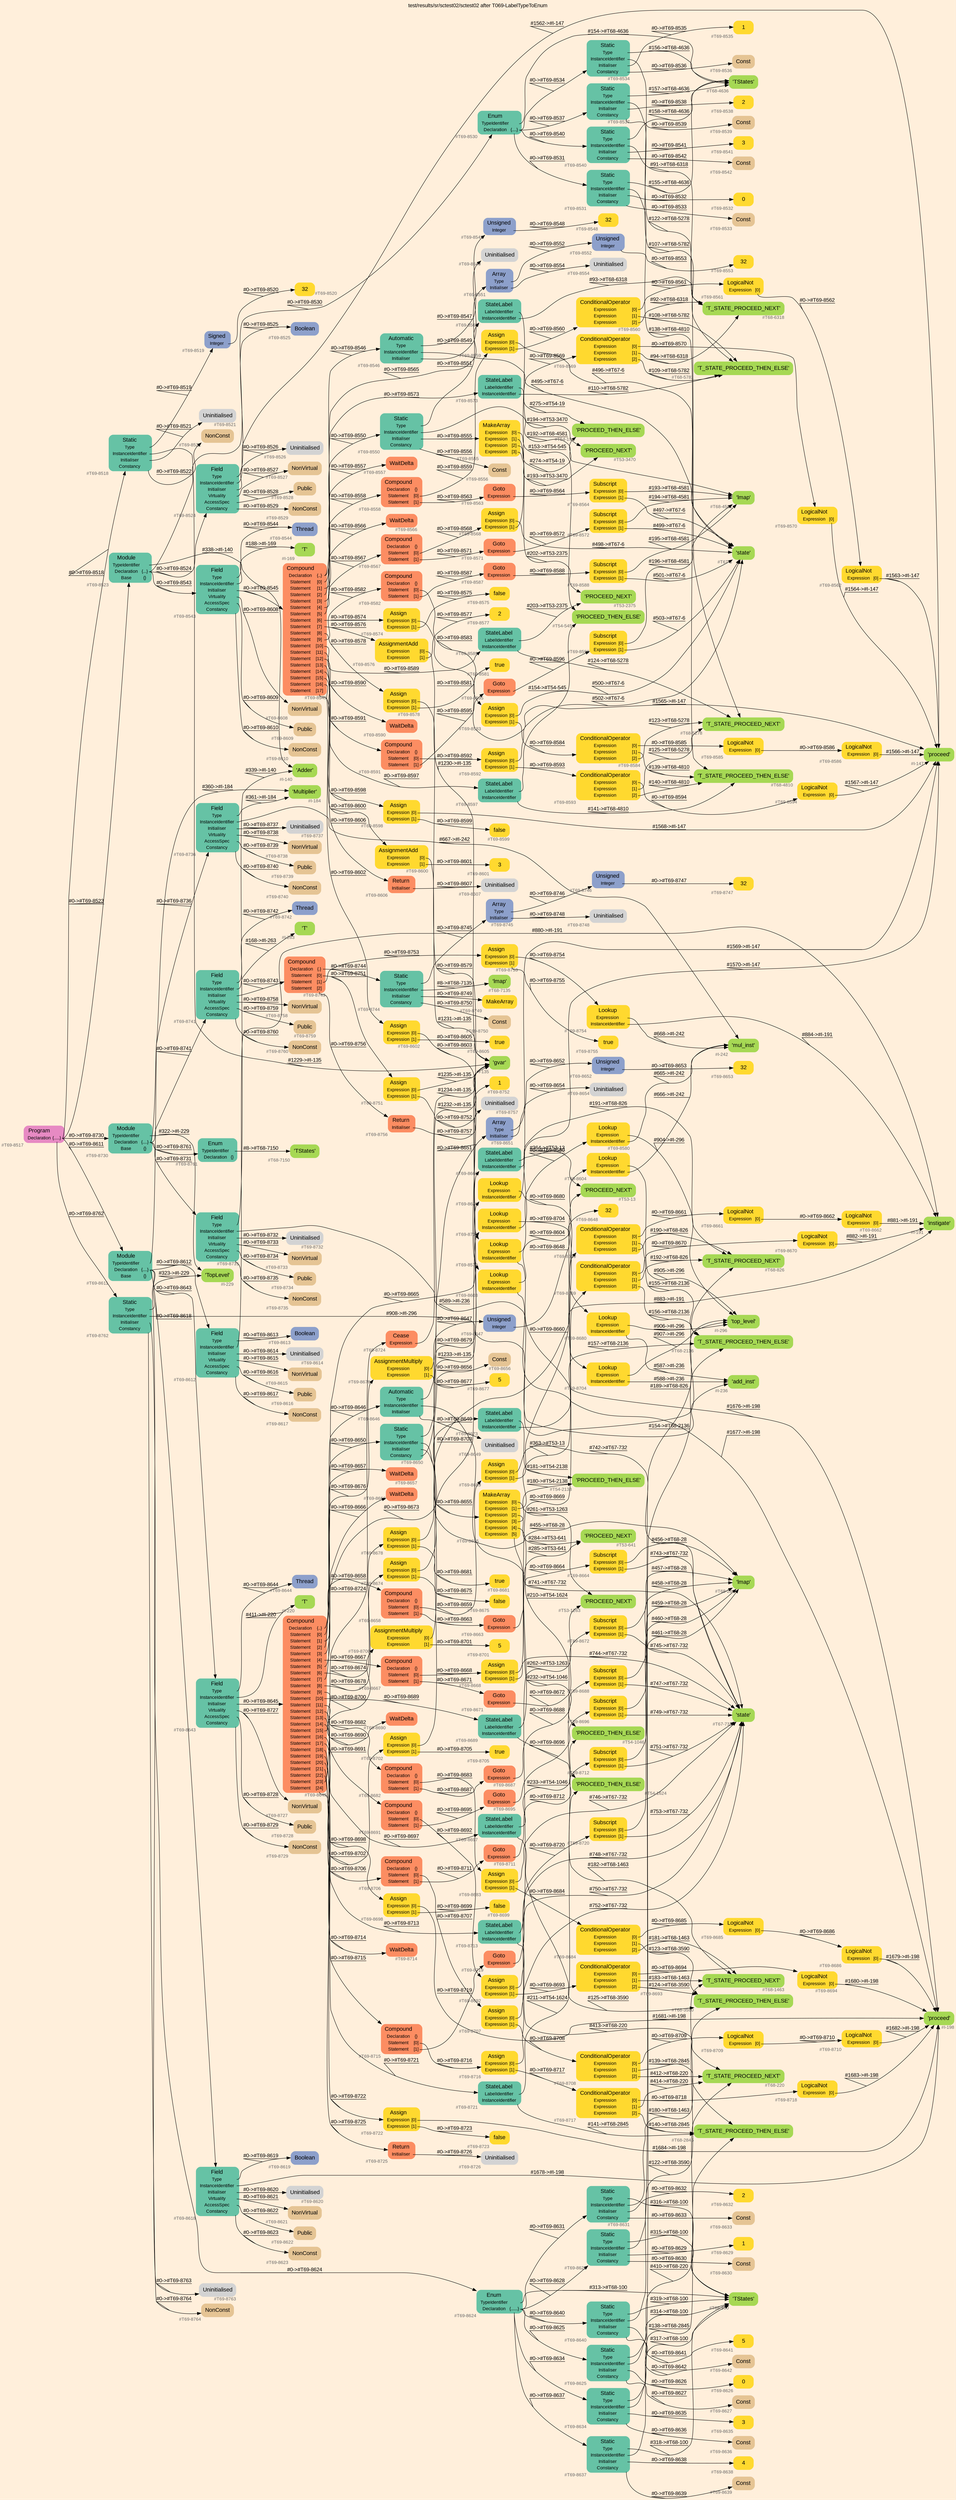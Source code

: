 digraph "test/results/sr/sctest02/sctest02 after T069-LabelTypeToEnum" {
label = "test/results/sr/sctest02/sctest02 after T069-LabelTypeToEnum"
labelloc = t
graph [
    rankdir = "LR"
    ranksep = 0.3
    bgcolor = antiquewhite1
    color = black
    fontcolor = black
    fontname = "Arial"
];
node [
    fontname = "Arial"
];
edge [
    fontname = "Arial"
];

// -------------------- node figure --------------------
// -------- block #T69-8517 ----------
"#T69-8517" [
    fillcolor = "/set28/4"
    xlabel = "#T69-8517"
    fontsize = "12"
    fontcolor = grey40
    shape = "plaintext"
    label = <<TABLE BORDER="0" CELLBORDER="0" CELLSPACING="0">
     <TR><TD><FONT COLOR="black" POINT-SIZE="15">Program</FONT></TD></TR>
     <TR><TD><FONT COLOR="black" POINT-SIZE="12">Declaration</FONT></TD><TD PORT="port0"><FONT COLOR="black" POINT-SIZE="12">{.....}</FONT></TD></TR>
    </TABLE>>
    style = "rounded,filled"
];

// -------- block #T69-8518 ----------
"#T69-8518" [
    fillcolor = "/set28/1"
    xlabel = "#T69-8518"
    fontsize = "12"
    fontcolor = grey40
    shape = "plaintext"
    label = <<TABLE BORDER="0" CELLBORDER="0" CELLSPACING="0">
     <TR><TD><FONT COLOR="black" POINT-SIZE="15">Static</FONT></TD></TR>
     <TR><TD><FONT COLOR="black" POINT-SIZE="12">Type</FONT></TD><TD PORT="port0"></TD></TR>
     <TR><TD><FONT COLOR="black" POINT-SIZE="12">InstanceIdentifier</FONT></TD><TD PORT="port1"></TD></TR>
     <TR><TD><FONT COLOR="black" POINT-SIZE="12">Initialiser</FONT></TD><TD PORT="port2"></TD></TR>
     <TR><TD><FONT COLOR="black" POINT-SIZE="12">Constancy</FONT></TD><TD PORT="port3"></TD></TR>
    </TABLE>>
    style = "rounded,filled"
];

// -------- block #T69-8519 ----------
"#T69-8519" [
    fillcolor = "/set28/3"
    xlabel = "#T69-8519"
    fontsize = "12"
    fontcolor = grey40
    shape = "plaintext"
    label = <<TABLE BORDER="0" CELLBORDER="0" CELLSPACING="0">
     <TR><TD><FONT COLOR="black" POINT-SIZE="15">Signed</FONT></TD></TR>
     <TR><TD><FONT COLOR="black" POINT-SIZE="12">Integer</FONT></TD><TD PORT="port0"></TD></TR>
    </TABLE>>
    style = "rounded,filled"
];

// -------- block #T69-8520 ----------
"#T69-8520" [
    fillcolor = "/set28/6"
    xlabel = "#T69-8520"
    fontsize = "12"
    fontcolor = grey40
    shape = "plaintext"
    label = <<TABLE BORDER="0" CELLBORDER="0" CELLSPACING="0">
     <TR><TD><FONT COLOR="black" POINT-SIZE="15">32</FONT></TD></TR>
    </TABLE>>
    style = "rounded,filled"
];

// -------- block #I-135 ----------
"#I-135" [
    fillcolor = "/set28/5"
    xlabel = "#I-135"
    fontsize = "12"
    fontcolor = grey40
    shape = "plaintext"
    label = <<TABLE BORDER="0" CELLBORDER="0" CELLSPACING="0">
     <TR><TD><FONT COLOR="black" POINT-SIZE="15">'gvar'</FONT></TD></TR>
    </TABLE>>
    style = "rounded,filled"
];

// -------- block #T69-8521 ----------
"#T69-8521" [
    xlabel = "#T69-8521"
    fontsize = "12"
    fontcolor = grey40
    shape = "plaintext"
    label = <<TABLE BORDER="0" CELLBORDER="0" CELLSPACING="0">
     <TR><TD><FONT COLOR="black" POINT-SIZE="15">Uninitialised</FONT></TD></TR>
    </TABLE>>
    style = "rounded,filled"
];

// -------- block #T69-8522 ----------
"#T69-8522" [
    fillcolor = "/set28/7"
    xlabel = "#T69-8522"
    fontsize = "12"
    fontcolor = grey40
    shape = "plaintext"
    label = <<TABLE BORDER="0" CELLBORDER="0" CELLSPACING="0">
     <TR><TD><FONT COLOR="black" POINT-SIZE="15">NonConst</FONT></TD></TR>
    </TABLE>>
    style = "rounded,filled"
];

// -------- block #T69-8523 ----------
"#T69-8523" [
    fillcolor = "/set28/1"
    xlabel = "#T69-8523"
    fontsize = "12"
    fontcolor = grey40
    shape = "plaintext"
    label = <<TABLE BORDER="0" CELLBORDER="0" CELLSPACING="0">
     <TR><TD><FONT COLOR="black" POINT-SIZE="15">Module</FONT></TD></TR>
     <TR><TD><FONT COLOR="black" POINT-SIZE="12">TypeIdentifier</FONT></TD><TD PORT="port0"></TD></TR>
     <TR><TD><FONT COLOR="black" POINT-SIZE="12">Declaration</FONT></TD><TD PORT="port1"><FONT COLOR="black" POINT-SIZE="12">{...}</FONT></TD></TR>
     <TR><TD><FONT COLOR="black" POINT-SIZE="12">Base</FONT></TD><TD PORT="port2"><FONT COLOR="black" POINT-SIZE="12">{}</FONT></TD></TR>
    </TABLE>>
    style = "rounded,filled"
];

// -------- block #I-140 ----------
"#I-140" [
    fillcolor = "/set28/5"
    xlabel = "#I-140"
    fontsize = "12"
    fontcolor = grey40
    shape = "plaintext"
    label = <<TABLE BORDER="0" CELLBORDER="0" CELLSPACING="0">
     <TR><TD><FONT COLOR="black" POINT-SIZE="15">'Adder'</FONT></TD></TR>
    </TABLE>>
    style = "rounded,filled"
];

// -------- block #T69-8524 ----------
"#T69-8524" [
    fillcolor = "/set28/1"
    xlabel = "#T69-8524"
    fontsize = "12"
    fontcolor = grey40
    shape = "plaintext"
    label = <<TABLE BORDER="0" CELLBORDER="0" CELLSPACING="0">
     <TR><TD><FONT COLOR="black" POINT-SIZE="15">Field</FONT></TD></TR>
     <TR><TD><FONT COLOR="black" POINT-SIZE="12">Type</FONT></TD><TD PORT="port0"></TD></TR>
     <TR><TD><FONT COLOR="black" POINT-SIZE="12">InstanceIdentifier</FONT></TD><TD PORT="port1"></TD></TR>
     <TR><TD><FONT COLOR="black" POINT-SIZE="12">Initialiser</FONT></TD><TD PORT="port2"></TD></TR>
     <TR><TD><FONT COLOR="black" POINT-SIZE="12">Virtuality</FONT></TD><TD PORT="port3"></TD></TR>
     <TR><TD><FONT COLOR="black" POINT-SIZE="12">AccessSpec</FONT></TD><TD PORT="port4"></TD></TR>
     <TR><TD><FONT COLOR="black" POINT-SIZE="12">Constancy</FONT></TD><TD PORT="port5"></TD></TR>
    </TABLE>>
    style = "rounded,filled"
];

// -------- block #T69-8525 ----------
"#T69-8525" [
    fillcolor = "/set28/3"
    xlabel = "#T69-8525"
    fontsize = "12"
    fontcolor = grey40
    shape = "plaintext"
    label = <<TABLE BORDER="0" CELLBORDER="0" CELLSPACING="0">
     <TR><TD><FONT COLOR="black" POINT-SIZE="15">Boolean</FONT></TD></TR>
    </TABLE>>
    style = "rounded,filled"
];

// -------- block #I-147 ----------
"#I-147" [
    fillcolor = "/set28/5"
    xlabel = "#I-147"
    fontsize = "12"
    fontcolor = grey40
    shape = "plaintext"
    label = <<TABLE BORDER="0" CELLBORDER="0" CELLSPACING="0">
     <TR><TD><FONT COLOR="black" POINT-SIZE="15">'proceed'</FONT></TD></TR>
    </TABLE>>
    style = "rounded,filled"
];

// -------- block #T69-8526 ----------
"#T69-8526" [
    xlabel = "#T69-8526"
    fontsize = "12"
    fontcolor = grey40
    shape = "plaintext"
    label = <<TABLE BORDER="0" CELLBORDER="0" CELLSPACING="0">
     <TR><TD><FONT COLOR="black" POINT-SIZE="15">Uninitialised</FONT></TD></TR>
    </TABLE>>
    style = "rounded,filled"
];

// -------- block #T69-8527 ----------
"#T69-8527" [
    fillcolor = "/set28/7"
    xlabel = "#T69-8527"
    fontsize = "12"
    fontcolor = grey40
    shape = "plaintext"
    label = <<TABLE BORDER="0" CELLBORDER="0" CELLSPACING="0">
     <TR><TD><FONT COLOR="black" POINT-SIZE="15">NonVirtual</FONT></TD></TR>
    </TABLE>>
    style = "rounded,filled"
];

// -------- block #T69-8528 ----------
"#T69-8528" [
    fillcolor = "/set28/7"
    xlabel = "#T69-8528"
    fontsize = "12"
    fontcolor = grey40
    shape = "plaintext"
    label = <<TABLE BORDER="0" CELLBORDER="0" CELLSPACING="0">
     <TR><TD><FONT COLOR="black" POINT-SIZE="15">Public</FONT></TD></TR>
    </TABLE>>
    style = "rounded,filled"
];

// -------- block #T69-8529 ----------
"#T69-8529" [
    fillcolor = "/set28/7"
    xlabel = "#T69-8529"
    fontsize = "12"
    fontcolor = grey40
    shape = "plaintext"
    label = <<TABLE BORDER="0" CELLBORDER="0" CELLSPACING="0">
     <TR><TD><FONT COLOR="black" POINT-SIZE="15">NonConst</FONT></TD></TR>
    </TABLE>>
    style = "rounded,filled"
];

// -------- block #T69-8530 ----------
"#T69-8530" [
    fillcolor = "/set28/1"
    xlabel = "#T69-8530"
    fontsize = "12"
    fontcolor = grey40
    shape = "plaintext"
    label = <<TABLE BORDER="0" CELLBORDER="0" CELLSPACING="0">
     <TR><TD><FONT COLOR="black" POINT-SIZE="15">Enum</FONT></TD></TR>
     <TR><TD><FONT COLOR="black" POINT-SIZE="12">TypeIdentifier</FONT></TD><TD PORT="port0"></TD></TR>
     <TR><TD><FONT COLOR="black" POINT-SIZE="12">Declaration</FONT></TD><TD PORT="port1"><FONT COLOR="black" POINT-SIZE="12">{....}</FONT></TD></TR>
    </TABLE>>
    style = "rounded,filled"
];

// -------- block #T68-4636 ----------
"#T68-4636" [
    fillcolor = "/set28/5"
    xlabel = "#T68-4636"
    fontsize = "12"
    fontcolor = grey40
    shape = "plaintext"
    label = <<TABLE BORDER="0" CELLBORDER="0" CELLSPACING="0">
     <TR><TD><FONT COLOR="black" POINT-SIZE="15">'TStates'</FONT></TD></TR>
    </TABLE>>
    style = "rounded,filled"
];

// -------- block #T69-8531 ----------
"#T69-8531" [
    fillcolor = "/set28/1"
    xlabel = "#T69-8531"
    fontsize = "12"
    fontcolor = grey40
    shape = "plaintext"
    label = <<TABLE BORDER="0" CELLBORDER="0" CELLSPACING="0">
     <TR><TD><FONT COLOR="black" POINT-SIZE="15">Static</FONT></TD></TR>
     <TR><TD><FONT COLOR="black" POINT-SIZE="12">Type</FONT></TD><TD PORT="port0"></TD></TR>
     <TR><TD><FONT COLOR="black" POINT-SIZE="12">InstanceIdentifier</FONT></TD><TD PORT="port1"></TD></TR>
     <TR><TD><FONT COLOR="black" POINT-SIZE="12">Initialiser</FONT></TD><TD PORT="port2"></TD></TR>
     <TR><TD><FONT COLOR="black" POINT-SIZE="12">Constancy</FONT></TD><TD PORT="port3"></TD></TR>
    </TABLE>>
    style = "rounded,filled"
];

// -------- block #T68-4810 ----------
"#T68-4810" [
    fillcolor = "/set28/5"
    xlabel = "#T68-4810"
    fontsize = "12"
    fontcolor = grey40
    shape = "plaintext"
    label = <<TABLE BORDER="0" CELLBORDER="0" CELLSPACING="0">
     <TR><TD><FONT COLOR="black" POINT-SIZE="15">'T_STATE_PROCEED_THEN_ELSE'</FONT></TD></TR>
    </TABLE>>
    style = "rounded,filled"
];

// -------- block #T69-8532 ----------
"#T69-8532" [
    fillcolor = "/set28/6"
    xlabel = "#T69-8532"
    fontsize = "12"
    fontcolor = grey40
    shape = "plaintext"
    label = <<TABLE BORDER="0" CELLBORDER="0" CELLSPACING="0">
     <TR><TD><FONT COLOR="black" POINT-SIZE="15">0</FONT></TD></TR>
    </TABLE>>
    style = "rounded,filled"
];

// -------- block #T69-8533 ----------
"#T69-8533" [
    fillcolor = "/set28/7"
    xlabel = "#T69-8533"
    fontsize = "12"
    fontcolor = grey40
    shape = "plaintext"
    label = <<TABLE BORDER="0" CELLBORDER="0" CELLSPACING="0">
     <TR><TD><FONT COLOR="black" POINT-SIZE="15">Const</FONT></TD></TR>
    </TABLE>>
    style = "rounded,filled"
];

// -------- block #T69-8534 ----------
"#T69-8534" [
    fillcolor = "/set28/1"
    xlabel = "#T69-8534"
    fontsize = "12"
    fontcolor = grey40
    shape = "plaintext"
    label = <<TABLE BORDER="0" CELLBORDER="0" CELLSPACING="0">
     <TR><TD><FONT COLOR="black" POINT-SIZE="15">Static</FONT></TD></TR>
     <TR><TD><FONT COLOR="black" POINT-SIZE="12">Type</FONT></TD><TD PORT="port0"></TD></TR>
     <TR><TD><FONT COLOR="black" POINT-SIZE="12">InstanceIdentifier</FONT></TD><TD PORT="port1"></TD></TR>
     <TR><TD><FONT COLOR="black" POINT-SIZE="12">Initialiser</FONT></TD><TD PORT="port2"></TD></TR>
     <TR><TD><FONT COLOR="black" POINT-SIZE="12">Constancy</FONT></TD><TD PORT="port3"></TD></TR>
    </TABLE>>
    style = "rounded,filled"
];

// -------- block #T68-5278 ----------
"#T68-5278" [
    fillcolor = "/set28/5"
    xlabel = "#T68-5278"
    fontsize = "12"
    fontcolor = grey40
    shape = "plaintext"
    label = <<TABLE BORDER="0" CELLBORDER="0" CELLSPACING="0">
     <TR><TD><FONT COLOR="black" POINT-SIZE="15">'T_STATE_PROCEED_NEXT'</FONT></TD></TR>
    </TABLE>>
    style = "rounded,filled"
];

// -------- block #T69-8535 ----------
"#T69-8535" [
    fillcolor = "/set28/6"
    xlabel = "#T69-8535"
    fontsize = "12"
    fontcolor = grey40
    shape = "plaintext"
    label = <<TABLE BORDER="0" CELLBORDER="0" CELLSPACING="0">
     <TR><TD><FONT COLOR="black" POINT-SIZE="15">1</FONT></TD></TR>
    </TABLE>>
    style = "rounded,filled"
];

// -------- block #T69-8536 ----------
"#T69-8536" [
    fillcolor = "/set28/7"
    xlabel = "#T69-8536"
    fontsize = "12"
    fontcolor = grey40
    shape = "plaintext"
    label = <<TABLE BORDER="0" CELLBORDER="0" CELLSPACING="0">
     <TR><TD><FONT COLOR="black" POINT-SIZE="15">Const</FONT></TD></TR>
    </TABLE>>
    style = "rounded,filled"
];

// -------- block #T69-8537 ----------
"#T69-8537" [
    fillcolor = "/set28/1"
    xlabel = "#T69-8537"
    fontsize = "12"
    fontcolor = grey40
    shape = "plaintext"
    label = <<TABLE BORDER="0" CELLBORDER="0" CELLSPACING="0">
     <TR><TD><FONT COLOR="black" POINT-SIZE="15">Static</FONT></TD></TR>
     <TR><TD><FONT COLOR="black" POINT-SIZE="12">Type</FONT></TD><TD PORT="port0"></TD></TR>
     <TR><TD><FONT COLOR="black" POINT-SIZE="12">InstanceIdentifier</FONT></TD><TD PORT="port1"></TD></TR>
     <TR><TD><FONT COLOR="black" POINT-SIZE="12">Initialiser</FONT></TD><TD PORT="port2"></TD></TR>
     <TR><TD><FONT COLOR="black" POINT-SIZE="12">Constancy</FONT></TD><TD PORT="port3"></TD></TR>
    </TABLE>>
    style = "rounded,filled"
];

// -------- block #T68-5782 ----------
"#T68-5782" [
    fillcolor = "/set28/5"
    xlabel = "#T68-5782"
    fontsize = "12"
    fontcolor = grey40
    shape = "plaintext"
    label = <<TABLE BORDER="0" CELLBORDER="0" CELLSPACING="0">
     <TR><TD><FONT COLOR="black" POINT-SIZE="15">'T_STATE_PROCEED_THEN_ELSE'</FONT></TD></TR>
    </TABLE>>
    style = "rounded,filled"
];

// -------- block #T69-8538 ----------
"#T69-8538" [
    fillcolor = "/set28/6"
    xlabel = "#T69-8538"
    fontsize = "12"
    fontcolor = grey40
    shape = "plaintext"
    label = <<TABLE BORDER="0" CELLBORDER="0" CELLSPACING="0">
     <TR><TD><FONT COLOR="black" POINT-SIZE="15">2</FONT></TD></TR>
    </TABLE>>
    style = "rounded,filled"
];

// -------- block #T69-8539 ----------
"#T69-8539" [
    fillcolor = "/set28/7"
    xlabel = "#T69-8539"
    fontsize = "12"
    fontcolor = grey40
    shape = "plaintext"
    label = <<TABLE BORDER="0" CELLBORDER="0" CELLSPACING="0">
     <TR><TD><FONT COLOR="black" POINT-SIZE="15">Const</FONT></TD></TR>
    </TABLE>>
    style = "rounded,filled"
];

// -------- block #T69-8540 ----------
"#T69-8540" [
    fillcolor = "/set28/1"
    xlabel = "#T69-8540"
    fontsize = "12"
    fontcolor = grey40
    shape = "plaintext"
    label = <<TABLE BORDER="0" CELLBORDER="0" CELLSPACING="0">
     <TR><TD><FONT COLOR="black" POINT-SIZE="15">Static</FONT></TD></TR>
     <TR><TD><FONT COLOR="black" POINT-SIZE="12">Type</FONT></TD><TD PORT="port0"></TD></TR>
     <TR><TD><FONT COLOR="black" POINT-SIZE="12">InstanceIdentifier</FONT></TD><TD PORT="port1"></TD></TR>
     <TR><TD><FONT COLOR="black" POINT-SIZE="12">Initialiser</FONT></TD><TD PORT="port2"></TD></TR>
     <TR><TD><FONT COLOR="black" POINT-SIZE="12">Constancy</FONT></TD><TD PORT="port3"></TD></TR>
    </TABLE>>
    style = "rounded,filled"
];

// -------- block #T68-6318 ----------
"#T68-6318" [
    fillcolor = "/set28/5"
    xlabel = "#T68-6318"
    fontsize = "12"
    fontcolor = grey40
    shape = "plaintext"
    label = <<TABLE BORDER="0" CELLBORDER="0" CELLSPACING="0">
     <TR><TD><FONT COLOR="black" POINT-SIZE="15">'T_STATE_PROCEED_NEXT'</FONT></TD></TR>
    </TABLE>>
    style = "rounded,filled"
];

// -------- block #T69-8541 ----------
"#T69-8541" [
    fillcolor = "/set28/6"
    xlabel = "#T69-8541"
    fontsize = "12"
    fontcolor = grey40
    shape = "plaintext"
    label = <<TABLE BORDER="0" CELLBORDER="0" CELLSPACING="0">
     <TR><TD><FONT COLOR="black" POINT-SIZE="15">3</FONT></TD></TR>
    </TABLE>>
    style = "rounded,filled"
];

// -------- block #T69-8542 ----------
"#T69-8542" [
    fillcolor = "/set28/7"
    xlabel = "#T69-8542"
    fontsize = "12"
    fontcolor = grey40
    shape = "plaintext"
    label = <<TABLE BORDER="0" CELLBORDER="0" CELLSPACING="0">
     <TR><TD><FONT COLOR="black" POINT-SIZE="15">Const</FONT></TD></TR>
    </TABLE>>
    style = "rounded,filled"
];

// -------- block #T69-8543 ----------
"#T69-8543" [
    fillcolor = "/set28/1"
    xlabel = "#T69-8543"
    fontsize = "12"
    fontcolor = grey40
    shape = "plaintext"
    label = <<TABLE BORDER="0" CELLBORDER="0" CELLSPACING="0">
     <TR><TD><FONT COLOR="black" POINT-SIZE="15">Field</FONT></TD></TR>
     <TR><TD><FONT COLOR="black" POINT-SIZE="12">Type</FONT></TD><TD PORT="port0"></TD></TR>
     <TR><TD><FONT COLOR="black" POINT-SIZE="12">InstanceIdentifier</FONT></TD><TD PORT="port1"></TD></TR>
     <TR><TD><FONT COLOR="black" POINT-SIZE="12">Initialiser</FONT></TD><TD PORT="port2"></TD></TR>
     <TR><TD><FONT COLOR="black" POINT-SIZE="12">Virtuality</FONT></TD><TD PORT="port3"></TD></TR>
     <TR><TD><FONT COLOR="black" POINT-SIZE="12">AccessSpec</FONT></TD><TD PORT="port4"></TD></TR>
     <TR><TD><FONT COLOR="black" POINT-SIZE="12">Constancy</FONT></TD><TD PORT="port5"></TD></TR>
    </TABLE>>
    style = "rounded,filled"
];

// -------- block #T69-8544 ----------
"#T69-8544" [
    fillcolor = "/set28/3"
    xlabel = "#T69-8544"
    fontsize = "12"
    fontcolor = grey40
    shape = "plaintext"
    label = <<TABLE BORDER="0" CELLBORDER="0" CELLSPACING="0">
     <TR><TD><FONT COLOR="black" POINT-SIZE="15">Thread</FONT></TD></TR>
    </TABLE>>
    style = "rounded,filled"
];

// -------- block #I-169 ----------
"#I-169" [
    fillcolor = "/set28/5"
    xlabel = "#I-169"
    fontsize = "12"
    fontcolor = grey40
    shape = "plaintext"
    label = <<TABLE BORDER="0" CELLBORDER="0" CELLSPACING="0">
     <TR><TD><FONT COLOR="black" POINT-SIZE="15">'T'</FONT></TD></TR>
    </TABLE>>
    style = "rounded,filled"
];

// -------- block #T69-8545 ----------
"#T69-8545" [
    fillcolor = "/set28/2"
    xlabel = "#T69-8545"
    fontsize = "12"
    fontcolor = grey40
    shape = "plaintext"
    label = <<TABLE BORDER="0" CELLBORDER="0" CELLSPACING="0">
     <TR><TD><FONT COLOR="black" POINT-SIZE="15">Compound</FONT></TD></TR>
     <TR><TD><FONT COLOR="black" POINT-SIZE="12">Declaration</FONT></TD><TD PORT="port0"><FONT COLOR="black" POINT-SIZE="12">{..}</FONT></TD></TR>
     <TR><TD><FONT COLOR="black" POINT-SIZE="12">Statement</FONT></TD><TD PORT="port1"><FONT COLOR="black" POINT-SIZE="12">[0]</FONT></TD></TR>
     <TR><TD><FONT COLOR="black" POINT-SIZE="12">Statement</FONT></TD><TD PORT="port2"><FONT COLOR="black" POINT-SIZE="12">[1]</FONT></TD></TR>
     <TR><TD><FONT COLOR="black" POINT-SIZE="12">Statement</FONT></TD><TD PORT="port3"><FONT COLOR="black" POINT-SIZE="12">[2]</FONT></TD></TR>
     <TR><TD><FONT COLOR="black" POINT-SIZE="12">Statement</FONT></TD><TD PORT="port4"><FONT COLOR="black" POINT-SIZE="12">[3]</FONT></TD></TR>
     <TR><TD><FONT COLOR="black" POINT-SIZE="12">Statement</FONT></TD><TD PORT="port5"><FONT COLOR="black" POINT-SIZE="12">[4]</FONT></TD></TR>
     <TR><TD><FONT COLOR="black" POINT-SIZE="12">Statement</FONT></TD><TD PORT="port6"><FONT COLOR="black" POINT-SIZE="12">[5]</FONT></TD></TR>
     <TR><TD><FONT COLOR="black" POINT-SIZE="12">Statement</FONT></TD><TD PORT="port7"><FONT COLOR="black" POINT-SIZE="12">[6]</FONT></TD></TR>
     <TR><TD><FONT COLOR="black" POINT-SIZE="12">Statement</FONT></TD><TD PORT="port8"><FONT COLOR="black" POINT-SIZE="12">[7]</FONT></TD></TR>
     <TR><TD><FONT COLOR="black" POINT-SIZE="12">Statement</FONT></TD><TD PORT="port9"><FONT COLOR="black" POINT-SIZE="12">[8]</FONT></TD></TR>
     <TR><TD><FONT COLOR="black" POINT-SIZE="12">Statement</FONT></TD><TD PORT="port10"><FONT COLOR="black" POINT-SIZE="12">[9]</FONT></TD></TR>
     <TR><TD><FONT COLOR="black" POINT-SIZE="12">Statement</FONT></TD><TD PORT="port11"><FONT COLOR="black" POINT-SIZE="12">[10]</FONT></TD></TR>
     <TR><TD><FONT COLOR="black" POINT-SIZE="12">Statement</FONT></TD><TD PORT="port12"><FONT COLOR="black" POINT-SIZE="12">[11]</FONT></TD></TR>
     <TR><TD><FONT COLOR="black" POINT-SIZE="12">Statement</FONT></TD><TD PORT="port13"><FONT COLOR="black" POINT-SIZE="12">[12]</FONT></TD></TR>
     <TR><TD><FONT COLOR="black" POINT-SIZE="12">Statement</FONT></TD><TD PORT="port14"><FONT COLOR="black" POINT-SIZE="12">[13]</FONT></TD></TR>
     <TR><TD><FONT COLOR="black" POINT-SIZE="12">Statement</FONT></TD><TD PORT="port15"><FONT COLOR="black" POINT-SIZE="12">[14]</FONT></TD></TR>
     <TR><TD><FONT COLOR="black" POINT-SIZE="12">Statement</FONT></TD><TD PORT="port16"><FONT COLOR="black" POINT-SIZE="12">[15]</FONT></TD></TR>
     <TR><TD><FONT COLOR="black" POINT-SIZE="12">Statement</FONT></TD><TD PORT="port17"><FONT COLOR="black" POINT-SIZE="12">[16]</FONT></TD></TR>
     <TR><TD><FONT COLOR="black" POINT-SIZE="12">Statement</FONT></TD><TD PORT="port18"><FONT COLOR="black" POINT-SIZE="12">[17]</FONT></TD></TR>
    </TABLE>>
    style = "rounded,filled"
];

// -------- block #T69-8546 ----------
"#T69-8546" [
    fillcolor = "/set28/1"
    xlabel = "#T69-8546"
    fontsize = "12"
    fontcolor = grey40
    shape = "plaintext"
    label = <<TABLE BORDER="0" CELLBORDER="0" CELLSPACING="0">
     <TR><TD><FONT COLOR="black" POINT-SIZE="15">Automatic</FONT></TD></TR>
     <TR><TD><FONT COLOR="black" POINT-SIZE="12">Type</FONT></TD><TD PORT="port0"></TD></TR>
     <TR><TD><FONT COLOR="black" POINT-SIZE="12">InstanceIdentifier</FONT></TD><TD PORT="port1"></TD></TR>
     <TR><TD><FONT COLOR="black" POINT-SIZE="12">Initialiser</FONT></TD><TD PORT="port2"></TD></TR>
    </TABLE>>
    style = "rounded,filled"
];

// -------- block #T69-8547 ----------
"#T69-8547" [
    fillcolor = "/set28/3"
    xlabel = "#T69-8547"
    fontsize = "12"
    fontcolor = grey40
    shape = "plaintext"
    label = <<TABLE BORDER="0" CELLBORDER="0" CELLSPACING="0">
     <TR><TD><FONT COLOR="black" POINT-SIZE="15">Unsigned</FONT></TD></TR>
     <TR><TD><FONT COLOR="black" POINT-SIZE="12">Integer</FONT></TD><TD PORT="port0"></TD></TR>
    </TABLE>>
    style = "rounded,filled"
];

// -------- block #T69-8548 ----------
"#T69-8548" [
    fillcolor = "/set28/6"
    xlabel = "#T69-8548"
    fontsize = "12"
    fontcolor = grey40
    shape = "plaintext"
    label = <<TABLE BORDER="0" CELLBORDER="0" CELLSPACING="0">
     <TR><TD><FONT COLOR="black" POINT-SIZE="15">32</FONT></TD></TR>
    </TABLE>>
    style = "rounded,filled"
];

// -------- block #T67-6 ----------
"#T67-6" [
    fillcolor = "/set28/5"
    xlabel = "#T67-6"
    fontsize = "12"
    fontcolor = grey40
    shape = "plaintext"
    label = <<TABLE BORDER="0" CELLBORDER="0" CELLSPACING="0">
     <TR><TD><FONT COLOR="black" POINT-SIZE="15">'state'</FONT></TD></TR>
    </TABLE>>
    style = "rounded,filled"
];

// -------- block #T69-8549 ----------
"#T69-8549" [
    xlabel = "#T69-8549"
    fontsize = "12"
    fontcolor = grey40
    shape = "plaintext"
    label = <<TABLE BORDER="0" CELLBORDER="0" CELLSPACING="0">
     <TR><TD><FONT COLOR="black" POINT-SIZE="15">Uninitialised</FONT></TD></TR>
    </TABLE>>
    style = "rounded,filled"
];

// -------- block #T69-8550 ----------
"#T69-8550" [
    fillcolor = "/set28/1"
    xlabel = "#T69-8550"
    fontsize = "12"
    fontcolor = grey40
    shape = "plaintext"
    label = <<TABLE BORDER="0" CELLBORDER="0" CELLSPACING="0">
     <TR><TD><FONT COLOR="black" POINT-SIZE="15">Static</FONT></TD></TR>
     <TR><TD><FONT COLOR="black" POINT-SIZE="12">Type</FONT></TD><TD PORT="port0"></TD></TR>
     <TR><TD><FONT COLOR="black" POINT-SIZE="12">InstanceIdentifier</FONT></TD><TD PORT="port1"></TD></TR>
     <TR><TD><FONT COLOR="black" POINT-SIZE="12">Initialiser</FONT></TD><TD PORT="port2"></TD></TR>
     <TR><TD><FONT COLOR="black" POINT-SIZE="12">Constancy</FONT></TD><TD PORT="port3"></TD></TR>
    </TABLE>>
    style = "rounded,filled"
];

// -------- block #T69-8551 ----------
"#T69-8551" [
    fillcolor = "/set28/3"
    xlabel = "#T69-8551"
    fontsize = "12"
    fontcolor = grey40
    shape = "plaintext"
    label = <<TABLE BORDER="0" CELLBORDER="0" CELLSPACING="0">
     <TR><TD><FONT COLOR="black" POINT-SIZE="15">Array</FONT></TD></TR>
     <TR><TD><FONT COLOR="black" POINT-SIZE="12">Type</FONT></TD><TD PORT="port0"></TD></TR>
     <TR><TD><FONT COLOR="black" POINT-SIZE="12">Initialiser</FONT></TD><TD PORT="port1"></TD></TR>
    </TABLE>>
    style = "rounded,filled"
];

// -------- block #T69-8552 ----------
"#T69-8552" [
    fillcolor = "/set28/3"
    xlabel = "#T69-8552"
    fontsize = "12"
    fontcolor = grey40
    shape = "plaintext"
    label = <<TABLE BORDER="0" CELLBORDER="0" CELLSPACING="0">
     <TR><TD><FONT COLOR="black" POINT-SIZE="15">Unsigned</FONT></TD></TR>
     <TR><TD><FONT COLOR="black" POINT-SIZE="12">Integer</FONT></TD><TD PORT="port0"></TD></TR>
    </TABLE>>
    style = "rounded,filled"
];

// -------- block #T69-8553 ----------
"#T69-8553" [
    fillcolor = "/set28/6"
    xlabel = "#T69-8553"
    fontsize = "12"
    fontcolor = grey40
    shape = "plaintext"
    label = <<TABLE BORDER="0" CELLBORDER="0" CELLSPACING="0">
     <TR><TD><FONT COLOR="black" POINT-SIZE="15">32</FONT></TD></TR>
    </TABLE>>
    style = "rounded,filled"
];

// -------- block #T69-8554 ----------
"#T69-8554" [
    xlabel = "#T69-8554"
    fontsize = "12"
    fontcolor = grey40
    shape = "plaintext"
    label = <<TABLE BORDER="0" CELLBORDER="0" CELLSPACING="0">
     <TR><TD><FONT COLOR="black" POINT-SIZE="15">Uninitialised</FONT></TD></TR>
    </TABLE>>
    style = "rounded,filled"
];

// -------- block #T68-4581 ----------
"#T68-4581" [
    fillcolor = "/set28/5"
    xlabel = "#T68-4581"
    fontsize = "12"
    fontcolor = grey40
    shape = "plaintext"
    label = <<TABLE BORDER="0" CELLBORDER="0" CELLSPACING="0">
     <TR><TD><FONT COLOR="black" POINT-SIZE="15">'lmap'</FONT></TD></TR>
    </TABLE>>
    style = "rounded,filled"
];

// -------- block #T69-8555 ----------
"#T69-8555" [
    fillcolor = "/set28/6"
    xlabel = "#T69-8555"
    fontsize = "12"
    fontcolor = grey40
    shape = "plaintext"
    label = <<TABLE BORDER="0" CELLBORDER="0" CELLSPACING="0">
     <TR><TD><FONT COLOR="black" POINT-SIZE="15">MakeArray</FONT></TD></TR>
     <TR><TD><FONT COLOR="black" POINT-SIZE="12">Expression</FONT></TD><TD PORT="port0"><FONT COLOR="black" POINT-SIZE="12">[0]</FONT></TD></TR>
     <TR><TD><FONT COLOR="black" POINT-SIZE="12">Expression</FONT></TD><TD PORT="port1"><FONT COLOR="black" POINT-SIZE="12">[1]</FONT></TD></TR>
     <TR><TD><FONT COLOR="black" POINT-SIZE="12">Expression</FONT></TD><TD PORT="port2"><FONT COLOR="black" POINT-SIZE="12">[2]</FONT></TD></TR>
     <TR><TD><FONT COLOR="black" POINT-SIZE="12">Expression</FONT></TD><TD PORT="port3"><FONT COLOR="black" POINT-SIZE="12">[3]</FONT></TD></TR>
    </TABLE>>
    style = "rounded,filled"
];

// -------- block #T54-545 ----------
"#T54-545" [
    fillcolor = "/set28/5"
    xlabel = "#T54-545"
    fontsize = "12"
    fontcolor = grey40
    shape = "plaintext"
    label = <<TABLE BORDER="0" CELLBORDER="0" CELLSPACING="0">
     <TR><TD><FONT COLOR="black" POINT-SIZE="15">'PROCEED_THEN_ELSE'</FONT></TD></TR>
    </TABLE>>
    style = "rounded,filled"
];

// -------- block #T53-2375 ----------
"#T53-2375" [
    fillcolor = "/set28/5"
    xlabel = "#T53-2375"
    fontsize = "12"
    fontcolor = grey40
    shape = "plaintext"
    label = <<TABLE BORDER="0" CELLBORDER="0" CELLSPACING="0">
     <TR><TD><FONT COLOR="black" POINT-SIZE="15">'PROCEED_NEXT'</FONT></TD></TR>
    </TABLE>>
    style = "rounded,filled"
];

// -------- block #T54-19 ----------
"#T54-19" [
    fillcolor = "/set28/5"
    xlabel = "#T54-19"
    fontsize = "12"
    fontcolor = grey40
    shape = "plaintext"
    label = <<TABLE BORDER="0" CELLBORDER="0" CELLSPACING="0">
     <TR><TD><FONT COLOR="black" POINT-SIZE="15">'PROCEED_THEN_ELSE'</FONT></TD></TR>
    </TABLE>>
    style = "rounded,filled"
];

// -------- block #T53-3470 ----------
"#T53-3470" [
    fillcolor = "/set28/5"
    xlabel = "#T53-3470"
    fontsize = "12"
    fontcolor = grey40
    shape = "plaintext"
    label = <<TABLE BORDER="0" CELLBORDER="0" CELLSPACING="0">
     <TR><TD><FONT COLOR="black" POINT-SIZE="15">'PROCEED_NEXT'</FONT></TD></TR>
    </TABLE>>
    style = "rounded,filled"
];

// -------- block #T69-8556 ----------
"#T69-8556" [
    fillcolor = "/set28/7"
    xlabel = "#T69-8556"
    fontsize = "12"
    fontcolor = grey40
    shape = "plaintext"
    label = <<TABLE BORDER="0" CELLBORDER="0" CELLSPACING="0">
     <TR><TD><FONT COLOR="black" POINT-SIZE="15">Const</FONT></TD></TR>
    </TABLE>>
    style = "rounded,filled"
];

// -------- block #T69-8557 ----------
"#T69-8557" [
    fillcolor = "/set28/2"
    xlabel = "#T69-8557"
    fontsize = "12"
    fontcolor = grey40
    shape = "plaintext"
    label = <<TABLE BORDER="0" CELLBORDER="0" CELLSPACING="0">
     <TR><TD><FONT COLOR="black" POINT-SIZE="15">WaitDelta</FONT></TD></TR>
    </TABLE>>
    style = "rounded,filled"
];

// -------- block #T69-8558 ----------
"#T69-8558" [
    fillcolor = "/set28/2"
    xlabel = "#T69-8558"
    fontsize = "12"
    fontcolor = grey40
    shape = "plaintext"
    label = <<TABLE BORDER="0" CELLBORDER="0" CELLSPACING="0">
     <TR><TD><FONT COLOR="black" POINT-SIZE="15">Compound</FONT></TD></TR>
     <TR><TD><FONT COLOR="black" POINT-SIZE="12">Declaration</FONT></TD><TD PORT="port0"><FONT COLOR="black" POINT-SIZE="12">{}</FONT></TD></TR>
     <TR><TD><FONT COLOR="black" POINT-SIZE="12">Statement</FONT></TD><TD PORT="port1"><FONT COLOR="black" POINT-SIZE="12">[0]</FONT></TD></TR>
     <TR><TD><FONT COLOR="black" POINT-SIZE="12">Statement</FONT></TD><TD PORT="port2"><FONT COLOR="black" POINT-SIZE="12">[1]</FONT></TD></TR>
    </TABLE>>
    style = "rounded,filled"
];

// -------- block #T69-8559 ----------
"#T69-8559" [
    fillcolor = "/set28/6"
    xlabel = "#T69-8559"
    fontsize = "12"
    fontcolor = grey40
    shape = "plaintext"
    label = <<TABLE BORDER="0" CELLBORDER="0" CELLSPACING="0">
     <TR><TD><FONT COLOR="black" POINT-SIZE="15">Assign</FONT></TD></TR>
     <TR><TD><FONT COLOR="black" POINT-SIZE="12">Expression</FONT></TD><TD PORT="port0"><FONT COLOR="black" POINT-SIZE="12">[0]</FONT></TD></TR>
     <TR><TD><FONT COLOR="black" POINT-SIZE="12">Expression</FONT></TD><TD PORT="port1"><FONT COLOR="black" POINT-SIZE="12">[1]</FONT></TD></TR>
    </TABLE>>
    style = "rounded,filled"
];

// -------- block #T69-8560 ----------
"#T69-8560" [
    fillcolor = "/set28/6"
    xlabel = "#T69-8560"
    fontsize = "12"
    fontcolor = grey40
    shape = "plaintext"
    label = <<TABLE BORDER="0" CELLBORDER="0" CELLSPACING="0">
     <TR><TD><FONT COLOR="black" POINT-SIZE="15">ConditionalOperator</FONT></TD></TR>
     <TR><TD><FONT COLOR="black" POINT-SIZE="12">Expression</FONT></TD><TD PORT="port0"><FONT COLOR="black" POINT-SIZE="12">[0]</FONT></TD></TR>
     <TR><TD><FONT COLOR="black" POINT-SIZE="12">Expression</FONT></TD><TD PORT="port1"><FONT COLOR="black" POINT-SIZE="12">[1]</FONT></TD></TR>
     <TR><TD><FONT COLOR="black" POINT-SIZE="12">Expression</FONT></TD><TD PORT="port2"><FONT COLOR="black" POINT-SIZE="12">[2]</FONT></TD></TR>
    </TABLE>>
    style = "rounded,filled"
];

// -------- block #T69-8561 ----------
"#T69-8561" [
    fillcolor = "/set28/6"
    xlabel = "#T69-8561"
    fontsize = "12"
    fontcolor = grey40
    shape = "plaintext"
    label = <<TABLE BORDER="0" CELLBORDER="0" CELLSPACING="0">
     <TR><TD><FONT COLOR="black" POINT-SIZE="15">LogicalNot</FONT></TD></TR>
     <TR><TD><FONT COLOR="black" POINT-SIZE="12">Expression</FONT></TD><TD PORT="port0"><FONT COLOR="black" POINT-SIZE="12">[0]</FONT></TD></TR>
    </TABLE>>
    style = "rounded,filled"
];

// -------- block #T69-8562 ----------
"#T69-8562" [
    fillcolor = "/set28/6"
    xlabel = "#T69-8562"
    fontsize = "12"
    fontcolor = grey40
    shape = "plaintext"
    label = <<TABLE BORDER="0" CELLBORDER="0" CELLSPACING="0">
     <TR><TD><FONT COLOR="black" POINT-SIZE="15">LogicalNot</FONT></TD></TR>
     <TR><TD><FONT COLOR="black" POINT-SIZE="12">Expression</FONT></TD><TD PORT="port0"><FONT COLOR="black" POINT-SIZE="12">[0]</FONT></TD></TR>
    </TABLE>>
    style = "rounded,filled"
];

// -------- block #T69-8563 ----------
"#T69-8563" [
    fillcolor = "/set28/2"
    xlabel = "#T69-8563"
    fontsize = "12"
    fontcolor = grey40
    shape = "plaintext"
    label = <<TABLE BORDER="0" CELLBORDER="0" CELLSPACING="0">
     <TR><TD><FONT COLOR="black" POINT-SIZE="15">Goto</FONT></TD></TR>
     <TR><TD><FONT COLOR="black" POINT-SIZE="12">Expression</FONT></TD><TD PORT="port0"></TD></TR>
    </TABLE>>
    style = "rounded,filled"
];

// -------- block #T69-8564 ----------
"#T69-8564" [
    fillcolor = "/set28/6"
    xlabel = "#T69-8564"
    fontsize = "12"
    fontcolor = grey40
    shape = "plaintext"
    label = <<TABLE BORDER="0" CELLBORDER="0" CELLSPACING="0">
     <TR><TD><FONT COLOR="black" POINT-SIZE="15">Subscript</FONT></TD></TR>
     <TR><TD><FONT COLOR="black" POINT-SIZE="12">Expression</FONT></TD><TD PORT="port0"><FONT COLOR="black" POINT-SIZE="12">[0]</FONT></TD></TR>
     <TR><TD><FONT COLOR="black" POINT-SIZE="12">Expression</FONT></TD><TD PORT="port1"><FONT COLOR="black" POINT-SIZE="12">[1]</FONT></TD></TR>
    </TABLE>>
    style = "rounded,filled"
];

// -------- block #T69-8565 ----------
"#T69-8565" [
    fillcolor = "/set28/1"
    xlabel = "#T69-8565"
    fontsize = "12"
    fontcolor = grey40
    shape = "plaintext"
    label = <<TABLE BORDER="0" CELLBORDER="0" CELLSPACING="0">
     <TR><TD><FONT COLOR="black" POINT-SIZE="15">StateLabel</FONT></TD></TR>
     <TR><TD><FONT COLOR="black" POINT-SIZE="12">LabelIdentifier</FONT></TD><TD PORT="port0"></TD></TR>
     <TR><TD><FONT COLOR="black" POINT-SIZE="12">InstanceIdentifier</FONT></TD><TD PORT="port1"></TD></TR>
    </TABLE>>
    style = "rounded,filled"
];

// -------- block #T69-8566 ----------
"#T69-8566" [
    fillcolor = "/set28/2"
    xlabel = "#T69-8566"
    fontsize = "12"
    fontcolor = grey40
    shape = "plaintext"
    label = <<TABLE BORDER="0" CELLBORDER="0" CELLSPACING="0">
     <TR><TD><FONT COLOR="black" POINT-SIZE="15">WaitDelta</FONT></TD></TR>
    </TABLE>>
    style = "rounded,filled"
];

// -------- block #T69-8567 ----------
"#T69-8567" [
    fillcolor = "/set28/2"
    xlabel = "#T69-8567"
    fontsize = "12"
    fontcolor = grey40
    shape = "plaintext"
    label = <<TABLE BORDER="0" CELLBORDER="0" CELLSPACING="0">
     <TR><TD><FONT COLOR="black" POINT-SIZE="15">Compound</FONT></TD></TR>
     <TR><TD><FONT COLOR="black" POINT-SIZE="12">Declaration</FONT></TD><TD PORT="port0"><FONT COLOR="black" POINT-SIZE="12">{}</FONT></TD></TR>
     <TR><TD><FONT COLOR="black" POINT-SIZE="12">Statement</FONT></TD><TD PORT="port1"><FONT COLOR="black" POINT-SIZE="12">[0]</FONT></TD></TR>
     <TR><TD><FONT COLOR="black" POINT-SIZE="12">Statement</FONT></TD><TD PORT="port2"><FONT COLOR="black" POINT-SIZE="12">[1]</FONT></TD></TR>
    </TABLE>>
    style = "rounded,filled"
];

// -------- block #T69-8568 ----------
"#T69-8568" [
    fillcolor = "/set28/6"
    xlabel = "#T69-8568"
    fontsize = "12"
    fontcolor = grey40
    shape = "plaintext"
    label = <<TABLE BORDER="0" CELLBORDER="0" CELLSPACING="0">
     <TR><TD><FONT COLOR="black" POINT-SIZE="15">Assign</FONT></TD></TR>
     <TR><TD><FONT COLOR="black" POINT-SIZE="12">Expression</FONT></TD><TD PORT="port0"><FONT COLOR="black" POINT-SIZE="12">[0]</FONT></TD></TR>
     <TR><TD><FONT COLOR="black" POINT-SIZE="12">Expression</FONT></TD><TD PORT="port1"><FONT COLOR="black" POINT-SIZE="12">[1]</FONT></TD></TR>
    </TABLE>>
    style = "rounded,filled"
];

// -------- block #T69-8569 ----------
"#T69-8569" [
    fillcolor = "/set28/6"
    xlabel = "#T69-8569"
    fontsize = "12"
    fontcolor = grey40
    shape = "plaintext"
    label = <<TABLE BORDER="0" CELLBORDER="0" CELLSPACING="0">
     <TR><TD><FONT COLOR="black" POINT-SIZE="15">ConditionalOperator</FONT></TD></TR>
     <TR><TD><FONT COLOR="black" POINT-SIZE="12">Expression</FONT></TD><TD PORT="port0"><FONT COLOR="black" POINT-SIZE="12">[0]</FONT></TD></TR>
     <TR><TD><FONT COLOR="black" POINT-SIZE="12">Expression</FONT></TD><TD PORT="port1"><FONT COLOR="black" POINT-SIZE="12">[1]</FONT></TD></TR>
     <TR><TD><FONT COLOR="black" POINT-SIZE="12">Expression</FONT></TD><TD PORT="port2"><FONT COLOR="black" POINT-SIZE="12">[2]</FONT></TD></TR>
    </TABLE>>
    style = "rounded,filled"
];

// -------- block #T69-8570 ----------
"#T69-8570" [
    fillcolor = "/set28/6"
    xlabel = "#T69-8570"
    fontsize = "12"
    fontcolor = grey40
    shape = "plaintext"
    label = <<TABLE BORDER="0" CELLBORDER="0" CELLSPACING="0">
     <TR><TD><FONT COLOR="black" POINT-SIZE="15">LogicalNot</FONT></TD></TR>
     <TR><TD><FONT COLOR="black" POINT-SIZE="12">Expression</FONT></TD><TD PORT="port0"><FONT COLOR="black" POINT-SIZE="12">[0]</FONT></TD></TR>
    </TABLE>>
    style = "rounded,filled"
];

// -------- block #T69-8571 ----------
"#T69-8571" [
    fillcolor = "/set28/2"
    xlabel = "#T69-8571"
    fontsize = "12"
    fontcolor = grey40
    shape = "plaintext"
    label = <<TABLE BORDER="0" CELLBORDER="0" CELLSPACING="0">
     <TR><TD><FONT COLOR="black" POINT-SIZE="15">Goto</FONT></TD></TR>
     <TR><TD><FONT COLOR="black" POINT-SIZE="12">Expression</FONT></TD><TD PORT="port0"></TD></TR>
    </TABLE>>
    style = "rounded,filled"
];

// -------- block #T69-8572 ----------
"#T69-8572" [
    fillcolor = "/set28/6"
    xlabel = "#T69-8572"
    fontsize = "12"
    fontcolor = grey40
    shape = "plaintext"
    label = <<TABLE BORDER="0" CELLBORDER="0" CELLSPACING="0">
     <TR><TD><FONT COLOR="black" POINT-SIZE="15">Subscript</FONT></TD></TR>
     <TR><TD><FONT COLOR="black" POINT-SIZE="12">Expression</FONT></TD><TD PORT="port0"><FONT COLOR="black" POINT-SIZE="12">[0]</FONT></TD></TR>
     <TR><TD><FONT COLOR="black" POINT-SIZE="12">Expression</FONT></TD><TD PORT="port1"><FONT COLOR="black" POINT-SIZE="12">[1]</FONT></TD></TR>
    </TABLE>>
    style = "rounded,filled"
];

// -------- block #T69-8573 ----------
"#T69-8573" [
    fillcolor = "/set28/1"
    xlabel = "#T69-8573"
    fontsize = "12"
    fontcolor = grey40
    shape = "plaintext"
    label = <<TABLE BORDER="0" CELLBORDER="0" CELLSPACING="0">
     <TR><TD><FONT COLOR="black" POINT-SIZE="15">StateLabel</FONT></TD></TR>
     <TR><TD><FONT COLOR="black" POINT-SIZE="12">LabelIdentifier</FONT></TD><TD PORT="port0"></TD></TR>
     <TR><TD><FONT COLOR="black" POINT-SIZE="12">InstanceIdentifier</FONT></TD><TD PORT="port1"></TD></TR>
    </TABLE>>
    style = "rounded,filled"
];

// -------- block #T69-8574 ----------
"#T69-8574" [
    fillcolor = "/set28/6"
    xlabel = "#T69-8574"
    fontsize = "12"
    fontcolor = grey40
    shape = "plaintext"
    label = <<TABLE BORDER="0" CELLBORDER="0" CELLSPACING="0">
     <TR><TD><FONT COLOR="black" POINT-SIZE="15">Assign</FONT></TD></TR>
     <TR><TD><FONT COLOR="black" POINT-SIZE="12">Expression</FONT></TD><TD PORT="port0"><FONT COLOR="black" POINT-SIZE="12">[0]</FONT></TD></TR>
     <TR><TD><FONT COLOR="black" POINT-SIZE="12">Expression</FONT></TD><TD PORT="port1"><FONT COLOR="black" POINT-SIZE="12">[1]</FONT></TD></TR>
    </TABLE>>
    style = "rounded,filled"
];

// -------- block #T69-8575 ----------
"#T69-8575" [
    fillcolor = "/set28/6"
    xlabel = "#T69-8575"
    fontsize = "12"
    fontcolor = grey40
    shape = "plaintext"
    label = <<TABLE BORDER="0" CELLBORDER="0" CELLSPACING="0">
     <TR><TD><FONT COLOR="black" POINT-SIZE="15">false</FONT></TD></TR>
    </TABLE>>
    style = "rounded,filled"
];

// -------- block #T69-8576 ----------
"#T69-8576" [
    fillcolor = "/set28/6"
    xlabel = "#T69-8576"
    fontsize = "12"
    fontcolor = grey40
    shape = "plaintext"
    label = <<TABLE BORDER="0" CELLBORDER="0" CELLSPACING="0">
     <TR><TD><FONT COLOR="black" POINT-SIZE="15">AssignmentAdd</FONT></TD></TR>
     <TR><TD><FONT COLOR="black" POINT-SIZE="12">Expression</FONT></TD><TD PORT="port0"><FONT COLOR="black" POINT-SIZE="12">[0]</FONT></TD></TR>
     <TR><TD><FONT COLOR="black" POINT-SIZE="12">Expression</FONT></TD><TD PORT="port1"><FONT COLOR="black" POINT-SIZE="12">[1]</FONT></TD></TR>
    </TABLE>>
    style = "rounded,filled"
];

// -------- block #T69-8577 ----------
"#T69-8577" [
    fillcolor = "/set28/6"
    xlabel = "#T69-8577"
    fontsize = "12"
    fontcolor = grey40
    shape = "plaintext"
    label = <<TABLE BORDER="0" CELLBORDER="0" CELLSPACING="0">
     <TR><TD><FONT COLOR="black" POINT-SIZE="15">2</FONT></TD></TR>
    </TABLE>>
    style = "rounded,filled"
];

// -------- block #T69-8578 ----------
"#T69-8578" [
    fillcolor = "/set28/6"
    xlabel = "#T69-8578"
    fontsize = "12"
    fontcolor = grey40
    shape = "plaintext"
    label = <<TABLE BORDER="0" CELLBORDER="0" CELLSPACING="0">
     <TR><TD><FONT COLOR="black" POINT-SIZE="15">Assign</FONT></TD></TR>
     <TR><TD><FONT COLOR="black" POINT-SIZE="12">Expression</FONT></TD><TD PORT="port0"><FONT COLOR="black" POINT-SIZE="12">[0]</FONT></TD></TR>
     <TR><TD><FONT COLOR="black" POINT-SIZE="12">Expression</FONT></TD><TD PORT="port1"><FONT COLOR="black" POINT-SIZE="12">[1]</FONT></TD></TR>
    </TABLE>>
    style = "rounded,filled"
];

// -------- block #T69-8579 ----------
"#T69-8579" [
    fillcolor = "/set28/6"
    xlabel = "#T69-8579"
    fontsize = "12"
    fontcolor = grey40
    shape = "plaintext"
    label = <<TABLE BORDER="0" CELLBORDER="0" CELLSPACING="0">
     <TR><TD><FONT COLOR="black" POINT-SIZE="15">Lookup</FONT></TD></TR>
     <TR><TD><FONT COLOR="black" POINT-SIZE="12">Expression</FONT></TD><TD PORT="port0"></TD></TR>
     <TR><TD><FONT COLOR="black" POINT-SIZE="12">InstanceIdentifier</FONT></TD><TD PORT="port1"></TD></TR>
    </TABLE>>
    style = "rounded,filled"
];

// -------- block #T69-8580 ----------
"#T69-8580" [
    fillcolor = "/set28/6"
    xlabel = "#T69-8580"
    fontsize = "12"
    fontcolor = grey40
    shape = "plaintext"
    label = <<TABLE BORDER="0" CELLBORDER="0" CELLSPACING="0">
     <TR><TD><FONT COLOR="black" POINT-SIZE="15">Lookup</FONT></TD></TR>
     <TR><TD><FONT COLOR="black" POINT-SIZE="12">Expression</FONT></TD><TD PORT="port0"></TD></TR>
     <TR><TD><FONT COLOR="black" POINT-SIZE="12">InstanceIdentifier</FONT></TD><TD PORT="port1"></TD></TR>
    </TABLE>>
    style = "rounded,filled"
];

// -------- block #I-296 ----------
"#I-296" [
    fillcolor = "/set28/5"
    xlabel = "#I-296"
    fontsize = "12"
    fontcolor = grey40
    shape = "plaintext"
    label = <<TABLE BORDER="0" CELLBORDER="0" CELLSPACING="0">
     <TR><TD><FONT COLOR="black" POINT-SIZE="15">'top_level'</FONT></TD></TR>
    </TABLE>>
    style = "rounded,filled"
];

// -------- block #I-242 ----------
"#I-242" [
    fillcolor = "/set28/5"
    xlabel = "#I-242"
    fontsize = "12"
    fontcolor = grey40
    shape = "plaintext"
    label = <<TABLE BORDER="0" CELLBORDER="0" CELLSPACING="0">
     <TR><TD><FONT COLOR="black" POINT-SIZE="15">'mul_inst'</FONT></TD></TR>
    </TABLE>>
    style = "rounded,filled"
];

// -------- block #I-198 ----------
"#I-198" [
    fillcolor = "/set28/5"
    xlabel = "#I-198"
    fontsize = "12"
    fontcolor = grey40
    shape = "plaintext"
    label = <<TABLE BORDER="0" CELLBORDER="0" CELLSPACING="0">
     <TR><TD><FONT COLOR="black" POINT-SIZE="15">'proceed'</FONT></TD></TR>
    </TABLE>>
    style = "rounded,filled"
];

// -------- block #T69-8581 ----------
"#T69-8581" [
    fillcolor = "/set28/6"
    xlabel = "#T69-8581"
    fontsize = "12"
    fontcolor = grey40
    shape = "plaintext"
    label = <<TABLE BORDER="0" CELLBORDER="0" CELLSPACING="0">
     <TR><TD><FONT COLOR="black" POINT-SIZE="15">true</FONT></TD></TR>
    </TABLE>>
    style = "rounded,filled"
];

// -------- block #T69-8582 ----------
"#T69-8582" [
    fillcolor = "/set28/2"
    xlabel = "#T69-8582"
    fontsize = "12"
    fontcolor = grey40
    shape = "plaintext"
    label = <<TABLE BORDER="0" CELLBORDER="0" CELLSPACING="0">
     <TR><TD><FONT COLOR="black" POINT-SIZE="15">Compound</FONT></TD></TR>
     <TR><TD><FONT COLOR="black" POINT-SIZE="12">Declaration</FONT></TD><TD PORT="port0"><FONT COLOR="black" POINT-SIZE="12">{}</FONT></TD></TR>
     <TR><TD><FONT COLOR="black" POINT-SIZE="12">Statement</FONT></TD><TD PORT="port1"><FONT COLOR="black" POINT-SIZE="12">[0]</FONT></TD></TR>
     <TR><TD><FONT COLOR="black" POINT-SIZE="12">Statement</FONT></TD><TD PORT="port2"><FONT COLOR="black" POINT-SIZE="12">[1]</FONT></TD></TR>
    </TABLE>>
    style = "rounded,filled"
];

// -------- block #T69-8583 ----------
"#T69-8583" [
    fillcolor = "/set28/6"
    xlabel = "#T69-8583"
    fontsize = "12"
    fontcolor = grey40
    shape = "plaintext"
    label = <<TABLE BORDER="0" CELLBORDER="0" CELLSPACING="0">
     <TR><TD><FONT COLOR="black" POINT-SIZE="15">Assign</FONT></TD></TR>
     <TR><TD><FONT COLOR="black" POINT-SIZE="12">Expression</FONT></TD><TD PORT="port0"><FONT COLOR="black" POINT-SIZE="12">[0]</FONT></TD></TR>
     <TR><TD><FONT COLOR="black" POINT-SIZE="12">Expression</FONT></TD><TD PORT="port1"><FONT COLOR="black" POINT-SIZE="12">[1]</FONT></TD></TR>
    </TABLE>>
    style = "rounded,filled"
];

// -------- block #T69-8584 ----------
"#T69-8584" [
    fillcolor = "/set28/6"
    xlabel = "#T69-8584"
    fontsize = "12"
    fontcolor = grey40
    shape = "plaintext"
    label = <<TABLE BORDER="0" CELLBORDER="0" CELLSPACING="0">
     <TR><TD><FONT COLOR="black" POINT-SIZE="15">ConditionalOperator</FONT></TD></TR>
     <TR><TD><FONT COLOR="black" POINT-SIZE="12">Expression</FONT></TD><TD PORT="port0"><FONT COLOR="black" POINT-SIZE="12">[0]</FONT></TD></TR>
     <TR><TD><FONT COLOR="black" POINT-SIZE="12">Expression</FONT></TD><TD PORT="port1"><FONT COLOR="black" POINT-SIZE="12">[1]</FONT></TD></TR>
     <TR><TD><FONT COLOR="black" POINT-SIZE="12">Expression</FONT></TD><TD PORT="port2"><FONT COLOR="black" POINT-SIZE="12">[2]</FONT></TD></TR>
    </TABLE>>
    style = "rounded,filled"
];

// -------- block #T69-8585 ----------
"#T69-8585" [
    fillcolor = "/set28/6"
    xlabel = "#T69-8585"
    fontsize = "12"
    fontcolor = grey40
    shape = "plaintext"
    label = <<TABLE BORDER="0" CELLBORDER="0" CELLSPACING="0">
     <TR><TD><FONT COLOR="black" POINT-SIZE="15">LogicalNot</FONT></TD></TR>
     <TR><TD><FONT COLOR="black" POINT-SIZE="12">Expression</FONT></TD><TD PORT="port0"><FONT COLOR="black" POINT-SIZE="12">[0]</FONT></TD></TR>
    </TABLE>>
    style = "rounded,filled"
];

// -------- block #T69-8586 ----------
"#T69-8586" [
    fillcolor = "/set28/6"
    xlabel = "#T69-8586"
    fontsize = "12"
    fontcolor = grey40
    shape = "plaintext"
    label = <<TABLE BORDER="0" CELLBORDER="0" CELLSPACING="0">
     <TR><TD><FONT COLOR="black" POINT-SIZE="15">LogicalNot</FONT></TD></TR>
     <TR><TD><FONT COLOR="black" POINT-SIZE="12">Expression</FONT></TD><TD PORT="port0"><FONT COLOR="black" POINT-SIZE="12">[0]</FONT></TD></TR>
    </TABLE>>
    style = "rounded,filled"
];

// -------- block #T69-8587 ----------
"#T69-8587" [
    fillcolor = "/set28/2"
    xlabel = "#T69-8587"
    fontsize = "12"
    fontcolor = grey40
    shape = "plaintext"
    label = <<TABLE BORDER="0" CELLBORDER="0" CELLSPACING="0">
     <TR><TD><FONT COLOR="black" POINT-SIZE="15">Goto</FONT></TD></TR>
     <TR><TD><FONT COLOR="black" POINT-SIZE="12">Expression</FONT></TD><TD PORT="port0"></TD></TR>
    </TABLE>>
    style = "rounded,filled"
];

// -------- block #T69-8588 ----------
"#T69-8588" [
    fillcolor = "/set28/6"
    xlabel = "#T69-8588"
    fontsize = "12"
    fontcolor = grey40
    shape = "plaintext"
    label = <<TABLE BORDER="0" CELLBORDER="0" CELLSPACING="0">
     <TR><TD><FONT COLOR="black" POINT-SIZE="15">Subscript</FONT></TD></TR>
     <TR><TD><FONT COLOR="black" POINT-SIZE="12">Expression</FONT></TD><TD PORT="port0"><FONT COLOR="black" POINT-SIZE="12">[0]</FONT></TD></TR>
     <TR><TD><FONT COLOR="black" POINT-SIZE="12">Expression</FONT></TD><TD PORT="port1"><FONT COLOR="black" POINT-SIZE="12">[1]</FONT></TD></TR>
    </TABLE>>
    style = "rounded,filled"
];

// -------- block #T69-8589 ----------
"#T69-8589" [
    fillcolor = "/set28/1"
    xlabel = "#T69-8589"
    fontsize = "12"
    fontcolor = grey40
    shape = "plaintext"
    label = <<TABLE BORDER="0" CELLBORDER="0" CELLSPACING="0">
     <TR><TD><FONT COLOR="black" POINT-SIZE="15">StateLabel</FONT></TD></TR>
     <TR><TD><FONT COLOR="black" POINT-SIZE="12">LabelIdentifier</FONT></TD><TD PORT="port0"></TD></TR>
     <TR><TD><FONT COLOR="black" POINT-SIZE="12">InstanceIdentifier</FONT></TD><TD PORT="port1"></TD></TR>
    </TABLE>>
    style = "rounded,filled"
];

// -------- block #T69-8590 ----------
"#T69-8590" [
    fillcolor = "/set28/2"
    xlabel = "#T69-8590"
    fontsize = "12"
    fontcolor = grey40
    shape = "plaintext"
    label = <<TABLE BORDER="0" CELLBORDER="0" CELLSPACING="0">
     <TR><TD><FONT COLOR="black" POINT-SIZE="15">WaitDelta</FONT></TD></TR>
    </TABLE>>
    style = "rounded,filled"
];

// -------- block #T69-8591 ----------
"#T69-8591" [
    fillcolor = "/set28/2"
    xlabel = "#T69-8591"
    fontsize = "12"
    fontcolor = grey40
    shape = "plaintext"
    label = <<TABLE BORDER="0" CELLBORDER="0" CELLSPACING="0">
     <TR><TD><FONT COLOR="black" POINT-SIZE="15">Compound</FONT></TD></TR>
     <TR><TD><FONT COLOR="black" POINT-SIZE="12">Declaration</FONT></TD><TD PORT="port0"><FONT COLOR="black" POINT-SIZE="12">{}</FONT></TD></TR>
     <TR><TD><FONT COLOR="black" POINT-SIZE="12">Statement</FONT></TD><TD PORT="port1"><FONT COLOR="black" POINT-SIZE="12">[0]</FONT></TD></TR>
     <TR><TD><FONT COLOR="black" POINT-SIZE="12">Statement</FONT></TD><TD PORT="port2"><FONT COLOR="black" POINT-SIZE="12">[1]</FONT></TD></TR>
    </TABLE>>
    style = "rounded,filled"
];

// -------- block #T69-8592 ----------
"#T69-8592" [
    fillcolor = "/set28/6"
    xlabel = "#T69-8592"
    fontsize = "12"
    fontcolor = grey40
    shape = "plaintext"
    label = <<TABLE BORDER="0" CELLBORDER="0" CELLSPACING="0">
     <TR><TD><FONT COLOR="black" POINT-SIZE="15">Assign</FONT></TD></TR>
     <TR><TD><FONT COLOR="black" POINT-SIZE="12">Expression</FONT></TD><TD PORT="port0"><FONT COLOR="black" POINT-SIZE="12">[0]</FONT></TD></TR>
     <TR><TD><FONT COLOR="black" POINT-SIZE="12">Expression</FONT></TD><TD PORT="port1"><FONT COLOR="black" POINT-SIZE="12">[1]</FONT></TD></TR>
    </TABLE>>
    style = "rounded,filled"
];

// -------- block #T69-8593 ----------
"#T69-8593" [
    fillcolor = "/set28/6"
    xlabel = "#T69-8593"
    fontsize = "12"
    fontcolor = grey40
    shape = "plaintext"
    label = <<TABLE BORDER="0" CELLBORDER="0" CELLSPACING="0">
     <TR><TD><FONT COLOR="black" POINT-SIZE="15">ConditionalOperator</FONT></TD></TR>
     <TR><TD><FONT COLOR="black" POINT-SIZE="12">Expression</FONT></TD><TD PORT="port0"><FONT COLOR="black" POINT-SIZE="12">[0]</FONT></TD></TR>
     <TR><TD><FONT COLOR="black" POINT-SIZE="12">Expression</FONT></TD><TD PORT="port1"><FONT COLOR="black" POINT-SIZE="12">[1]</FONT></TD></TR>
     <TR><TD><FONT COLOR="black" POINT-SIZE="12">Expression</FONT></TD><TD PORT="port2"><FONT COLOR="black" POINT-SIZE="12">[2]</FONT></TD></TR>
    </TABLE>>
    style = "rounded,filled"
];

// -------- block #T69-8594 ----------
"#T69-8594" [
    fillcolor = "/set28/6"
    xlabel = "#T69-8594"
    fontsize = "12"
    fontcolor = grey40
    shape = "plaintext"
    label = <<TABLE BORDER="0" CELLBORDER="0" CELLSPACING="0">
     <TR><TD><FONT COLOR="black" POINT-SIZE="15">LogicalNot</FONT></TD></TR>
     <TR><TD><FONT COLOR="black" POINT-SIZE="12">Expression</FONT></TD><TD PORT="port0"><FONT COLOR="black" POINT-SIZE="12">[0]</FONT></TD></TR>
    </TABLE>>
    style = "rounded,filled"
];

// -------- block #T69-8595 ----------
"#T69-8595" [
    fillcolor = "/set28/2"
    xlabel = "#T69-8595"
    fontsize = "12"
    fontcolor = grey40
    shape = "plaintext"
    label = <<TABLE BORDER="0" CELLBORDER="0" CELLSPACING="0">
     <TR><TD><FONT COLOR="black" POINT-SIZE="15">Goto</FONT></TD></TR>
     <TR><TD><FONT COLOR="black" POINT-SIZE="12">Expression</FONT></TD><TD PORT="port0"></TD></TR>
    </TABLE>>
    style = "rounded,filled"
];

// -------- block #T69-8596 ----------
"#T69-8596" [
    fillcolor = "/set28/6"
    xlabel = "#T69-8596"
    fontsize = "12"
    fontcolor = grey40
    shape = "plaintext"
    label = <<TABLE BORDER="0" CELLBORDER="0" CELLSPACING="0">
     <TR><TD><FONT COLOR="black" POINT-SIZE="15">Subscript</FONT></TD></TR>
     <TR><TD><FONT COLOR="black" POINT-SIZE="12">Expression</FONT></TD><TD PORT="port0"><FONT COLOR="black" POINT-SIZE="12">[0]</FONT></TD></TR>
     <TR><TD><FONT COLOR="black" POINT-SIZE="12">Expression</FONT></TD><TD PORT="port1"><FONT COLOR="black" POINT-SIZE="12">[1]</FONT></TD></TR>
    </TABLE>>
    style = "rounded,filled"
];

// -------- block #T69-8597 ----------
"#T69-8597" [
    fillcolor = "/set28/1"
    xlabel = "#T69-8597"
    fontsize = "12"
    fontcolor = grey40
    shape = "plaintext"
    label = <<TABLE BORDER="0" CELLBORDER="0" CELLSPACING="0">
     <TR><TD><FONT COLOR="black" POINT-SIZE="15">StateLabel</FONT></TD></TR>
     <TR><TD><FONT COLOR="black" POINT-SIZE="12">LabelIdentifier</FONT></TD><TD PORT="port0"></TD></TR>
     <TR><TD><FONT COLOR="black" POINT-SIZE="12">InstanceIdentifier</FONT></TD><TD PORT="port1"></TD></TR>
    </TABLE>>
    style = "rounded,filled"
];

// -------- block #T69-8598 ----------
"#T69-8598" [
    fillcolor = "/set28/6"
    xlabel = "#T69-8598"
    fontsize = "12"
    fontcolor = grey40
    shape = "plaintext"
    label = <<TABLE BORDER="0" CELLBORDER="0" CELLSPACING="0">
     <TR><TD><FONT COLOR="black" POINT-SIZE="15">Assign</FONT></TD></TR>
     <TR><TD><FONT COLOR="black" POINT-SIZE="12">Expression</FONT></TD><TD PORT="port0"><FONT COLOR="black" POINT-SIZE="12">[0]</FONT></TD></TR>
     <TR><TD><FONT COLOR="black" POINT-SIZE="12">Expression</FONT></TD><TD PORT="port1"><FONT COLOR="black" POINT-SIZE="12">[1]</FONT></TD></TR>
    </TABLE>>
    style = "rounded,filled"
];

// -------- block #T69-8599 ----------
"#T69-8599" [
    fillcolor = "/set28/6"
    xlabel = "#T69-8599"
    fontsize = "12"
    fontcolor = grey40
    shape = "plaintext"
    label = <<TABLE BORDER="0" CELLBORDER="0" CELLSPACING="0">
     <TR><TD><FONT COLOR="black" POINT-SIZE="15">false</FONT></TD></TR>
    </TABLE>>
    style = "rounded,filled"
];

// -------- block #T69-8600 ----------
"#T69-8600" [
    fillcolor = "/set28/6"
    xlabel = "#T69-8600"
    fontsize = "12"
    fontcolor = grey40
    shape = "plaintext"
    label = <<TABLE BORDER="0" CELLBORDER="0" CELLSPACING="0">
     <TR><TD><FONT COLOR="black" POINT-SIZE="15">AssignmentAdd</FONT></TD></TR>
     <TR><TD><FONT COLOR="black" POINT-SIZE="12">Expression</FONT></TD><TD PORT="port0"><FONT COLOR="black" POINT-SIZE="12">[0]</FONT></TD></TR>
     <TR><TD><FONT COLOR="black" POINT-SIZE="12">Expression</FONT></TD><TD PORT="port1"><FONT COLOR="black" POINT-SIZE="12">[1]</FONT></TD></TR>
    </TABLE>>
    style = "rounded,filled"
];

// -------- block #T69-8601 ----------
"#T69-8601" [
    fillcolor = "/set28/6"
    xlabel = "#T69-8601"
    fontsize = "12"
    fontcolor = grey40
    shape = "plaintext"
    label = <<TABLE BORDER="0" CELLBORDER="0" CELLSPACING="0">
     <TR><TD><FONT COLOR="black" POINT-SIZE="15">3</FONT></TD></TR>
    </TABLE>>
    style = "rounded,filled"
];

// -------- block #T69-8602 ----------
"#T69-8602" [
    fillcolor = "/set28/6"
    xlabel = "#T69-8602"
    fontsize = "12"
    fontcolor = grey40
    shape = "plaintext"
    label = <<TABLE BORDER="0" CELLBORDER="0" CELLSPACING="0">
     <TR><TD><FONT COLOR="black" POINT-SIZE="15">Assign</FONT></TD></TR>
     <TR><TD><FONT COLOR="black" POINT-SIZE="12">Expression</FONT></TD><TD PORT="port0"><FONT COLOR="black" POINT-SIZE="12">[0]</FONT></TD></TR>
     <TR><TD><FONT COLOR="black" POINT-SIZE="12">Expression</FONT></TD><TD PORT="port1"><FONT COLOR="black" POINT-SIZE="12">[1]</FONT></TD></TR>
    </TABLE>>
    style = "rounded,filled"
];

// -------- block #T69-8603 ----------
"#T69-8603" [
    fillcolor = "/set28/6"
    xlabel = "#T69-8603"
    fontsize = "12"
    fontcolor = grey40
    shape = "plaintext"
    label = <<TABLE BORDER="0" CELLBORDER="0" CELLSPACING="0">
     <TR><TD><FONT COLOR="black" POINT-SIZE="15">Lookup</FONT></TD></TR>
     <TR><TD><FONT COLOR="black" POINT-SIZE="12">Expression</FONT></TD><TD PORT="port0"></TD></TR>
     <TR><TD><FONT COLOR="black" POINT-SIZE="12">InstanceIdentifier</FONT></TD><TD PORT="port1"></TD></TR>
    </TABLE>>
    style = "rounded,filled"
];

// -------- block #T69-8604 ----------
"#T69-8604" [
    fillcolor = "/set28/6"
    xlabel = "#T69-8604"
    fontsize = "12"
    fontcolor = grey40
    shape = "plaintext"
    label = <<TABLE BORDER="0" CELLBORDER="0" CELLSPACING="0">
     <TR><TD><FONT COLOR="black" POINT-SIZE="15">Lookup</FONT></TD></TR>
     <TR><TD><FONT COLOR="black" POINT-SIZE="12">Expression</FONT></TD><TD PORT="port0"></TD></TR>
     <TR><TD><FONT COLOR="black" POINT-SIZE="12">InstanceIdentifier</FONT></TD><TD PORT="port1"></TD></TR>
    </TABLE>>
    style = "rounded,filled"
];

// -------- block #T69-8605 ----------
"#T69-8605" [
    fillcolor = "/set28/6"
    xlabel = "#T69-8605"
    fontsize = "12"
    fontcolor = grey40
    shape = "plaintext"
    label = <<TABLE BORDER="0" CELLBORDER="0" CELLSPACING="0">
     <TR><TD><FONT COLOR="black" POINT-SIZE="15">true</FONT></TD></TR>
    </TABLE>>
    style = "rounded,filled"
];

// -------- block #T69-8606 ----------
"#T69-8606" [
    fillcolor = "/set28/2"
    xlabel = "#T69-8606"
    fontsize = "12"
    fontcolor = grey40
    shape = "plaintext"
    label = <<TABLE BORDER="0" CELLBORDER="0" CELLSPACING="0">
     <TR><TD><FONT COLOR="black" POINT-SIZE="15">Return</FONT></TD></TR>
     <TR><TD><FONT COLOR="black" POINT-SIZE="12">Initialiser</FONT></TD><TD PORT="port0"></TD></TR>
    </TABLE>>
    style = "rounded,filled"
];

// -------- block #T69-8607 ----------
"#T69-8607" [
    xlabel = "#T69-8607"
    fontsize = "12"
    fontcolor = grey40
    shape = "plaintext"
    label = <<TABLE BORDER="0" CELLBORDER="0" CELLSPACING="0">
     <TR><TD><FONT COLOR="black" POINT-SIZE="15">Uninitialised</FONT></TD></TR>
    </TABLE>>
    style = "rounded,filled"
];

// -------- block #T69-8608 ----------
"#T69-8608" [
    fillcolor = "/set28/7"
    xlabel = "#T69-8608"
    fontsize = "12"
    fontcolor = grey40
    shape = "plaintext"
    label = <<TABLE BORDER="0" CELLBORDER="0" CELLSPACING="0">
     <TR><TD><FONT COLOR="black" POINT-SIZE="15">NonVirtual</FONT></TD></TR>
    </TABLE>>
    style = "rounded,filled"
];

// -------- block #T69-8609 ----------
"#T69-8609" [
    fillcolor = "/set28/7"
    xlabel = "#T69-8609"
    fontsize = "12"
    fontcolor = grey40
    shape = "plaintext"
    label = <<TABLE BORDER="0" CELLBORDER="0" CELLSPACING="0">
     <TR><TD><FONT COLOR="black" POINT-SIZE="15">Public</FONT></TD></TR>
    </TABLE>>
    style = "rounded,filled"
];

// -------- block #T69-8610 ----------
"#T69-8610" [
    fillcolor = "/set28/7"
    xlabel = "#T69-8610"
    fontsize = "12"
    fontcolor = grey40
    shape = "plaintext"
    label = <<TABLE BORDER="0" CELLBORDER="0" CELLSPACING="0">
     <TR><TD><FONT COLOR="black" POINT-SIZE="15">NonConst</FONT></TD></TR>
    </TABLE>>
    style = "rounded,filled"
];

// -------- block #T69-8611 ----------
"#T69-8611" [
    fillcolor = "/set28/1"
    xlabel = "#T69-8611"
    fontsize = "12"
    fontcolor = grey40
    shape = "plaintext"
    label = <<TABLE BORDER="0" CELLBORDER="0" CELLSPACING="0">
     <TR><TD><FONT COLOR="black" POINT-SIZE="15">Module</FONT></TD></TR>
     <TR><TD><FONT COLOR="black" POINT-SIZE="12">TypeIdentifier</FONT></TD><TD PORT="port0"></TD></TR>
     <TR><TD><FONT COLOR="black" POINT-SIZE="12">Declaration</FONT></TD><TD PORT="port1"><FONT COLOR="black" POINT-SIZE="12">{....}</FONT></TD></TR>
     <TR><TD><FONT COLOR="black" POINT-SIZE="12">Base</FONT></TD><TD PORT="port2"><FONT COLOR="black" POINT-SIZE="12">{}</FONT></TD></TR>
    </TABLE>>
    style = "rounded,filled"
];

// -------- block #I-184 ----------
"#I-184" [
    fillcolor = "/set28/5"
    xlabel = "#I-184"
    fontsize = "12"
    fontcolor = grey40
    shape = "plaintext"
    label = <<TABLE BORDER="0" CELLBORDER="0" CELLSPACING="0">
     <TR><TD><FONT COLOR="black" POINT-SIZE="15">'Multiplier'</FONT></TD></TR>
    </TABLE>>
    style = "rounded,filled"
];

// -------- block #T69-8612 ----------
"#T69-8612" [
    fillcolor = "/set28/1"
    xlabel = "#T69-8612"
    fontsize = "12"
    fontcolor = grey40
    shape = "plaintext"
    label = <<TABLE BORDER="0" CELLBORDER="0" CELLSPACING="0">
     <TR><TD><FONT COLOR="black" POINT-SIZE="15">Field</FONT></TD></TR>
     <TR><TD><FONT COLOR="black" POINT-SIZE="12">Type</FONT></TD><TD PORT="port0"></TD></TR>
     <TR><TD><FONT COLOR="black" POINT-SIZE="12">InstanceIdentifier</FONT></TD><TD PORT="port1"></TD></TR>
     <TR><TD><FONT COLOR="black" POINT-SIZE="12">Initialiser</FONT></TD><TD PORT="port2"></TD></TR>
     <TR><TD><FONT COLOR="black" POINT-SIZE="12">Virtuality</FONT></TD><TD PORT="port3"></TD></TR>
     <TR><TD><FONT COLOR="black" POINT-SIZE="12">AccessSpec</FONT></TD><TD PORT="port4"></TD></TR>
     <TR><TD><FONT COLOR="black" POINT-SIZE="12">Constancy</FONT></TD><TD PORT="port5"></TD></TR>
    </TABLE>>
    style = "rounded,filled"
];

// -------- block #T69-8613 ----------
"#T69-8613" [
    fillcolor = "/set28/3"
    xlabel = "#T69-8613"
    fontsize = "12"
    fontcolor = grey40
    shape = "plaintext"
    label = <<TABLE BORDER="0" CELLBORDER="0" CELLSPACING="0">
     <TR><TD><FONT COLOR="black" POINT-SIZE="15">Boolean</FONT></TD></TR>
    </TABLE>>
    style = "rounded,filled"
];

// -------- block #I-191 ----------
"#I-191" [
    fillcolor = "/set28/5"
    xlabel = "#I-191"
    fontsize = "12"
    fontcolor = grey40
    shape = "plaintext"
    label = <<TABLE BORDER="0" CELLBORDER="0" CELLSPACING="0">
     <TR><TD><FONT COLOR="black" POINT-SIZE="15">'instigate'</FONT></TD></TR>
    </TABLE>>
    style = "rounded,filled"
];

// -------- block #T69-8614 ----------
"#T69-8614" [
    xlabel = "#T69-8614"
    fontsize = "12"
    fontcolor = grey40
    shape = "plaintext"
    label = <<TABLE BORDER="0" CELLBORDER="0" CELLSPACING="0">
     <TR><TD><FONT COLOR="black" POINT-SIZE="15">Uninitialised</FONT></TD></TR>
    </TABLE>>
    style = "rounded,filled"
];

// -------- block #T69-8615 ----------
"#T69-8615" [
    fillcolor = "/set28/7"
    xlabel = "#T69-8615"
    fontsize = "12"
    fontcolor = grey40
    shape = "plaintext"
    label = <<TABLE BORDER="0" CELLBORDER="0" CELLSPACING="0">
     <TR><TD><FONT COLOR="black" POINT-SIZE="15">NonVirtual</FONT></TD></TR>
    </TABLE>>
    style = "rounded,filled"
];

// -------- block #T69-8616 ----------
"#T69-8616" [
    fillcolor = "/set28/7"
    xlabel = "#T69-8616"
    fontsize = "12"
    fontcolor = grey40
    shape = "plaintext"
    label = <<TABLE BORDER="0" CELLBORDER="0" CELLSPACING="0">
     <TR><TD><FONT COLOR="black" POINT-SIZE="15">Public</FONT></TD></TR>
    </TABLE>>
    style = "rounded,filled"
];

// -------- block #T69-8617 ----------
"#T69-8617" [
    fillcolor = "/set28/7"
    xlabel = "#T69-8617"
    fontsize = "12"
    fontcolor = grey40
    shape = "plaintext"
    label = <<TABLE BORDER="0" CELLBORDER="0" CELLSPACING="0">
     <TR><TD><FONT COLOR="black" POINT-SIZE="15">NonConst</FONT></TD></TR>
    </TABLE>>
    style = "rounded,filled"
];

// -------- block #T69-8618 ----------
"#T69-8618" [
    fillcolor = "/set28/1"
    xlabel = "#T69-8618"
    fontsize = "12"
    fontcolor = grey40
    shape = "plaintext"
    label = <<TABLE BORDER="0" CELLBORDER="0" CELLSPACING="0">
     <TR><TD><FONT COLOR="black" POINT-SIZE="15">Field</FONT></TD></TR>
     <TR><TD><FONT COLOR="black" POINT-SIZE="12">Type</FONT></TD><TD PORT="port0"></TD></TR>
     <TR><TD><FONT COLOR="black" POINT-SIZE="12">InstanceIdentifier</FONT></TD><TD PORT="port1"></TD></TR>
     <TR><TD><FONT COLOR="black" POINT-SIZE="12">Initialiser</FONT></TD><TD PORT="port2"></TD></TR>
     <TR><TD><FONT COLOR="black" POINT-SIZE="12">Virtuality</FONT></TD><TD PORT="port3"></TD></TR>
     <TR><TD><FONT COLOR="black" POINT-SIZE="12">AccessSpec</FONT></TD><TD PORT="port4"></TD></TR>
     <TR><TD><FONT COLOR="black" POINT-SIZE="12">Constancy</FONT></TD><TD PORT="port5"></TD></TR>
    </TABLE>>
    style = "rounded,filled"
];

// -------- block #T69-8619 ----------
"#T69-8619" [
    fillcolor = "/set28/3"
    xlabel = "#T69-8619"
    fontsize = "12"
    fontcolor = grey40
    shape = "plaintext"
    label = <<TABLE BORDER="0" CELLBORDER="0" CELLSPACING="0">
     <TR><TD><FONT COLOR="black" POINT-SIZE="15">Boolean</FONT></TD></TR>
    </TABLE>>
    style = "rounded,filled"
];

// -------- block #T69-8620 ----------
"#T69-8620" [
    xlabel = "#T69-8620"
    fontsize = "12"
    fontcolor = grey40
    shape = "plaintext"
    label = <<TABLE BORDER="0" CELLBORDER="0" CELLSPACING="0">
     <TR><TD><FONT COLOR="black" POINT-SIZE="15">Uninitialised</FONT></TD></TR>
    </TABLE>>
    style = "rounded,filled"
];

// -------- block #T69-8621 ----------
"#T69-8621" [
    fillcolor = "/set28/7"
    xlabel = "#T69-8621"
    fontsize = "12"
    fontcolor = grey40
    shape = "plaintext"
    label = <<TABLE BORDER="0" CELLBORDER="0" CELLSPACING="0">
     <TR><TD><FONT COLOR="black" POINT-SIZE="15">NonVirtual</FONT></TD></TR>
    </TABLE>>
    style = "rounded,filled"
];

// -------- block #T69-8622 ----------
"#T69-8622" [
    fillcolor = "/set28/7"
    xlabel = "#T69-8622"
    fontsize = "12"
    fontcolor = grey40
    shape = "plaintext"
    label = <<TABLE BORDER="0" CELLBORDER="0" CELLSPACING="0">
     <TR><TD><FONT COLOR="black" POINT-SIZE="15">Public</FONT></TD></TR>
    </TABLE>>
    style = "rounded,filled"
];

// -------- block #T69-8623 ----------
"#T69-8623" [
    fillcolor = "/set28/7"
    xlabel = "#T69-8623"
    fontsize = "12"
    fontcolor = grey40
    shape = "plaintext"
    label = <<TABLE BORDER="0" CELLBORDER="0" CELLSPACING="0">
     <TR><TD><FONT COLOR="black" POINT-SIZE="15">NonConst</FONT></TD></TR>
    </TABLE>>
    style = "rounded,filled"
];

// -------- block #T69-8624 ----------
"#T69-8624" [
    fillcolor = "/set28/1"
    xlabel = "#T69-8624"
    fontsize = "12"
    fontcolor = grey40
    shape = "plaintext"
    label = <<TABLE BORDER="0" CELLBORDER="0" CELLSPACING="0">
     <TR><TD><FONT COLOR="black" POINT-SIZE="15">Enum</FONT></TD></TR>
     <TR><TD><FONT COLOR="black" POINT-SIZE="12">TypeIdentifier</FONT></TD><TD PORT="port0"></TD></TR>
     <TR><TD><FONT COLOR="black" POINT-SIZE="12">Declaration</FONT></TD><TD PORT="port1"><FONT COLOR="black" POINT-SIZE="12">{......}</FONT></TD></TR>
    </TABLE>>
    style = "rounded,filled"
];

// -------- block #T68-100 ----------
"#T68-100" [
    fillcolor = "/set28/5"
    xlabel = "#T68-100"
    fontsize = "12"
    fontcolor = grey40
    shape = "plaintext"
    label = <<TABLE BORDER="0" CELLBORDER="0" CELLSPACING="0">
     <TR><TD><FONT COLOR="black" POINT-SIZE="15">'TStates'</FONT></TD></TR>
    </TABLE>>
    style = "rounded,filled"
];

// -------- block #T69-8625 ----------
"#T69-8625" [
    fillcolor = "/set28/1"
    xlabel = "#T69-8625"
    fontsize = "12"
    fontcolor = grey40
    shape = "plaintext"
    label = <<TABLE BORDER="0" CELLBORDER="0" CELLSPACING="0">
     <TR><TD><FONT COLOR="black" POINT-SIZE="15">Static</FONT></TD></TR>
     <TR><TD><FONT COLOR="black" POINT-SIZE="12">Type</FONT></TD><TD PORT="port0"></TD></TR>
     <TR><TD><FONT COLOR="black" POINT-SIZE="12">InstanceIdentifier</FONT></TD><TD PORT="port1"></TD></TR>
     <TR><TD><FONT COLOR="black" POINT-SIZE="12">Initialiser</FONT></TD><TD PORT="port2"></TD></TR>
     <TR><TD><FONT COLOR="black" POINT-SIZE="12">Constancy</FONT></TD><TD PORT="port3"></TD></TR>
    </TABLE>>
    style = "rounded,filled"
];

// -------- block #T68-220 ----------
"#T68-220" [
    fillcolor = "/set28/5"
    xlabel = "#T68-220"
    fontsize = "12"
    fontcolor = grey40
    shape = "plaintext"
    label = <<TABLE BORDER="0" CELLBORDER="0" CELLSPACING="0">
     <TR><TD><FONT COLOR="black" POINT-SIZE="15">'T_STATE_PROCEED_NEXT'</FONT></TD></TR>
    </TABLE>>
    style = "rounded,filled"
];

// -------- block #T69-8626 ----------
"#T69-8626" [
    fillcolor = "/set28/6"
    xlabel = "#T69-8626"
    fontsize = "12"
    fontcolor = grey40
    shape = "plaintext"
    label = <<TABLE BORDER="0" CELLBORDER="0" CELLSPACING="0">
     <TR><TD><FONT COLOR="black" POINT-SIZE="15">0</FONT></TD></TR>
    </TABLE>>
    style = "rounded,filled"
];

// -------- block #T69-8627 ----------
"#T69-8627" [
    fillcolor = "/set28/7"
    xlabel = "#T69-8627"
    fontsize = "12"
    fontcolor = grey40
    shape = "plaintext"
    label = <<TABLE BORDER="0" CELLBORDER="0" CELLSPACING="0">
     <TR><TD><FONT COLOR="black" POINT-SIZE="15">Const</FONT></TD></TR>
    </TABLE>>
    style = "rounded,filled"
];

// -------- block #T69-8628 ----------
"#T69-8628" [
    fillcolor = "/set28/1"
    xlabel = "#T69-8628"
    fontsize = "12"
    fontcolor = grey40
    shape = "plaintext"
    label = <<TABLE BORDER="0" CELLBORDER="0" CELLSPACING="0">
     <TR><TD><FONT COLOR="black" POINT-SIZE="15">Static</FONT></TD></TR>
     <TR><TD><FONT COLOR="black" POINT-SIZE="12">Type</FONT></TD><TD PORT="port0"></TD></TR>
     <TR><TD><FONT COLOR="black" POINT-SIZE="12">InstanceIdentifier</FONT></TD><TD PORT="port1"></TD></TR>
     <TR><TD><FONT COLOR="black" POINT-SIZE="12">Initialiser</FONT></TD><TD PORT="port2"></TD></TR>
     <TR><TD><FONT COLOR="black" POINT-SIZE="12">Constancy</FONT></TD><TD PORT="port3"></TD></TR>
    </TABLE>>
    style = "rounded,filled"
];

// -------- block #T68-826 ----------
"#T68-826" [
    fillcolor = "/set28/5"
    xlabel = "#T68-826"
    fontsize = "12"
    fontcolor = grey40
    shape = "plaintext"
    label = <<TABLE BORDER="0" CELLBORDER="0" CELLSPACING="0">
     <TR><TD><FONT COLOR="black" POINT-SIZE="15">'T_STATE_PROCEED_NEXT'</FONT></TD></TR>
    </TABLE>>
    style = "rounded,filled"
];

// -------- block #T69-8629 ----------
"#T69-8629" [
    fillcolor = "/set28/6"
    xlabel = "#T69-8629"
    fontsize = "12"
    fontcolor = grey40
    shape = "plaintext"
    label = <<TABLE BORDER="0" CELLBORDER="0" CELLSPACING="0">
     <TR><TD><FONT COLOR="black" POINT-SIZE="15">1</FONT></TD></TR>
    </TABLE>>
    style = "rounded,filled"
];

// -------- block #T69-8630 ----------
"#T69-8630" [
    fillcolor = "/set28/7"
    xlabel = "#T69-8630"
    fontsize = "12"
    fontcolor = grey40
    shape = "plaintext"
    label = <<TABLE BORDER="0" CELLBORDER="0" CELLSPACING="0">
     <TR><TD><FONT COLOR="black" POINT-SIZE="15">Const</FONT></TD></TR>
    </TABLE>>
    style = "rounded,filled"
];

// -------- block #T69-8631 ----------
"#T69-8631" [
    fillcolor = "/set28/1"
    xlabel = "#T69-8631"
    fontsize = "12"
    fontcolor = grey40
    shape = "plaintext"
    label = <<TABLE BORDER="0" CELLBORDER="0" CELLSPACING="0">
     <TR><TD><FONT COLOR="black" POINT-SIZE="15">Static</FONT></TD></TR>
     <TR><TD><FONT COLOR="black" POINT-SIZE="12">Type</FONT></TD><TD PORT="port0"></TD></TR>
     <TR><TD><FONT COLOR="black" POINT-SIZE="12">InstanceIdentifier</FONT></TD><TD PORT="port1"></TD></TR>
     <TR><TD><FONT COLOR="black" POINT-SIZE="12">Initialiser</FONT></TD><TD PORT="port2"></TD></TR>
     <TR><TD><FONT COLOR="black" POINT-SIZE="12">Constancy</FONT></TD><TD PORT="port3"></TD></TR>
    </TABLE>>
    style = "rounded,filled"
];

// -------- block #T68-1463 ----------
"#T68-1463" [
    fillcolor = "/set28/5"
    xlabel = "#T68-1463"
    fontsize = "12"
    fontcolor = grey40
    shape = "plaintext"
    label = <<TABLE BORDER="0" CELLBORDER="0" CELLSPACING="0">
     <TR><TD><FONT COLOR="black" POINT-SIZE="15">'T_STATE_PROCEED_NEXT'</FONT></TD></TR>
    </TABLE>>
    style = "rounded,filled"
];

// -------- block #T69-8632 ----------
"#T69-8632" [
    fillcolor = "/set28/6"
    xlabel = "#T69-8632"
    fontsize = "12"
    fontcolor = grey40
    shape = "plaintext"
    label = <<TABLE BORDER="0" CELLBORDER="0" CELLSPACING="0">
     <TR><TD><FONT COLOR="black" POINT-SIZE="15">2</FONT></TD></TR>
    </TABLE>>
    style = "rounded,filled"
];

// -------- block #T69-8633 ----------
"#T69-8633" [
    fillcolor = "/set28/7"
    xlabel = "#T69-8633"
    fontsize = "12"
    fontcolor = grey40
    shape = "plaintext"
    label = <<TABLE BORDER="0" CELLBORDER="0" CELLSPACING="0">
     <TR><TD><FONT COLOR="black" POINT-SIZE="15">Const</FONT></TD></TR>
    </TABLE>>
    style = "rounded,filled"
];

// -------- block #T69-8634 ----------
"#T69-8634" [
    fillcolor = "/set28/1"
    xlabel = "#T69-8634"
    fontsize = "12"
    fontcolor = grey40
    shape = "plaintext"
    label = <<TABLE BORDER="0" CELLBORDER="0" CELLSPACING="0">
     <TR><TD><FONT COLOR="black" POINT-SIZE="15">Static</FONT></TD></TR>
     <TR><TD><FONT COLOR="black" POINT-SIZE="12">Type</FONT></TD><TD PORT="port0"></TD></TR>
     <TR><TD><FONT COLOR="black" POINT-SIZE="12">InstanceIdentifier</FONT></TD><TD PORT="port1"></TD></TR>
     <TR><TD><FONT COLOR="black" POINT-SIZE="12">Initialiser</FONT></TD><TD PORT="port2"></TD></TR>
     <TR><TD><FONT COLOR="black" POINT-SIZE="12">Constancy</FONT></TD><TD PORT="port3"></TD></TR>
    </TABLE>>
    style = "rounded,filled"
];

// -------- block #T68-2136 ----------
"#T68-2136" [
    fillcolor = "/set28/5"
    xlabel = "#T68-2136"
    fontsize = "12"
    fontcolor = grey40
    shape = "plaintext"
    label = <<TABLE BORDER="0" CELLBORDER="0" CELLSPACING="0">
     <TR><TD><FONT COLOR="black" POINT-SIZE="15">'T_STATE_PROCEED_THEN_ELSE'</FONT></TD></TR>
    </TABLE>>
    style = "rounded,filled"
];

// -------- block #T69-8635 ----------
"#T69-8635" [
    fillcolor = "/set28/6"
    xlabel = "#T69-8635"
    fontsize = "12"
    fontcolor = grey40
    shape = "plaintext"
    label = <<TABLE BORDER="0" CELLBORDER="0" CELLSPACING="0">
     <TR><TD><FONT COLOR="black" POINT-SIZE="15">3</FONT></TD></TR>
    </TABLE>>
    style = "rounded,filled"
];

// -------- block #T69-8636 ----------
"#T69-8636" [
    fillcolor = "/set28/7"
    xlabel = "#T69-8636"
    fontsize = "12"
    fontcolor = grey40
    shape = "plaintext"
    label = <<TABLE BORDER="0" CELLBORDER="0" CELLSPACING="0">
     <TR><TD><FONT COLOR="black" POINT-SIZE="15">Const</FONT></TD></TR>
    </TABLE>>
    style = "rounded,filled"
];

// -------- block #T69-8637 ----------
"#T69-8637" [
    fillcolor = "/set28/1"
    xlabel = "#T69-8637"
    fontsize = "12"
    fontcolor = grey40
    shape = "plaintext"
    label = <<TABLE BORDER="0" CELLBORDER="0" CELLSPACING="0">
     <TR><TD><FONT COLOR="black" POINT-SIZE="15">Static</FONT></TD></TR>
     <TR><TD><FONT COLOR="black" POINT-SIZE="12">Type</FONT></TD><TD PORT="port0"></TD></TR>
     <TR><TD><FONT COLOR="black" POINT-SIZE="12">InstanceIdentifier</FONT></TD><TD PORT="port1"></TD></TR>
     <TR><TD><FONT COLOR="black" POINT-SIZE="12">Initialiser</FONT></TD><TD PORT="port2"></TD></TR>
     <TR><TD><FONT COLOR="black" POINT-SIZE="12">Constancy</FONT></TD><TD PORT="port3"></TD></TR>
    </TABLE>>
    style = "rounded,filled"
];

// -------- block #T68-2845 ----------
"#T68-2845" [
    fillcolor = "/set28/5"
    xlabel = "#T68-2845"
    fontsize = "12"
    fontcolor = grey40
    shape = "plaintext"
    label = <<TABLE BORDER="0" CELLBORDER="0" CELLSPACING="0">
     <TR><TD><FONT COLOR="black" POINT-SIZE="15">'T_STATE_PROCEED_THEN_ELSE'</FONT></TD></TR>
    </TABLE>>
    style = "rounded,filled"
];

// -------- block #T69-8638 ----------
"#T69-8638" [
    fillcolor = "/set28/6"
    xlabel = "#T69-8638"
    fontsize = "12"
    fontcolor = grey40
    shape = "plaintext"
    label = <<TABLE BORDER="0" CELLBORDER="0" CELLSPACING="0">
     <TR><TD><FONT COLOR="black" POINT-SIZE="15">4</FONT></TD></TR>
    </TABLE>>
    style = "rounded,filled"
];

// -------- block #T69-8639 ----------
"#T69-8639" [
    fillcolor = "/set28/7"
    xlabel = "#T69-8639"
    fontsize = "12"
    fontcolor = grey40
    shape = "plaintext"
    label = <<TABLE BORDER="0" CELLBORDER="0" CELLSPACING="0">
     <TR><TD><FONT COLOR="black" POINT-SIZE="15">Const</FONT></TD></TR>
    </TABLE>>
    style = "rounded,filled"
];

// -------- block #T69-8640 ----------
"#T69-8640" [
    fillcolor = "/set28/1"
    xlabel = "#T69-8640"
    fontsize = "12"
    fontcolor = grey40
    shape = "plaintext"
    label = <<TABLE BORDER="0" CELLBORDER="0" CELLSPACING="0">
     <TR><TD><FONT COLOR="black" POINT-SIZE="15">Static</FONT></TD></TR>
     <TR><TD><FONT COLOR="black" POINT-SIZE="12">Type</FONT></TD><TD PORT="port0"></TD></TR>
     <TR><TD><FONT COLOR="black" POINT-SIZE="12">InstanceIdentifier</FONT></TD><TD PORT="port1"></TD></TR>
     <TR><TD><FONT COLOR="black" POINT-SIZE="12">Initialiser</FONT></TD><TD PORT="port2"></TD></TR>
     <TR><TD><FONT COLOR="black" POINT-SIZE="12">Constancy</FONT></TD><TD PORT="port3"></TD></TR>
    </TABLE>>
    style = "rounded,filled"
];

// -------- block #T68-3590 ----------
"#T68-3590" [
    fillcolor = "/set28/5"
    xlabel = "#T68-3590"
    fontsize = "12"
    fontcolor = grey40
    shape = "plaintext"
    label = <<TABLE BORDER="0" CELLBORDER="0" CELLSPACING="0">
     <TR><TD><FONT COLOR="black" POINT-SIZE="15">'T_STATE_PROCEED_THEN_ELSE'</FONT></TD></TR>
    </TABLE>>
    style = "rounded,filled"
];

// -------- block #T69-8641 ----------
"#T69-8641" [
    fillcolor = "/set28/6"
    xlabel = "#T69-8641"
    fontsize = "12"
    fontcolor = grey40
    shape = "plaintext"
    label = <<TABLE BORDER="0" CELLBORDER="0" CELLSPACING="0">
     <TR><TD><FONT COLOR="black" POINT-SIZE="15">5</FONT></TD></TR>
    </TABLE>>
    style = "rounded,filled"
];

// -------- block #T69-8642 ----------
"#T69-8642" [
    fillcolor = "/set28/7"
    xlabel = "#T69-8642"
    fontsize = "12"
    fontcolor = grey40
    shape = "plaintext"
    label = <<TABLE BORDER="0" CELLBORDER="0" CELLSPACING="0">
     <TR><TD><FONT COLOR="black" POINT-SIZE="15">Const</FONT></TD></TR>
    </TABLE>>
    style = "rounded,filled"
];

// -------- block #T69-8643 ----------
"#T69-8643" [
    fillcolor = "/set28/1"
    xlabel = "#T69-8643"
    fontsize = "12"
    fontcolor = grey40
    shape = "plaintext"
    label = <<TABLE BORDER="0" CELLBORDER="0" CELLSPACING="0">
     <TR><TD><FONT COLOR="black" POINT-SIZE="15">Field</FONT></TD></TR>
     <TR><TD><FONT COLOR="black" POINT-SIZE="12">Type</FONT></TD><TD PORT="port0"></TD></TR>
     <TR><TD><FONT COLOR="black" POINT-SIZE="12">InstanceIdentifier</FONT></TD><TD PORT="port1"></TD></TR>
     <TR><TD><FONT COLOR="black" POINT-SIZE="12">Initialiser</FONT></TD><TD PORT="port2"></TD></TR>
     <TR><TD><FONT COLOR="black" POINT-SIZE="12">Virtuality</FONT></TD><TD PORT="port3"></TD></TR>
     <TR><TD><FONT COLOR="black" POINT-SIZE="12">AccessSpec</FONT></TD><TD PORT="port4"></TD></TR>
     <TR><TD><FONT COLOR="black" POINT-SIZE="12">Constancy</FONT></TD><TD PORT="port5"></TD></TR>
    </TABLE>>
    style = "rounded,filled"
];

// -------- block #T69-8644 ----------
"#T69-8644" [
    fillcolor = "/set28/3"
    xlabel = "#T69-8644"
    fontsize = "12"
    fontcolor = grey40
    shape = "plaintext"
    label = <<TABLE BORDER="0" CELLBORDER="0" CELLSPACING="0">
     <TR><TD><FONT COLOR="black" POINT-SIZE="15">Thread</FONT></TD></TR>
    </TABLE>>
    style = "rounded,filled"
];

// -------- block #I-220 ----------
"#I-220" [
    fillcolor = "/set28/5"
    xlabel = "#I-220"
    fontsize = "12"
    fontcolor = grey40
    shape = "plaintext"
    label = <<TABLE BORDER="0" CELLBORDER="0" CELLSPACING="0">
     <TR><TD><FONT COLOR="black" POINT-SIZE="15">'T'</FONT></TD></TR>
    </TABLE>>
    style = "rounded,filled"
];

// -------- block #T69-8645 ----------
"#T69-8645" [
    fillcolor = "/set28/2"
    xlabel = "#T69-8645"
    fontsize = "12"
    fontcolor = grey40
    shape = "plaintext"
    label = <<TABLE BORDER="0" CELLBORDER="0" CELLSPACING="0">
     <TR><TD><FONT COLOR="black" POINT-SIZE="15">Compound</FONT></TD></TR>
     <TR><TD><FONT COLOR="black" POINT-SIZE="12">Declaration</FONT></TD><TD PORT="port0"><FONT COLOR="black" POINT-SIZE="12">{..}</FONT></TD></TR>
     <TR><TD><FONT COLOR="black" POINT-SIZE="12">Statement</FONT></TD><TD PORT="port1"><FONT COLOR="black" POINT-SIZE="12">[0]</FONT></TD></TR>
     <TR><TD><FONT COLOR="black" POINT-SIZE="12">Statement</FONT></TD><TD PORT="port2"><FONT COLOR="black" POINT-SIZE="12">[1]</FONT></TD></TR>
     <TR><TD><FONT COLOR="black" POINT-SIZE="12">Statement</FONT></TD><TD PORT="port3"><FONT COLOR="black" POINT-SIZE="12">[2]</FONT></TD></TR>
     <TR><TD><FONT COLOR="black" POINT-SIZE="12">Statement</FONT></TD><TD PORT="port4"><FONT COLOR="black" POINT-SIZE="12">[3]</FONT></TD></TR>
     <TR><TD><FONT COLOR="black" POINT-SIZE="12">Statement</FONT></TD><TD PORT="port5"><FONT COLOR="black" POINT-SIZE="12">[4]</FONT></TD></TR>
     <TR><TD><FONT COLOR="black" POINT-SIZE="12">Statement</FONT></TD><TD PORT="port6"><FONT COLOR="black" POINT-SIZE="12">[5]</FONT></TD></TR>
     <TR><TD><FONT COLOR="black" POINT-SIZE="12">Statement</FONT></TD><TD PORT="port7"><FONT COLOR="black" POINT-SIZE="12">[6]</FONT></TD></TR>
     <TR><TD><FONT COLOR="black" POINT-SIZE="12">Statement</FONT></TD><TD PORT="port8"><FONT COLOR="black" POINT-SIZE="12">[7]</FONT></TD></TR>
     <TR><TD><FONT COLOR="black" POINT-SIZE="12">Statement</FONT></TD><TD PORT="port9"><FONT COLOR="black" POINT-SIZE="12">[8]</FONT></TD></TR>
     <TR><TD><FONT COLOR="black" POINT-SIZE="12">Statement</FONT></TD><TD PORT="port10"><FONT COLOR="black" POINT-SIZE="12">[9]</FONT></TD></TR>
     <TR><TD><FONT COLOR="black" POINT-SIZE="12">Statement</FONT></TD><TD PORT="port11"><FONT COLOR="black" POINT-SIZE="12">[10]</FONT></TD></TR>
     <TR><TD><FONT COLOR="black" POINT-SIZE="12">Statement</FONT></TD><TD PORT="port12"><FONT COLOR="black" POINT-SIZE="12">[11]</FONT></TD></TR>
     <TR><TD><FONT COLOR="black" POINT-SIZE="12">Statement</FONT></TD><TD PORT="port13"><FONT COLOR="black" POINT-SIZE="12">[12]</FONT></TD></TR>
     <TR><TD><FONT COLOR="black" POINT-SIZE="12">Statement</FONT></TD><TD PORT="port14"><FONT COLOR="black" POINT-SIZE="12">[13]</FONT></TD></TR>
     <TR><TD><FONT COLOR="black" POINT-SIZE="12">Statement</FONT></TD><TD PORT="port15"><FONT COLOR="black" POINT-SIZE="12">[14]</FONT></TD></TR>
     <TR><TD><FONT COLOR="black" POINT-SIZE="12">Statement</FONT></TD><TD PORT="port16"><FONT COLOR="black" POINT-SIZE="12">[15]</FONT></TD></TR>
     <TR><TD><FONT COLOR="black" POINT-SIZE="12">Statement</FONT></TD><TD PORT="port17"><FONT COLOR="black" POINT-SIZE="12">[16]</FONT></TD></TR>
     <TR><TD><FONT COLOR="black" POINT-SIZE="12">Statement</FONT></TD><TD PORT="port18"><FONT COLOR="black" POINT-SIZE="12">[17]</FONT></TD></TR>
     <TR><TD><FONT COLOR="black" POINT-SIZE="12">Statement</FONT></TD><TD PORT="port19"><FONT COLOR="black" POINT-SIZE="12">[18]</FONT></TD></TR>
     <TR><TD><FONT COLOR="black" POINT-SIZE="12">Statement</FONT></TD><TD PORT="port20"><FONT COLOR="black" POINT-SIZE="12">[19]</FONT></TD></TR>
     <TR><TD><FONT COLOR="black" POINT-SIZE="12">Statement</FONT></TD><TD PORT="port21"><FONT COLOR="black" POINT-SIZE="12">[20]</FONT></TD></TR>
     <TR><TD><FONT COLOR="black" POINT-SIZE="12">Statement</FONT></TD><TD PORT="port22"><FONT COLOR="black" POINT-SIZE="12">[21]</FONT></TD></TR>
     <TR><TD><FONT COLOR="black" POINT-SIZE="12">Statement</FONT></TD><TD PORT="port23"><FONT COLOR="black" POINT-SIZE="12">[22]</FONT></TD></TR>
     <TR><TD><FONT COLOR="black" POINT-SIZE="12">Statement</FONT></TD><TD PORT="port24"><FONT COLOR="black" POINT-SIZE="12">[23]</FONT></TD></TR>
     <TR><TD><FONT COLOR="black" POINT-SIZE="12">Statement</FONT></TD><TD PORT="port25"><FONT COLOR="black" POINT-SIZE="12">[24]</FONT></TD></TR>
    </TABLE>>
    style = "rounded,filled"
];

// -------- block #T69-8646 ----------
"#T69-8646" [
    fillcolor = "/set28/1"
    xlabel = "#T69-8646"
    fontsize = "12"
    fontcolor = grey40
    shape = "plaintext"
    label = <<TABLE BORDER="0" CELLBORDER="0" CELLSPACING="0">
     <TR><TD><FONT COLOR="black" POINT-SIZE="15">Automatic</FONT></TD></TR>
     <TR><TD><FONT COLOR="black" POINT-SIZE="12">Type</FONT></TD><TD PORT="port0"></TD></TR>
     <TR><TD><FONT COLOR="black" POINT-SIZE="12">InstanceIdentifier</FONT></TD><TD PORT="port1"></TD></TR>
     <TR><TD><FONT COLOR="black" POINT-SIZE="12">Initialiser</FONT></TD><TD PORT="port2"></TD></TR>
    </TABLE>>
    style = "rounded,filled"
];

// -------- block #T69-8647 ----------
"#T69-8647" [
    fillcolor = "/set28/3"
    xlabel = "#T69-8647"
    fontsize = "12"
    fontcolor = grey40
    shape = "plaintext"
    label = <<TABLE BORDER="0" CELLBORDER="0" CELLSPACING="0">
     <TR><TD><FONT COLOR="black" POINT-SIZE="15">Unsigned</FONT></TD></TR>
     <TR><TD><FONT COLOR="black" POINT-SIZE="12">Integer</FONT></TD><TD PORT="port0"></TD></TR>
    </TABLE>>
    style = "rounded,filled"
];

// -------- block #T69-8648 ----------
"#T69-8648" [
    fillcolor = "/set28/6"
    xlabel = "#T69-8648"
    fontsize = "12"
    fontcolor = grey40
    shape = "plaintext"
    label = <<TABLE BORDER="0" CELLBORDER="0" CELLSPACING="0">
     <TR><TD><FONT COLOR="black" POINT-SIZE="15">32</FONT></TD></TR>
    </TABLE>>
    style = "rounded,filled"
];

// -------- block #T67-732 ----------
"#T67-732" [
    fillcolor = "/set28/5"
    xlabel = "#T67-732"
    fontsize = "12"
    fontcolor = grey40
    shape = "plaintext"
    label = <<TABLE BORDER="0" CELLBORDER="0" CELLSPACING="0">
     <TR><TD><FONT COLOR="black" POINT-SIZE="15">'state'</FONT></TD></TR>
    </TABLE>>
    style = "rounded,filled"
];

// -------- block #T69-8649 ----------
"#T69-8649" [
    xlabel = "#T69-8649"
    fontsize = "12"
    fontcolor = grey40
    shape = "plaintext"
    label = <<TABLE BORDER="0" CELLBORDER="0" CELLSPACING="0">
     <TR><TD><FONT COLOR="black" POINT-SIZE="15">Uninitialised</FONT></TD></TR>
    </TABLE>>
    style = "rounded,filled"
];

// -------- block #T69-8650 ----------
"#T69-8650" [
    fillcolor = "/set28/1"
    xlabel = "#T69-8650"
    fontsize = "12"
    fontcolor = grey40
    shape = "plaintext"
    label = <<TABLE BORDER="0" CELLBORDER="0" CELLSPACING="0">
     <TR><TD><FONT COLOR="black" POINT-SIZE="15">Static</FONT></TD></TR>
     <TR><TD><FONT COLOR="black" POINT-SIZE="12">Type</FONT></TD><TD PORT="port0"></TD></TR>
     <TR><TD><FONT COLOR="black" POINT-SIZE="12">InstanceIdentifier</FONT></TD><TD PORT="port1"></TD></TR>
     <TR><TD><FONT COLOR="black" POINT-SIZE="12">Initialiser</FONT></TD><TD PORT="port2"></TD></TR>
     <TR><TD><FONT COLOR="black" POINT-SIZE="12">Constancy</FONT></TD><TD PORT="port3"></TD></TR>
    </TABLE>>
    style = "rounded,filled"
];

// -------- block #T69-8651 ----------
"#T69-8651" [
    fillcolor = "/set28/3"
    xlabel = "#T69-8651"
    fontsize = "12"
    fontcolor = grey40
    shape = "plaintext"
    label = <<TABLE BORDER="0" CELLBORDER="0" CELLSPACING="0">
     <TR><TD><FONT COLOR="black" POINT-SIZE="15">Array</FONT></TD></TR>
     <TR><TD><FONT COLOR="black" POINT-SIZE="12">Type</FONT></TD><TD PORT="port0"></TD></TR>
     <TR><TD><FONT COLOR="black" POINT-SIZE="12">Initialiser</FONT></TD><TD PORT="port1"></TD></TR>
    </TABLE>>
    style = "rounded,filled"
];

// -------- block #T69-8652 ----------
"#T69-8652" [
    fillcolor = "/set28/3"
    xlabel = "#T69-8652"
    fontsize = "12"
    fontcolor = grey40
    shape = "plaintext"
    label = <<TABLE BORDER="0" CELLBORDER="0" CELLSPACING="0">
     <TR><TD><FONT COLOR="black" POINT-SIZE="15">Unsigned</FONT></TD></TR>
     <TR><TD><FONT COLOR="black" POINT-SIZE="12">Integer</FONT></TD><TD PORT="port0"></TD></TR>
    </TABLE>>
    style = "rounded,filled"
];

// -------- block #T69-8653 ----------
"#T69-8653" [
    fillcolor = "/set28/6"
    xlabel = "#T69-8653"
    fontsize = "12"
    fontcolor = grey40
    shape = "plaintext"
    label = <<TABLE BORDER="0" CELLBORDER="0" CELLSPACING="0">
     <TR><TD><FONT COLOR="black" POINT-SIZE="15">32</FONT></TD></TR>
    </TABLE>>
    style = "rounded,filled"
];

// -------- block #T69-8654 ----------
"#T69-8654" [
    xlabel = "#T69-8654"
    fontsize = "12"
    fontcolor = grey40
    shape = "plaintext"
    label = <<TABLE BORDER="0" CELLBORDER="0" CELLSPACING="0">
     <TR><TD><FONT COLOR="black" POINT-SIZE="15">Uninitialised</FONT></TD></TR>
    </TABLE>>
    style = "rounded,filled"
];

// -------- block #T68-28 ----------
"#T68-28" [
    fillcolor = "/set28/5"
    xlabel = "#T68-28"
    fontsize = "12"
    fontcolor = grey40
    shape = "plaintext"
    label = <<TABLE BORDER="0" CELLBORDER="0" CELLSPACING="0">
     <TR><TD><FONT COLOR="black" POINT-SIZE="15">'lmap'</FONT></TD></TR>
    </TABLE>>
    style = "rounded,filled"
];

// -------- block #T69-8655 ----------
"#T69-8655" [
    fillcolor = "/set28/6"
    xlabel = "#T69-8655"
    fontsize = "12"
    fontcolor = grey40
    shape = "plaintext"
    label = <<TABLE BORDER="0" CELLBORDER="0" CELLSPACING="0">
     <TR><TD><FONT COLOR="black" POINT-SIZE="15">MakeArray</FONT></TD></TR>
     <TR><TD><FONT COLOR="black" POINT-SIZE="12">Expression</FONT></TD><TD PORT="port0"><FONT COLOR="black" POINT-SIZE="12">[0]</FONT></TD></TR>
     <TR><TD><FONT COLOR="black" POINT-SIZE="12">Expression</FONT></TD><TD PORT="port1"><FONT COLOR="black" POINT-SIZE="12">[1]</FONT></TD></TR>
     <TR><TD><FONT COLOR="black" POINT-SIZE="12">Expression</FONT></TD><TD PORT="port2"><FONT COLOR="black" POINT-SIZE="12">[2]</FONT></TD></TR>
     <TR><TD><FONT COLOR="black" POINT-SIZE="12">Expression</FONT></TD><TD PORT="port3"><FONT COLOR="black" POINT-SIZE="12">[3]</FONT></TD></TR>
     <TR><TD><FONT COLOR="black" POINT-SIZE="12">Expression</FONT></TD><TD PORT="port4"><FONT COLOR="black" POINT-SIZE="12">[4]</FONT></TD></TR>
     <TR><TD><FONT COLOR="black" POINT-SIZE="12">Expression</FONT></TD><TD PORT="port5"><FONT COLOR="black" POINT-SIZE="12">[5]</FONT></TD></TR>
    </TABLE>>
    style = "rounded,filled"
];

// -------- block #T53-1263 ----------
"#T53-1263" [
    fillcolor = "/set28/5"
    xlabel = "#T53-1263"
    fontsize = "12"
    fontcolor = grey40
    shape = "plaintext"
    label = <<TABLE BORDER="0" CELLBORDER="0" CELLSPACING="0">
     <TR><TD><FONT COLOR="black" POINT-SIZE="15">'PROCEED_NEXT'</FONT></TD></TR>
    </TABLE>>
    style = "rounded,filled"
];

// -------- block #T53-13 ----------
"#T53-13" [
    fillcolor = "/set28/5"
    xlabel = "#T53-13"
    fontsize = "12"
    fontcolor = grey40
    shape = "plaintext"
    label = <<TABLE BORDER="0" CELLBORDER="0" CELLSPACING="0">
     <TR><TD><FONT COLOR="black" POINT-SIZE="15">'PROCEED_NEXT'</FONT></TD></TR>
    </TABLE>>
    style = "rounded,filled"
];

// -------- block #T53-641 ----------
"#T53-641" [
    fillcolor = "/set28/5"
    xlabel = "#T53-641"
    fontsize = "12"
    fontcolor = grey40
    shape = "plaintext"
    label = <<TABLE BORDER="0" CELLBORDER="0" CELLSPACING="0">
     <TR><TD><FONT COLOR="black" POINT-SIZE="15">'PROCEED_NEXT'</FONT></TD></TR>
    </TABLE>>
    style = "rounded,filled"
];

// -------- block #T54-2138 ----------
"#T54-2138" [
    fillcolor = "/set28/5"
    xlabel = "#T54-2138"
    fontsize = "12"
    fontcolor = grey40
    shape = "plaintext"
    label = <<TABLE BORDER="0" CELLBORDER="0" CELLSPACING="0">
     <TR><TD><FONT COLOR="black" POINT-SIZE="15">'PROCEED_THEN_ELSE'</FONT></TD></TR>
    </TABLE>>
    style = "rounded,filled"
];

// -------- block #T54-1624 ----------
"#T54-1624" [
    fillcolor = "/set28/5"
    xlabel = "#T54-1624"
    fontsize = "12"
    fontcolor = grey40
    shape = "plaintext"
    label = <<TABLE BORDER="0" CELLBORDER="0" CELLSPACING="0">
     <TR><TD><FONT COLOR="black" POINT-SIZE="15">'PROCEED_THEN_ELSE'</FONT></TD></TR>
    </TABLE>>
    style = "rounded,filled"
];

// -------- block #T54-1046 ----------
"#T54-1046" [
    fillcolor = "/set28/5"
    xlabel = "#T54-1046"
    fontsize = "12"
    fontcolor = grey40
    shape = "plaintext"
    label = <<TABLE BORDER="0" CELLBORDER="0" CELLSPACING="0">
     <TR><TD><FONT COLOR="black" POINT-SIZE="15">'PROCEED_THEN_ELSE'</FONT></TD></TR>
    </TABLE>>
    style = "rounded,filled"
];

// -------- block #T69-8656 ----------
"#T69-8656" [
    fillcolor = "/set28/7"
    xlabel = "#T69-8656"
    fontsize = "12"
    fontcolor = grey40
    shape = "plaintext"
    label = <<TABLE BORDER="0" CELLBORDER="0" CELLSPACING="0">
     <TR><TD><FONT COLOR="black" POINT-SIZE="15">Const</FONT></TD></TR>
    </TABLE>>
    style = "rounded,filled"
];

// -------- block #T69-8657 ----------
"#T69-8657" [
    fillcolor = "/set28/2"
    xlabel = "#T69-8657"
    fontsize = "12"
    fontcolor = grey40
    shape = "plaintext"
    label = <<TABLE BORDER="0" CELLBORDER="0" CELLSPACING="0">
     <TR><TD><FONT COLOR="black" POINT-SIZE="15">WaitDelta</FONT></TD></TR>
    </TABLE>>
    style = "rounded,filled"
];

// -------- block #T69-8658 ----------
"#T69-8658" [
    fillcolor = "/set28/2"
    xlabel = "#T69-8658"
    fontsize = "12"
    fontcolor = grey40
    shape = "plaintext"
    label = <<TABLE BORDER="0" CELLBORDER="0" CELLSPACING="0">
     <TR><TD><FONT COLOR="black" POINT-SIZE="15">Compound</FONT></TD></TR>
     <TR><TD><FONT COLOR="black" POINT-SIZE="12">Declaration</FONT></TD><TD PORT="port0"><FONT COLOR="black" POINT-SIZE="12">{}</FONT></TD></TR>
     <TR><TD><FONT COLOR="black" POINT-SIZE="12">Statement</FONT></TD><TD PORT="port1"><FONT COLOR="black" POINT-SIZE="12">[0]</FONT></TD></TR>
     <TR><TD><FONT COLOR="black" POINT-SIZE="12">Statement</FONT></TD><TD PORT="port2"><FONT COLOR="black" POINT-SIZE="12">[1]</FONT></TD></TR>
    </TABLE>>
    style = "rounded,filled"
];

// -------- block #T69-8659 ----------
"#T69-8659" [
    fillcolor = "/set28/6"
    xlabel = "#T69-8659"
    fontsize = "12"
    fontcolor = grey40
    shape = "plaintext"
    label = <<TABLE BORDER="0" CELLBORDER="0" CELLSPACING="0">
     <TR><TD><FONT COLOR="black" POINT-SIZE="15">Assign</FONT></TD></TR>
     <TR><TD><FONT COLOR="black" POINT-SIZE="12">Expression</FONT></TD><TD PORT="port0"><FONT COLOR="black" POINT-SIZE="12">[0]</FONT></TD></TR>
     <TR><TD><FONT COLOR="black" POINT-SIZE="12">Expression</FONT></TD><TD PORT="port1"><FONT COLOR="black" POINT-SIZE="12">[1]</FONT></TD></TR>
    </TABLE>>
    style = "rounded,filled"
];

// -------- block #T69-8660 ----------
"#T69-8660" [
    fillcolor = "/set28/6"
    xlabel = "#T69-8660"
    fontsize = "12"
    fontcolor = grey40
    shape = "plaintext"
    label = <<TABLE BORDER="0" CELLBORDER="0" CELLSPACING="0">
     <TR><TD><FONT COLOR="black" POINT-SIZE="15">ConditionalOperator</FONT></TD></TR>
     <TR><TD><FONT COLOR="black" POINT-SIZE="12">Expression</FONT></TD><TD PORT="port0"><FONT COLOR="black" POINT-SIZE="12">[0]</FONT></TD></TR>
     <TR><TD><FONT COLOR="black" POINT-SIZE="12">Expression</FONT></TD><TD PORT="port1"><FONT COLOR="black" POINT-SIZE="12">[1]</FONT></TD></TR>
     <TR><TD><FONT COLOR="black" POINT-SIZE="12">Expression</FONT></TD><TD PORT="port2"><FONT COLOR="black" POINT-SIZE="12">[2]</FONT></TD></TR>
    </TABLE>>
    style = "rounded,filled"
];

// -------- block #T69-8661 ----------
"#T69-8661" [
    fillcolor = "/set28/6"
    xlabel = "#T69-8661"
    fontsize = "12"
    fontcolor = grey40
    shape = "plaintext"
    label = <<TABLE BORDER="0" CELLBORDER="0" CELLSPACING="0">
     <TR><TD><FONT COLOR="black" POINT-SIZE="15">LogicalNot</FONT></TD></TR>
     <TR><TD><FONT COLOR="black" POINT-SIZE="12">Expression</FONT></TD><TD PORT="port0"><FONT COLOR="black" POINT-SIZE="12">[0]</FONT></TD></TR>
    </TABLE>>
    style = "rounded,filled"
];

// -------- block #T69-8662 ----------
"#T69-8662" [
    fillcolor = "/set28/6"
    xlabel = "#T69-8662"
    fontsize = "12"
    fontcolor = grey40
    shape = "plaintext"
    label = <<TABLE BORDER="0" CELLBORDER="0" CELLSPACING="0">
     <TR><TD><FONT COLOR="black" POINT-SIZE="15">LogicalNot</FONT></TD></TR>
     <TR><TD><FONT COLOR="black" POINT-SIZE="12">Expression</FONT></TD><TD PORT="port0"><FONT COLOR="black" POINT-SIZE="12">[0]</FONT></TD></TR>
    </TABLE>>
    style = "rounded,filled"
];

// -------- block #T69-8663 ----------
"#T69-8663" [
    fillcolor = "/set28/2"
    xlabel = "#T69-8663"
    fontsize = "12"
    fontcolor = grey40
    shape = "plaintext"
    label = <<TABLE BORDER="0" CELLBORDER="0" CELLSPACING="0">
     <TR><TD><FONT COLOR="black" POINT-SIZE="15">Goto</FONT></TD></TR>
     <TR><TD><FONT COLOR="black" POINT-SIZE="12">Expression</FONT></TD><TD PORT="port0"></TD></TR>
    </TABLE>>
    style = "rounded,filled"
];

// -------- block #T69-8664 ----------
"#T69-8664" [
    fillcolor = "/set28/6"
    xlabel = "#T69-8664"
    fontsize = "12"
    fontcolor = grey40
    shape = "plaintext"
    label = <<TABLE BORDER="0" CELLBORDER="0" CELLSPACING="0">
     <TR><TD><FONT COLOR="black" POINT-SIZE="15">Subscript</FONT></TD></TR>
     <TR><TD><FONT COLOR="black" POINT-SIZE="12">Expression</FONT></TD><TD PORT="port0"><FONT COLOR="black" POINT-SIZE="12">[0]</FONT></TD></TR>
     <TR><TD><FONT COLOR="black" POINT-SIZE="12">Expression</FONT></TD><TD PORT="port1"><FONT COLOR="black" POINT-SIZE="12">[1]</FONT></TD></TR>
    </TABLE>>
    style = "rounded,filled"
];

// -------- block #T69-8665 ----------
"#T69-8665" [
    fillcolor = "/set28/1"
    xlabel = "#T69-8665"
    fontsize = "12"
    fontcolor = grey40
    shape = "plaintext"
    label = <<TABLE BORDER="0" CELLBORDER="0" CELLSPACING="0">
     <TR><TD><FONT COLOR="black" POINT-SIZE="15">StateLabel</FONT></TD></TR>
     <TR><TD><FONT COLOR="black" POINT-SIZE="12">LabelIdentifier</FONT></TD><TD PORT="port0"></TD></TR>
     <TR><TD><FONT COLOR="black" POINT-SIZE="12">InstanceIdentifier</FONT></TD><TD PORT="port1"></TD></TR>
    </TABLE>>
    style = "rounded,filled"
];

// -------- block #T69-8666 ----------
"#T69-8666" [
    fillcolor = "/set28/2"
    xlabel = "#T69-8666"
    fontsize = "12"
    fontcolor = grey40
    shape = "plaintext"
    label = <<TABLE BORDER="0" CELLBORDER="0" CELLSPACING="0">
     <TR><TD><FONT COLOR="black" POINT-SIZE="15">WaitDelta</FONT></TD></TR>
    </TABLE>>
    style = "rounded,filled"
];

// -------- block #T69-8667 ----------
"#T69-8667" [
    fillcolor = "/set28/2"
    xlabel = "#T69-8667"
    fontsize = "12"
    fontcolor = grey40
    shape = "plaintext"
    label = <<TABLE BORDER="0" CELLBORDER="0" CELLSPACING="0">
     <TR><TD><FONT COLOR="black" POINT-SIZE="15">Compound</FONT></TD></TR>
     <TR><TD><FONT COLOR="black" POINT-SIZE="12">Declaration</FONT></TD><TD PORT="port0"><FONT COLOR="black" POINT-SIZE="12">{}</FONT></TD></TR>
     <TR><TD><FONT COLOR="black" POINT-SIZE="12">Statement</FONT></TD><TD PORT="port1"><FONT COLOR="black" POINT-SIZE="12">[0]</FONT></TD></TR>
     <TR><TD><FONT COLOR="black" POINT-SIZE="12">Statement</FONT></TD><TD PORT="port2"><FONT COLOR="black" POINT-SIZE="12">[1]</FONT></TD></TR>
    </TABLE>>
    style = "rounded,filled"
];

// -------- block #T69-8668 ----------
"#T69-8668" [
    fillcolor = "/set28/6"
    xlabel = "#T69-8668"
    fontsize = "12"
    fontcolor = grey40
    shape = "plaintext"
    label = <<TABLE BORDER="0" CELLBORDER="0" CELLSPACING="0">
     <TR><TD><FONT COLOR="black" POINT-SIZE="15">Assign</FONT></TD></TR>
     <TR><TD><FONT COLOR="black" POINT-SIZE="12">Expression</FONT></TD><TD PORT="port0"><FONT COLOR="black" POINT-SIZE="12">[0]</FONT></TD></TR>
     <TR><TD><FONT COLOR="black" POINT-SIZE="12">Expression</FONT></TD><TD PORT="port1"><FONT COLOR="black" POINT-SIZE="12">[1]</FONT></TD></TR>
    </TABLE>>
    style = "rounded,filled"
];

// -------- block #T69-8669 ----------
"#T69-8669" [
    fillcolor = "/set28/6"
    xlabel = "#T69-8669"
    fontsize = "12"
    fontcolor = grey40
    shape = "plaintext"
    label = <<TABLE BORDER="0" CELLBORDER="0" CELLSPACING="0">
     <TR><TD><FONT COLOR="black" POINT-SIZE="15">ConditionalOperator</FONT></TD></TR>
     <TR><TD><FONT COLOR="black" POINT-SIZE="12">Expression</FONT></TD><TD PORT="port0"><FONT COLOR="black" POINT-SIZE="12">[0]</FONT></TD></TR>
     <TR><TD><FONT COLOR="black" POINT-SIZE="12">Expression</FONT></TD><TD PORT="port1"><FONT COLOR="black" POINT-SIZE="12">[1]</FONT></TD></TR>
     <TR><TD><FONT COLOR="black" POINT-SIZE="12">Expression</FONT></TD><TD PORT="port2"><FONT COLOR="black" POINT-SIZE="12">[2]</FONT></TD></TR>
    </TABLE>>
    style = "rounded,filled"
];

// -------- block #T69-8670 ----------
"#T69-8670" [
    fillcolor = "/set28/6"
    xlabel = "#T69-8670"
    fontsize = "12"
    fontcolor = grey40
    shape = "plaintext"
    label = <<TABLE BORDER="0" CELLBORDER="0" CELLSPACING="0">
     <TR><TD><FONT COLOR="black" POINT-SIZE="15">LogicalNot</FONT></TD></TR>
     <TR><TD><FONT COLOR="black" POINT-SIZE="12">Expression</FONT></TD><TD PORT="port0"><FONT COLOR="black" POINT-SIZE="12">[0]</FONT></TD></TR>
    </TABLE>>
    style = "rounded,filled"
];

// -------- block #T69-8671 ----------
"#T69-8671" [
    fillcolor = "/set28/2"
    xlabel = "#T69-8671"
    fontsize = "12"
    fontcolor = grey40
    shape = "plaintext"
    label = <<TABLE BORDER="0" CELLBORDER="0" CELLSPACING="0">
     <TR><TD><FONT COLOR="black" POINT-SIZE="15">Goto</FONT></TD></TR>
     <TR><TD><FONT COLOR="black" POINT-SIZE="12">Expression</FONT></TD><TD PORT="port0"></TD></TR>
    </TABLE>>
    style = "rounded,filled"
];

// -------- block #T69-8672 ----------
"#T69-8672" [
    fillcolor = "/set28/6"
    xlabel = "#T69-8672"
    fontsize = "12"
    fontcolor = grey40
    shape = "plaintext"
    label = <<TABLE BORDER="0" CELLBORDER="0" CELLSPACING="0">
     <TR><TD><FONT COLOR="black" POINT-SIZE="15">Subscript</FONT></TD></TR>
     <TR><TD><FONT COLOR="black" POINT-SIZE="12">Expression</FONT></TD><TD PORT="port0"><FONT COLOR="black" POINT-SIZE="12">[0]</FONT></TD></TR>
     <TR><TD><FONT COLOR="black" POINT-SIZE="12">Expression</FONT></TD><TD PORT="port1"><FONT COLOR="black" POINT-SIZE="12">[1]</FONT></TD></TR>
    </TABLE>>
    style = "rounded,filled"
];

// -------- block #T69-8673 ----------
"#T69-8673" [
    fillcolor = "/set28/1"
    xlabel = "#T69-8673"
    fontsize = "12"
    fontcolor = grey40
    shape = "plaintext"
    label = <<TABLE BORDER="0" CELLBORDER="0" CELLSPACING="0">
     <TR><TD><FONT COLOR="black" POINT-SIZE="15">StateLabel</FONT></TD></TR>
     <TR><TD><FONT COLOR="black" POINT-SIZE="12">LabelIdentifier</FONT></TD><TD PORT="port0"></TD></TR>
     <TR><TD><FONT COLOR="black" POINT-SIZE="12">InstanceIdentifier</FONT></TD><TD PORT="port1"></TD></TR>
    </TABLE>>
    style = "rounded,filled"
];

// -------- block #T69-8674 ----------
"#T69-8674" [
    fillcolor = "/set28/6"
    xlabel = "#T69-8674"
    fontsize = "12"
    fontcolor = grey40
    shape = "plaintext"
    label = <<TABLE BORDER="0" CELLBORDER="0" CELLSPACING="0">
     <TR><TD><FONT COLOR="black" POINT-SIZE="15">Assign</FONT></TD></TR>
     <TR><TD><FONT COLOR="black" POINT-SIZE="12">Expression</FONT></TD><TD PORT="port0"><FONT COLOR="black" POINT-SIZE="12">[0]</FONT></TD></TR>
     <TR><TD><FONT COLOR="black" POINT-SIZE="12">Expression</FONT></TD><TD PORT="port1"><FONT COLOR="black" POINT-SIZE="12">[1]</FONT></TD></TR>
    </TABLE>>
    style = "rounded,filled"
];

// -------- block #T69-8675 ----------
"#T69-8675" [
    fillcolor = "/set28/6"
    xlabel = "#T69-8675"
    fontsize = "12"
    fontcolor = grey40
    shape = "plaintext"
    label = <<TABLE BORDER="0" CELLBORDER="0" CELLSPACING="0">
     <TR><TD><FONT COLOR="black" POINT-SIZE="15">false</FONT></TD></TR>
    </TABLE>>
    style = "rounded,filled"
];

// -------- block #T69-8676 ----------
"#T69-8676" [
    fillcolor = "/set28/6"
    xlabel = "#T69-8676"
    fontsize = "12"
    fontcolor = grey40
    shape = "plaintext"
    label = <<TABLE BORDER="0" CELLBORDER="0" CELLSPACING="0">
     <TR><TD><FONT COLOR="black" POINT-SIZE="15">AssignmentMultiply</FONT></TD></TR>
     <TR><TD><FONT COLOR="black" POINT-SIZE="12">Expression</FONT></TD><TD PORT="port0"><FONT COLOR="black" POINT-SIZE="12">[0]</FONT></TD></TR>
     <TR><TD><FONT COLOR="black" POINT-SIZE="12">Expression</FONT></TD><TD PORT="port1"><FONT COLOR="black" POINT-SIZE="12">[1]</FONT></TD></TR>
    </TABLE>>
    style = "rounded,filled"
];

// -------- block #T69-8677 ----------
"#T69-8677" [
    fillcolor = "/set28/6"
    xlabel = "#T69-8677"
    fontsize = "12"
    fontcolor = grey40
    shape = "plaintext"
    label = <<TABLE BORDER="0" CELLBORDER="0" CELLSPACING="0">
     <TR><TD><FONT COLOR="black" POINT-SIZE="15">5</FONT></TD></TR>
    </TABLE>>
    style = "rounded,filled"
];

// -------- block #T69-8678 ----------
"#T69-8678" [
    fillcolor = "/set28/6"
    xlabel = "#T69-8678"
    fontsize = "12"
    fontcolor = grey40
    shape = "plaintext"
    label = <<TABLE BORDER="0" CELLBORDER="0" CELLSPACING="0">
     <TR><TD><FONT COLOR="black" POINT-SIZE="15">Assign</FONT></TD></TR>
     <TR><TD><FONT COLOR="black" POINT-SIZE="12">Expression</FONT></TD><TD PORT="port0"><FONT COLOR="black" POINT-SIZE="12">[0]</FONT></TD></TR>
     <TR><TD><FONT COLOR="black" POINT-SIZE="12">Expression</FONT></TD><TD PORT="port1"><FONT COLOR="black" POINT-SIZE="12">[1]</FONT></TD></TR>
    </TABLE>>
    style = "rounded,filled"
];

// -------- block #T69-8679 ----------
"#T69-8679" [
    fillcolor = "/set28/6"
    xlabel = "#T69-8679"
    fontsize = "12"
    fontcolor = grey40
    shape = "plaintext"
    label = <<TABLE BORDER="0" CELLBORDER="0" CELLSPACING="0">
     <TR><TD><FONT COLOR="black" POINT-SIZE="15">Lookup</FONT></TD></TR>
     <TR><TD><FONT COLOR="black" POINT-SIZE="12">Expression</FONT></TD><TD PORT="port0"></TD></TR>
     <TR><TD><FONT COLOR="black" POINT-SIZE="12">InstanceIdentifier</FONT></TD><TD PORT="port1"></TD></TR>
    </TABLE>>
    style = "rounded,filled"
];

// -------- block #T69-8680 ----------
"#T69-8680" [
    fillcolor = "/set28/6"
    xlabel = "#T69-8680"
    fontsize = "12"
    fontcolor = grey40
    shape = "plaintext"
    label = <<TABLE BORDER="0" CELLBORDER="0" CELLSPACING="0">
     <TR><TD><FONT COLOR="black" POINT-SIZE="15">Lookup</FONT></TD></TR>
     <TR><TD><FONT COLOR="black" POINT-SIZE="12">Expression</FONT></TD><TD PORT="port0"></TD></TR>
     <TR><TD><FONT COLOR="black" POINT-SIZE="12">InstanceIdentifier</FONT></TD><TD PORT="port1"></TD></TR>
    </TABLE>>
    style = "rounded,filled"
];

// -------- block #I-236 ----------
"#I-236" [
    fillcolor = "/set28/5"
    xlabel = "#I-236"
    fontsize = "12"
    fontcolor = grey40
    shape = "plaintext"
    label = <<TABLE BORDER="0" CELLBORDER="0" CELLSPACING="0">
     <TR><TD><FONT COLOR="black" POINT-SIZE="15">'add_inst'</FONT></TD></TR>
    </TABLE>>
    style = "rounded,filled"
];

// -------- block #T69-8681 ----------
"#T69-8681" [
    fillcolor = "/set28/6"
    xlabel = "#T69-8681"
    fontsize = "12"
    fontcolor = grey40
    shape = "plaintext"
    label = <<TABLE BORDER="0" CELLBORDER="0" CELLSPACING="0">
     <TR><TD><FONT COLOR="black" POINT-SIZE="15">true</FONT></TD></TR>
    </TABLE>>
    style = "rounded,filled"
];

// -------- block #T69-8682 ----------
"#T69-8682" [
    fillcolor = "/set28/2"
    xlabel = "#T69-8682"
    fontsize = "12"
    fontcolor = grey40
    shape = "plaintext"
    label = <<TABLE BORDER="0" CELLBORDER="0" CELLSPACING="0">
     <TR><TD><FONT COLOR="black" POINT-SIZE="15">Compound</FONT></TD></TR>
     <TR><TD><FONT COLOR="black" POINT-SIZE="12">Declaration</FONT></TD><TD PORT="port0"><FONT COLOR="black" POINT-SIZE="12">{}</FONT></TD></TR>
     <TR><TD><FONT COLOR="black" POINT-SIZE="12">Statement</FONT></TD><TD PORT="port1"><FONT COLOR="black" POINT-SIZE="12">[0]</FONT></TD></TR>
     <TR><TD><FONT COLOR="black" POINT-SIZE="12">Statement</FONT></TD><TD PORT="port2"><FONT COLOR="black" POINT-SIZE="12">[1]</FONT></TD></TR>
    </TABLE>>
    style = "rounded,filled"
];

// -------- block #T69-8683 ----------
"#T69-8683" [
    fillcolor = "/set28/6"
    xlabel = "#T69-8683"
    fontsize = "12"
    fontcolor = grey40
    shape = "plaintext"
    label = <<TABLE BORDER="0" CELLBORDER="0" CELLSPACING="0">
     <TR><TD><FONT COLOR="black" POINT-SIZE="15">Assign</FONT></TD></TR>
     <TR><TD><FONT COLOR="black" POINT-SIZE="12">Expression</FONT></TD><TD PORT="port0"><FONT COLOR="black" POINT-SIZE="12">[0]</FONT></TD></TR>
     <TR><TD><FONT COLOR="black" POINT-SIZE="12">Expression</FONT></TD><TD PORT="port1"><FONT COLOR="black" POINT-SIZE="12">[1]</FONT></TD></TR>
    </TABLE>>
    style = "rounded,filled"
];

// -------- block #T69-8684 ----------
"#T69-8684" [
    fillcolor = "/set28/6"
    xlabel = "#T69-8684"
    fontsize = "12"
    fontcolor = grey40
    shape = "plaintext"
    label = <<TABLE BORDER="0" CELLBORDER="0" CELLSPACING="0">
     <TR><TD><FONT COLOR="black" POINT-SIZE="15">ConditionalOperator</FONT></TD></TR>
     <TR><TD><FONT COLOR="black" POINT-SIZE="12">Expression</FONT></TD><TD PORT="port0"><FONT COLOR="black" POINT-SIZE="12">[0]</FONT></TD></TR>
     <TR><TD><FONT COLOR="black" POINT-SIZE="12">Expression</FONT></TD><TD PORT="port1"><FONT COLOR="black" POINT-SIZE="12">[1]</FONT></TD></TR>
     <TR><TD><FONT COLOR="black" POINT-SIZE="12">Expression</FONT></TD><TD PORT="port2"><FONT COLOR="black" POINT-SIZE="12">[2]</FONT></TD></TR>
    </TABLE>>
    style = "rounded,filled"
];

// -------- block #T69-8685 ----------
"#T69-8685" [
    fillcolor = "/set28/6"
    xlabel = "#T69-8685"
    fontsize = "12"
    fontcolor = grey40
    shape = "plaintext"
    label = <<TABLE BORDER="0" CELLBORDER="0" CELLSPACING="0">
     <TR><TD><FONT COLOR="black" POINT-SIZE="15">LogicalNot</FONT></TD></TR>
     <TR><TD><FONT COLOR="black" POINT-SIZE="12">Expression</FONT></TD><TD PORT="port0"><FONT COLOR="black" POINT-SIZE="12">[0]</FONT></TD></TR>
    </TABLE>>
    style = "rounded,filled"
];

// -------- block #T69-8686 ----------
"#T69-8686" [
    fillcolor = "/set28/6"
    xlabel = "#T69-8686"
    fontsize = "12"
    fontcolor = grey40
    shape = "plaintext"
    label = <<TABLE BORDER="0" CELLBORDER="0" CELLSPACING="0">
     <TR><TD><FONT COLOR="black" POINT-SIZE="15">LogicalNot</FONT></TD></TR>
     <TR><TD><FONT COLOR="black" POINT-SIZE="12">Expression</FONT></TD><TD PORT="port0"><FONT COLOR="black" POINT-SIZE="12">[0]</FONT></TD></TR>
    </TABLE>>
    style = "rounded,filled"
];

// -------- block #T69-8687 ----------
"#T69-8687" [
    fillcolor = "/set28/2"
    xlabel = "#T69-8687"
    fontsize = "12"
    fontcolor = grey40
    shape = "plaintext"
    label = <<TABLE BORDER="0" CELLBORDER="0" CELLSPACING="0">
     <TR><TD><FONT COLOR="black" POINT-SIZE="15">Goto</FONT></TD></TR>
     <TR><TD><FONT COLOR="black" POINT-SIZE="12">Expression</FONT></TD><TD PORT="port0"></TD></TR>
    </TABLE>>
    style = "rounded,filled"
];

// -------- block #T69-8688 ----------
"#T69-8688" [
    fillcolor = "/set28/6"
    xlabel = "#T69-8688"
    fontsize = "12"
    fontcolor = grey40
    shape = "plaintext"
    label = <<TABLE BORDER="0" CELLBORDER="0" CELLSPACING="0">
     <TR><TD><FONT COLOR="black" POINT-SIZE="15">Subscript</FONT></TD></TR>
     <TR><TD><FONT COLOR="black" POINT-SIZE="12">Expression</FONT></TD><TD PORT="port0"><FONT COLOR="black" POINT-SIZE="12">[0]</FONT></TD></TR>
     <TR><TD><FONT COLOR="black" POINT-SIZE="12">Expression</FONT></TD><TD PORT="port1"><FONT COLOR="black" POINT-SIZE="12">[1]</FONT></TD></TR>
    </TABLE>>
    style = "rounded,filled"
];

// -------- block #T69-8689 ----------
"#T69-8689" [
    fillcolor = "/set28/1"
    xlabel = "#T69-8689"
    fontsize = "12"
    fontcolor = grey40
    shape = "plaintext"
    label = <<TABLE BORDER="0" CELLBORDER="0" CELLSPACING="0">
     <TR><TD><FONT COLOR="black" POINT-SIZE="15">StateLabel</FONT></TD></TR>
     <TR><TD><FONT COLOR="black" POINT-SIZE="12">LabelIdentifier</FONT></TD><TD PORT="port0"></TD></TR>
     <TR><TD><FONT COLOR="black" POINT-SIZE="12">InstanceIdentifier</FONT></TD><TD PORT="port1"></TD></TR>
    </TABLE>>
    style = "rounded,filled"
];

// -------- block #T69-8690 ----------
"#T69-8690" [
    fillcolor = "/set28/2"
    xlabel = "#T69-8690"
    fontsize = "12"
    fontcolor = grey40
    shape = "plaintext"
    label = <<TABLE BORDER="0" CELLBORDER="0" CELLSPACING="0">
     <TR><TD><FONT COLOR="black" POINT-SIZE="15">WaitDelta</FONT></TD></TR>
    </TABLE>>
    style = "rounded,filled"
];

// -------- block #T69-8691 ----------
"#T69-8691" [
    fillcolor = "/set28/2"
    xlabel = "#T69-8691"
    fontsize = "12"
    fontcolor = grey40
    shape = "plaintext"
    label = <<TABLE BORDER="0" CELLBORDER="0" CELLSPACING="0">
     <TR><TD><FONT COLOR="black" POINT-SIZE="15">Compound</FONT></TD></TR>
     <TR><TD><FONT COLOR="black" POINT-SIZE="12">Declaration</FONT></TD><TD PORT="port0"><FONT COLOR="black" POINT-SIZE="12">{}</FONT></TD></TR>
     <TR><TD><FONT COLOR="black" POINT-SIZE="12">Statement</FONT></TD><TD PORT="port1"><FONT COLOR="black" POINT-SIZE="12">[0]</FONT></TD></TR>
     <TR><TD><FONT COLOR="black" POINT-SIZE="12">Statement</FONT></TD><TD PORT="port2"><FONT COLOR="black" POINT-SIZE="12">[1]</FONT></TD></TR>
    </TABLE>>
    style = "rounded,filled"
];

// -------- block #T69-8692 ----------
"#T69-8692" [
    fillcolor = "/set28/6"
    xlabel = "#T69-8692"
    fontsize = "12"
    fontcolor = grey40
    shape = "plaintext"
    label = <<TABLE BORDER="0" CELLBORDER="0" CELLSPACING="0">
     <TR><TD><FONT COLOR="black" POINT-SIZE="15">Assign</FONT></TD></TR>
     <TR><TD><FONT COLOR="black" POINT-SIZE="12">Expression</FONT></TD><TD PORT="port0"><FONT COLOR="black" POINT-SIZE="12">[0]</FONT></TD></TR>
     <TR><TD><FONT COLOR="black" POINT-SIZE="12">Expression</FONT></TD><TD PORT="port1"><FONT COLOR="black" POINT-SIZE="12">[1]</FONT></TD></TR>
    </TABLE>>
    style = "rounded,filled"
];

// -------- block #T69-8693 ----------
"#T69-8693" [
    fillcolor = "/set28/6"
    xlabel = "#T69-8693"
    fontsize = "12"
    fontcolor = grey40
    shape = "plaintext"
    label = <<TABLE BORDER="0" CELLBORDER="0" CELLSPACING="0">
     <TR><TD><FONT COLOR="black" POINT-SIZE="15">ConditionalOperator</FONT></TD></TR>
     <TR><TD><FONT COLOR="black" POINT-SIZE="12">Expression</FONT></TD><TD PORT="port0"><FONT COLOR="black" POINT-SIZE="12">[0]</FONT></TD></TR>
     <TR><TD><FONT COLOR="black" POINT-SIZE="12">Expression</FONT></TD><TD PORT="port1"><FONT COLOR="black" POINT-SIZE="12">[1]</FONT></TD></TR>
     <TR><TD><FONT COLOR="black" POINT-SIZE="12">Expression</FONT></TD><TD PORT="port2"><FONT COLOR="black" POINT-SIZE="12">[2]</FONT></TD></TR>
    </TABLE>>
    style = "rounded,filled"
];

// -------- block #T69-8694 ----------
"#T69-8694" [
    fillcolor = "/set28/6"
    xlabel = "#T69-8694"
    fontsize = "12"
    fontcolor = grey40
    shape = "plaintext"
    label = <<TABLE BORDER="0" CELLBORDER="0" CELLSPACING="0">
     <TR><TD><FONT COLOR="black" POINT-SIZE="15">LogicalNot</FONT></TD></TR>
     <TR><TD><FONT COLOR="black" POINT-SIZE="12">Expression</FONT></TD><TD PORT="port0"><FONT COLOR="black" POINT-SIZE="12">[0]</FONT></TD></TR>
    </TABLE>>
    style = "rounded,filled"
];

// -------- block #T69-8695 ----------
"#T69-8695" [
    fillcolor = "/set28/2"
    xlabel = "#T69-8695"
    fontsize = "12"
    fontcolor = grey40
    shape = "plaintext"
    label = <<TABLE BORDER="0" CELLBORDER="0" CELLSPACING="0">
     <TR><TD><FONT COLOR="black" POINT-SIZE="15">Goto</FONT></TD></TR>
     <TR><TD><FONT COLOR="black" POINT-SIZE="12">Expression</FONT></TD><TD PORT="port0"></TD></TR>
    </TABLE>>
    style = "rounded,filled"
];

// -------- block #T69-8696 ----------
"#T69-8696" [
    fillcolor = "/set28/6"
    xlabel = "#T69-8696"
    fontsize = "12"
    fontcolor = grey40
    shape = "plaintext"
    label = <<TABLE BORDER="0" CELLBORDER="0" CELLSPACING="0">
     <TR><TD><FONT COLOR="black" POINT-SIZE="15">Subscript</FONT></TD></TR>
     <TR><TD><FONT COLOR="black" POINT-SIZE="12">Expression</FONT></TD><TD PORT="port0"><FONT COLOR="black" POINT-SIZE="12">[0]</FONT></TD></TR>
     <TR><TD><FONT COLOR="black" POINT-SIZE="12">Expression</FONT></TD><TD PORT="port1"><FONT COLOR="black" POINT-SIZE="12">[1]</FONT></TD></TR>
    </TABLE>>
    style = "rounded,filled"
];

// -------- block #T69-8697 ----------
"#T69-8697" [
    fillcolor = "/set28/1"
    xlabel = "#T69-8697"
    fontsize = "12"
    fontcolor = grey40
    shape = "plaintext"
    label = <<TABLE BORDER="0" CELLBORDER="0" CELLSPACING="0">
     <TR><TD><FONT COLOR="black" POINT-SIZE="15">StateLabel</FONT></TD></TR>
     <TR><TD><FONT COLOR="black" POINT-SIZE="12">LabelIdentifier</FONT></TD><TD PORT="port0"></TD></TR>
     <TR><TD><FONT COLOR="black" POINT-SIZE="12">InstanceIdentifier</FONT></TD><TD PORT="port1"></TD></TR>
    </TABLE>>
    style = "rounded,filled"
];

// -------- block #T69-8698 ----------
"#T69-8698" [
    fillcolor = "/set28/6"
    xlabel = "#T69-8698"
    fontsize = "12"
    fontcolor = grey40
    shape = "plaintext"
    label = <<TABLE BORDER="0" CELLBORDER="0" CELLSPACING="0">
     <TR><TD><FONT COLOR="black" POINT-SIZE="15">Assign</FONT></TD></TR>
     <TR><TD><FONT COLOR="black" POINT-SIZE="12">Expression</FONT></TD><TD PORT="port0"><FONT COLOR="black" POINT-SIZE="12">[0]</FONT></TD></TR>
     <TR><TD><FONT COLOR="black" POINT-SIZE="12">Expression</FONT></TD><TD PORT="port1"><FONT COLOR="black" POINT-SIZE="12">[1]</FONT></TD></TR>
    </TABLE>>
    style = "rounded,filled"
];

// -------- block #T69-8699 ----------
"#T69-8699" [
    fillcolor = "/set28/6"
    xlabel = "#T69-8699"
    fontsize = "12"
    fontcolor = grey40
    shape = "plaintext"
    label = <<TABLE BORDER="0" CELLBORDER="0" CELLSPACING="0">
     <TR><TD><FONT COLOR="black" POINT-SIZE="15">false</FONT></TD></TR>
    </TABLE>>
    style = "rounded,filled"
];

// -------- block #T69-8700 ----------
"#T69-8700" [
    fillcolor = "/set28/6"
    xlabel = "#T69-8700"
    fontsize = "12"
    fontcolor = grey40
    shape = "plaintext"
    label = <<TABLE BORDER="0" CELLBORDER="0" CELLSPACING="0">
     <TR><TD><FONT COLOR="black" POINT-SIZE="15">AssignmentMultiply</FONT></TD></TR>
     <TR><TD><FONT COLOR="black" POINT-SIZE="12">Expression</FONT></TD><TD PORT="port0"><FONT COLOR="black" POINT-SIZE="12">[0]</FONT></TD></TR>
     <TR><TD><FONT COLOR="black" POINT-SIZE="12">Expression</FONT></TD><TD PORT="port1"><FONT COLOR="black" POINT-SIZE="12">[1]</FONT></TD></TR>
    </TABLE>>
    style = "rounded,filled"
];

// -------- block #T69-8701 ----------
"#T69-8701" [
    fillcolor = "/set28/6"
    xlabel = "#T69-8701"
    fontsize = "12"
    fontcolor = grey40
    shape = "plaintext"
    label = <<TABLE BORDER="0" CELLBORDER="0" CELLSPACING="0">
     <TR><TD><FONT COLOR="black" POINT-SIZE="15">5</FONT></TD></TR>
    </TABLE>>
    style = "rounded,filled"
];

// -------- block #T69-8702 ----------
"#T69-8702" [
    fillcolor = "/set28/6"
    xlabel = "#T69-8702"
    fontsize = "12"
    fontcolor = grey40
    shape = "plaintext"
    label = <<TABLE BORDER="0" CELLBORDER="0" CELLSPACING="0">
     <TR><TD><FONT COLOR="black" POINT-SIZE="15">Assign</FONT></TD></TR>
     <TR><TD><FONT COLOR="black" POINT-SIZE="12">Expression</FONT></TD><TD PORT="port0"><FONT COLOR="black" POINT-SIZE="12">[0]</FONT></TD></TR>
     <TR><TD><FONT COLOR="black" POINT-SIZE="12">Expression</FONT></TD><TD PORT="port1"><FONT COLOR="black" POINT-SIZE="12">[1]</FONT></TD></TR>
    </TABLE>>
    style = "rounded,filled"
];

// -------- block #T69-8703 ----------
"#T69-8703" [
    fillcolor = "/set28/6"
    xlabel = "#T69-8703"
    fontsize = "12"
    fontcolor = grey40
    shape = "plaintext"
    label = <<TABLE BORDER="0" CELLBORDER="0" CELLSPACING="0">
     <TR><TD><FONT COLOR="black" POINT-SIZE="15">Lookup</FONT></TD></TR>
     <TR><TD><FONT COLOR="black" POINT-SIZE="12">Expression</FONT></TD><TD PORT="port0"></TD></TR>
     <TR><TD><FONT COLOR="black" POINT-SIZE="12">InstanceIdentifier</FONT></TD><TD PORT="port1"></TD></TR>
    </TABLE>>
    style = "rounded,filled"
];

// -------- block #T69-8704 ----------
"#T69-8704" [
    fillcolor = "/set28/6"
    xlabel = "#T69-8704"
    fontsize = "12"
    fontcolor = grey40
    shape = "plaintext"
    label = <<TABLE BORDER="0" CELLBORDER="0" CELLSPACING="0">
     <TR><TD><FONT COLOR="black" POINT-SIZE="15">Lookup</FONT></TD></TR>
     <TR><TD><FONT COLOR="black" POINT-SIZE="12">Expression</FONT></TD><TD PORT="port0"></TD></TR>
     <TR><TD><FONT COLOR="black" POINT-SIZE="12">InstanceIdentifier</FONT></TD><TD PORT="port1"></TD></TR>
    </TABLE>>
    style = "rounded,filled"
];

// -------- block #T69-8705 ----------
"#T69-8705" [
    fillcolor = "/set28/6"
    xlabel = "#T69-8705"
    fontsize = "12"
    fontcolor = grey40
    shape = "plaintext"
    label = <<TABLE BORDER="0" CELLBORDER="0" CELLSPACING="0">
     <TR><TD><FONT COLOR="black" POINT-SIZE="15">true</FONT></TD></TR>
    </TABLE>>
    style = "rounded,filled"
];

// -------- block #T69-8706 ----------
"#T69-8706" [
    fillcolor = "/set28/2"
    xlabel = "#T69-8706"
    fontsize = "12"
    fontcolor = grey40
    shape = "plaintext"
    label = <<TABLE BORDER="0" CELLBORDER="0" CELLSPACING="0">
     <TR><TD><FONT COLOR="black" POINT-SIZE="15">Compound</FONT></TD></TR>
     <TR><TD><FONT COLOR="black" POINT-SIZE="12">Declaration</FONT></TD><TD PORT="port0"><FONT COLOR="black" POINT-SIZE="12">{}</FONT></TD></TR>
     <TR><TD><FONT COLOR="black" POINT-SIZE="12">Statement</FONT></TD><TD PORT="port1"><FONT COLOR="black" POINT-SIZE="12">[0]</FONT></TD></TR>
     <TR><TD><FONT COLOR="black" POINT-SIZE="12">Statement</FONT></TD><TD PORT="port2"><FONT COLOR="black" POINT-SIZE="12">[1]</FONT></TD></TR>
    </TABLE>>
    style = "rounded,filled"
];

// -------- block #T69-8707 ----------
"#T69-8707" [
    fillcolor = "/set28/6"
    xlabel = "#T69-8707"
    fontsize = "12"
    fontcolor = grey40
    shape = "plaintext"
    label = <<TABLE BORDER="0" CELLBORDER="0" CELLSPACING="0">
     <TR><TD><FONT COLOR="black" POINT-SIZE="15">Assign</FONT></TD></TR>
     <TR><TD><FONT COLOR="black" POINT-SIZE="12">Expression</FONT></TD><TD PORT="port0"><FONT COLOR="black" POINT-SIZE="12">[0]</FONT></TD></TR>
     <TR><TD><FONT COLOR="black" POINT-SIZE="12">Expression</FONT></TD><TD PORT="port1"><FONT COLOR="black" POINT-SIZE="12">[1]</FONT></TD></TR>
    </TABLE>>
    style = "rounded,filled"
];

// -------- block #T69-8708 ----------
"#T69-8708" [
    fillcolor = "/set28/6"
    xlabel = "#T69-8708"
    fontsize = "12"
    fontcolor = grey40
    shape = "plaintext"
    label = <<TABLE BORDER="0" CELLBORDER="0" CELLSPACING="0">
     <TR><TD><FONT COLOR="black" POINT-SIZE="15">ConditionalOperator</FONT></TD></TR>
     <TR><TD><FONT COLOR="black" POINT-SIZE="12">Expression</FONT></TD><TD PORT="port0"><FONT COLOR="black" POINT-SIZE="12">[0]</FONT></TD></TR>
     <TR><TD><FONT COLOR="black" POINT-SIZE="12">Expression</FONT></TD><TD PORT="port1"><FONT COLOR="black" POINT-SIZE="12">[1]</FONT></TD></TR>
     <TR><TD><FONT COLOR="black" POINT-SIZE="12">Expression</FONT></TD><TD PORT="port2"><FONT COLOR="black" POINT-SIZE="12">[2]</FONT></TD></TR>
    </TABLE>>
    style = "rounded,filled"
];

// -------- block #T69-8709 ----------
"#T69-8709" [
    fillcolor = "/set28/6"
    xlabel = "#T69-8709"
    fontsize = "12"
    fontcolor = grey40
    shape = "plaintext"
    label = <<TABLE BORDER="0" CELLBORDER="0" CELLSPACING="0">
     <TR><TD><FONT COLOR="black" POINT-SIZE="15">LogicalNot</FONT></TD></TR>
     <TR><TD><FONT COLOR="black" POINT-SIZE="12">Expression</FONT></TD><TD PORT="port0"><FONT COLOR="black" POINT-SIZE="12">[0]</FONT></TD></TR>
    </TABLE>>
    style = "rounded,filled"
];

// -------- block #T69-8710 ----------
"#T69-8710" [
    fillcolor = "/set28/6"
    xlabel = "#T69-8710"
    fontsize = "12"
    fontcolor = grey40
    shape = "plaintext"
    label = <<TABLE BORDER="0" CELLBORDER="0" CELLSPACING="0">
     <TR><TD><FONT COLOR="black" POINT-SIZE="15">LogicalNot</FONT></TD></TR>
     <TR><TD><FONT COLOR="black" POINT-SIZE="12">Expression</FONT></TD><TD PORT="port0"><FONT COLOR="black" POINT-SIZE="12">[0]</FONT></TD></TR>
    </TABLE>>
    style = "rounded,filled"
];

// -------- block #T69-8711 ----------
"#T69-8711" [
    fillcolor = "/set28/2"
    xlabel = "#T69-8711"
    fontsize = "12"
    fontcolor = grey40
    shape = "plaintext"
    label = <<TABLE BORDER="0" CELLBORDER="0" CELLSPACING="0">
     <TR><TD><FONT COLOR="black" POINT-SIZE="15">Goto</FONT></TD></TR>
     <TR><TD><FONT COLOR="black" POINT-SIZE="12">Expression</FONT></TD><TD PORT="port0"></TD></TR>
    </TABLE>>
    style = "rounded,filled"
];

// -------- block #T69-8712 ----------
"#T69-8712" [
    fillcolor = "/set28/6"
    xlabel = "#T69-8712"
    fontsize = "12"
    fontcolor = grey40
    shape = "plaintext"
    label = <<TABLE BORDER="0" CELLBORDER="0" CELLSPACING="0">
     <TR><TD><FONT COLOR="black" POINT-SIZE="15">Subscript</FONT></TD></TR>
     <TR><TD><FONT COLOR="black" POINT-SIZE="12">Expression</FONT></TD><TD PORT="port0"><FONT COLOR="black" POINT-SIZE="12">[0]</FONT></TD></TR>
     <TR><TD><FONT COLOR="black" POINT-SIZE="12">Expression</FONT></TD><TD PORT="port1"><FONT COLOR="black" POINT-SIZE="12">[1]</FONT></TD></TR>
    </TABLE>>
    style = "rounded,filled"
];

// -------- block #T69-8713 ----------
"#T69-8713" [
    fillcolor = "/set28/1"
    xlabel = "#T69-8713"
    fontsize = "12"
    fontcolor = grey40
    shape = "plaintext"
    label = <<TABLE BORDER="0" CELLBORDER="0" CELLSPACING="0">
     <TR><TD><FONT COLOR="black" POINT-SIZE="15">StateLabel</FONT></TD></TR>
     <TR><TD><FONT COLOR="black" POINT-SIZE="12">LabelIdentifier</FONT></TD><TD PORT="port0"></TD></TR>
     <TR><TD><FONT COLOR="black" POINT-SIZE="12">InstanceIdentifier</FONT></TD><TD PORT="port1"></TD></TR>
    </TABLE>>
    style = "rounded,filled"
];

// -------- block #T69-8714 ----------
"#T69-8714" [
    fillcolor = "/set28/2"
    xlabel = "#T69-8714"
    fontsize = "12"
    fontcolor = grey40
    shape = "plaintext"
    label = <<TABLE BORDER="0" CELLBORDER="0" CELLSPACING="0">
     <TR><TD><FONT COLOR="black" POINT-SIZE="15">WaitDelta</FONT></TD></TR>
    </TABLE>>
    style = "rounded,filled"
];

// -------- block #T69-8715 ----------
"#T69-8715" [
    fillcolor = "/set28/2"
    xlabel = "#T69-8715"
    fontsize = "12"
    fontcolor = grey40
    shape = "plaintext"
    label = <<TABLE BORDER="0" CELLBORDER="0" CELLSPACING="0">
     <TR><TD><FONT COLOR="black" POINT-SIZE="15">Compound</FONT></TD></TR>
     <TR><TD><FONT COLOR="black" POINT-SIZE="12">Declaration</FONT></TD><TD PORT="port0"><FONT COLOR="black" POINT-SIZE="12">{}</FONT></TD></TR>
     <TR><TD><FONT COLOR="black" POINT-SIZE="12">Statement</FONT></TD><TD PORT="port1"><FONT COLOR="black" POINT-SIZE="12">[0]</FONT></TD></TR>
     <TR><TD><FONT COLOR="black" POINT-SIZE="12">Statement</FONT></TD><TD PORT="port2"><FONT COLOR="black" POINT-SIZE="12">[1]</FONT></TD></TR>
    </TABLE>>
    style = "rounded,filled"
];

// -------- block #T69-8716 ----------
"#T69-8716" [
    fillcolor = "/set28/6"
    xlabel = "#T69-8716"
    fontsize = "12"
    fontcolor = grey40
    shape = "plaintext"
    label = <<TABLE BORDER="0" CELLBORDER="0" CELLSPACING="0">
     <TR><TD><FONT COLOR="black" POINT-SIZE="15">Assign</FONT></TD></TR>
     <TR><TD><FONT COLOR="black" POINT-SIZE="12">Expression</FONT></TD><TD PORT="port0"><FONT COLOR="black" POINT-SIZE="12">[0]</FONT></TD></TR>
     <TR><TD><FONT COLOR="black" POINT-SIZE="12">Expression</FONT></TD><TD PORT="port1"><FONT COLOR="black" POINT-SIZE="12">[1]</FONT></TD></TR>
    </TABLE>>
    style = "rounded,filled"
];

// -------- block #T69-8717 ----------
"#T69-8717" [
    fillcolor = "/set28/6"
    xlabel = "#T69-8717"
    fontsize = "12"
    fontcolor = grey40
    shape = "plaintext"
    label = <<TABLE BORDER="0" CELLBORDER="0" CELLSPACING="0">
     <TR><TD><FONT COLOR="black" POINT-SIZE="15">ConditionalOperator</FONT></TD></TR>
     <TR><TD><FONT COLOR="black" POINT-SIZE="12">Expression</FONT></TD><TD PORT="port0"><FONT COLOR="black" POINT-SIZE="12">[0]</FONT></TD></TR>
     <TR><TD><FONT COLOR="black" POINT-SIZE="12">Expression</FONT></TD><TD PORT="port1"><FONT COLOR="black" POINT-SIZE="12">[1]</FONT></TD></TR>
     <TR><TD><FONT COLOR="black" POINT-SIZE="12">Expression</FONT></TD><TD PORT="port2"><FONT COLOR="black" POINT-SIZE="12">[2]</FONT></TD></TR>
    </TABLE>>
    style = "rounded,filled"
];

// -------- block #T69-8718 ----------
"#T69-8718" [
    fillcolor = "/set28/6"
    xlabel = "#T69-8718"
    fontsize = "12"
    fontcolor = grey40
    shape = "plaintext"
    label = <<TABLE BORDER="0" CELLBORDER="0" CELLSPACING="0">
     <TR><TD><FONT COLOR="black" POINT-SIZE="15">LogicalNot</FONT></TD></TR>
     <TR><TD><FONT COLOR="black" POINT-SIZE="12">Expression</FONT></TD><TD PORT="port0"><FONT COLOR="black" POINT-SIZE="12">[0]</FONT></TD></TR>
    </TABLE>>
    style = "rounded,filled"
];

// -------- block #T69-8719 ----------
"#T69-8719" [
    fillcolor = "/set28/2"
    xlabel = "#T69-8719"
    fontsize = "12"
    fontcolor = grey40
    shape = "plaintext"
    label = <<TABLE BORDER="0" CELLBORDER="0" CELLSPACING="0">
     <TR><TD><FONT COLOR="black" POINT-SIZE="15">Goto</FONT></TD></TR>
     <TR><TD><FONT COLOR="black" POINT-SIZE="12">Expression</FONT></TD><TD PORT="port0"></TD></TR>
    </TABLE>>
    style = "rounded,filled"
];

// -------- block #T69-8720 ----------
"#T69-8720" [
    fillcolor = "/set28/6"
    xlabel = "#T69-8720"
    fontsize = "12"
    fontcolor = grey40
    shape = "plaintext"
    label = <<TABLE BORDER="0" CELLBORDER="0" CELLSPACING="0">
     <TR><TD><FONT COLOR="black" POINT-SIZE="15">Subscript</FONT></TD></TR>
     <TR><TD><FONT COLOR="black" POINT-SIZE="12">Expression</FONT></TD><TD PORT="port0"><FONT COLOR="black" POINT-SIZE="12">[0]</FONT></TD></TR>
     <TR><TD><FONT COLOR="black" POINT-SIZE="12">Expression</FONT></TD><TD PORT="port1"><FONT COLOR="black" POINT-SIZE="12">[1]</FONT></TD></TR>
    </TABLE>>
    style = "rounded,filled"
];

// -------- block #T69-8721 ----------
"#T69-8721" [
    fillcolor = "/set28/1"
    xlabel = "#T69-8721"
    fontsize = "12"
    fontcolor = grey40
    shape = "plaintext"
    label = <<TABLE BORDER="0" CELLBORDER="0" CELLSPACING="0">
     <TR><TD><FONT COLOR="black" POINT-SIZE="15">StateLabel</FONT></TD></TR>
     <TR><TD><FONT COLOR="black" POINT-SIZE="12">LabelIdentifier</FONT></TD><TD PORT="port0"></TD></TR>
     <TR><TD><FONT COLOR="black" POINT-SIZE="12">InstanceIdentifier</FONT></TD><TD PORT="port1"></TD></TR>
    </TABLE>>
    style = "rounded,filled"
];

// -------- block #T69-8722 ----------
"#T69-8722" [
    fillcolor = "/set28/6"
    xlabel = "#T69-8722"
    fontsize = "12"
    fontcolor = grey40
    shape = "plaintext"
    label = <<TABLE BORDER="0" CELLBORDER="0" CELLSPACING="0">
     <TR><TD><FONT COLOR="black" POINT-SIZE="15">Assign</FONT></TD></TR>
     <TR><TD><FONT COLOR="black" POINT-SIZE="12">Expression</FONT></TD><TD PORT="port0"><FONT COLOR="black" POINT-SIZE="12">[0]</FONT></TD></TR>
     <TR><TD><FONT COLOR="black" POINT-SIZE="12">Expression</FONT></TD><TD PORT="port1"><FONT COLOR="black" POINT-SIZE="12">[1]</FONT></TD></TR>
    </TABLE>>
    style = "rounded,filled"
];

// -------- block #T69-8723 ----------
"#T69-8723" [
    fillcolor = "/set28/6"
    xlabel = "#T69-8723"
    fontsize = "12"
    fontcolor = grey40
    shape = "plaintext"
    label = <<TABLE BORDER="0" CELLBORDER="0" CELLSPACING="0">
     <TR><TD><FONT COLOR="black" POINT-SIZE="15">false</FONT></TD></TR>
    </TABLE>>
    style = "rounded,filled"
];

// -------- block #T69-8724 ----------
"#T69-8724" [
    fillcolor = "/set28/2"
    xlabel = "#T69-8724"
    fontsize = "12"
    fontcolor = grey40
    shape = "plaintext"
    label = <<TABLE BORDER="0" CELLBORDER="0" CELLSPACING="0">
     <TR><TD><FONT COLOR="black" POINT-SIZE="15">Cease</FONT></TD></TR>
     <TR><TD><FONT COLOR="black" POINT-SIZE="12">Expression</FONT></TD><TD PORT="port0"></TD></TR>
    </TABLE>>
    style = "rounded,filled"
];

// -------- block #T69-8725 ----------
"#T69-8725" [
    fillcolor = "/set28/2"
    xlabel = "#T69-8725"
    fontsize = "12"
    fontcolor = grey40
    shape = "plaintext"
    label = <<TABLE BORDER="0" CELLBORDER="0" CELLSPACING="0">
     <TR><TD><FONT COLOR="black" POINT-SIZE="15">Return</FONT></TD></TR>
     <TR><TD><FONT COLOR="black" POINT-SIZE="12">Initialiser</FONT></TD><TD PORT="port0"></TD></TR>
    </TABLE>>
    style = "rounded,filled"
];

// -------- block #T69-8726 ----------
"#T69-8726" [
    xlabel = "#T69-8726"
    fontsize = "12"
    fontcolor = grey40
    shape = "plaintext"
    label = <<TABLE BORDER="0" CELLBORDER="0" CELLSPACING="0">
     <TR><TD><FONT COLOR="black" POINT-SIZE="15">Uninitialised</FONT></TD></TR>
    </TABLE>>
    style = "rounded,filled"
];

// -------- block #T69-8727 ----------
"#T69-8727" [
    fillcolor = "/set28/7"
    xlabel = "#T69-8727"
    fontsize = "12"
    fontcolor = grey40
    shape = "plaintext"
    label = <<TABLE BORDER="0" CELLBORDER="0" CELLSPACING="0">
     <TR><TD><FONT COLOR="black" POINT-SIZE="15">NonVirtual</FONT></TD></TR>
    </TABLE>>
    style = "rounded,filled"
];

// -------- block #T69-8728 ----------
"#T69-8728" [
    fillcolor = "/set28/7"
    xlabel = "#T69-8728"
    fontsize = "12"
    fontcolor = grey40
    shape = "plaintext"
    label = <<TABLE BORDER="0" CELLBORDER="0" CELLSPACING="0">
     <TR><TD><FONT COLOR="black" POINT-SIZE="15">Public</FONT></TD></TR>
    </TABLE>>
    style = "rounded,filled"
];

// -------- block #T69-8729 ----------
"#T69-8729" [
    fillcolor = "/set28/7"
    xlabel = "#T69-8729"
    fontsize = "12"
    fontcolor = grey40
    shape = "plaintext"
    label = <<TABLE BORDER="0" CELLBORDER="0" CELLSPACING="0">
     <TR><TD><FONT COLOR="black" POINT-SIZE="15">NonConst</FONT></TD></TR>
    </TABLE>>
    style = "rounded,filled"
];

// -------- block #T69-8730 ----------
"#T69-8730" [
    fillcolor = "/set28/1"
    xlabel = "#T69-8730"
    fontsize = "12"
    fontcolor = grey40
    shape = "plaintext"
    label = <<TABLE BORDER="0" CELLBORDER="0" CELLSPACING="0">
     <TR><TD><FONT COLOR="black" POINT-SIZE="15">Module</FONT></TD></TR>
     <TR><TD><FONT COLOR="black" POINT-SIZE="12">TypeIdentifier</FONT></TD><TD PORT="port0"></TD></TR>
     <TR><TD><FONT COLOR="black" POINT-SIZE="12">Declaration</FONT></TD><TD PORT="port1"><FONT COLOR="black" POINT-SIZE="12">{....}</FONT></TD></TR>
     <TR><TD><FONT COLOR="black" POINT-SIZE="12">Base</FONT></TD><TD PORT="port2"><FONT COLOR="black" POINT-SIZE="12">{}</FONT></TD></TR>
    </TABLE>>
    style = "rounded,filled"
];

// -------- block #I-229 ----------
"#I-229" [
    fillcolor = "/set28/5"
    xlabel = "#I-229"
    fontsize = "12"
    fontcolor = grey40
    shape = "plaintext"
    label = <<TABLE BORDER="0" CELLBORDER="0" CELLSPACING="0">
     <TR><TD><FONT COLOR="black" POINT-SIZE="15">'TopLevel'</FONT></TD></TR>
    </TABLE>>
    style = "rounded,filled"
];

// -------- block #T69-8731 ----------
"#T69-8731" [
    fillcolor = "/set28/1"
    xlabel = "#T69-8731"
    fontsize = "12"
    fontcolor = grey40
    shape = "plaintext"
    label = <<TABLE BORDER="0" CELLBORDER="0" CELLSPACING="0">
     <TR><TD><FONT COLOR="black" POINT-SIZE="15">Field</FONT></TD></TR>
     <TR><TD><FONT COLOR="black" POINT-SIZE="12">Type</FONT></TD><TD PORT="port0"></TD></TR>
     <TR><TD><FONT COLOR="black" POINT-SIZE="12">InstanceIdentifier</FONT></TD><TD PORT="port1"></TD></TR>
     <TR><TD><FONT COLOR="black" POINT-SIZE="12">Initialiser</FONT></TD><TD PORT="port2"></TD></TR>
     <TR><TD><FONT COLOR="black" POINT-SIZE="12">Virtuality</FONT></TD><TD PORT="port3"></TD></TR>
     <TR><TD><FONT COLOR="black" POINT-SIZE="12">AccessSpec</FONT></TD><TD PORT="port4"></TD></TR>
     <TR><TD><FONT COLOR="black" POINT-SIZE="12">Constancy</FONT></TD><TD PORT="port5"></TD></TR>
    </TABLE>>
    style = "rounded,filled"
];

// -------- block #T69-8732 ----------
"#T69-8732" [
    xlabel = "#T69-8732"
    fontsize = "12"
    fontcolor = grey40
    shape = "plaintext"
    label = <<TABLE BORDER="0" CELLBORDER="0" CELLSPACING="0">
     <TR><TD><FONT COLOR="black" POINT-SIZE="15">Uninitialised</FONT></TD></TR>
    </TABLE>>
    style = "rounded,filled"
];

// -------- block #T69-8733 ----------
"#T69-8733" [
    fillcolor = "/set28/7"
    xlabel = "#T69-8733"
    fontsize = "12"
    fontcolor = grey40
    shape = "plaintext"
    label = <<TABLE BORDER="0" CELLBORDER="0" CELLSPACING="0">
     <TR><TD><FONT COLOR="black" POINT-SIZE="15">NonVirtual</FONT></TD></TR>
    </TABLE>>
    style = "rounded,filled"
];

// -------- block #T69-8734 ----------
"#T69-8734" [
    fillcolor = "/set28/7"
    xlabel = "#T69-8734"
    fontsize = "12"
    fontcolor = grey40
    shape = "plaintext"
    label = <<TABLE BORDER="0" CELLBORDER="0" CELLSPACING="0">
     <TR><TD><FONT COLOR="black" POINT-SIZE="15">Public</FONT></TD></TR>
    </TABLE>>
    style = "rounded,filled"
];

// -------- block #T69-8735 ----------
"#T69-8735" [
    fillcolor = "/set28/7"
    xlabel = "#T69-8735"
    fontsize = "12"
    fontcolor = grey40
    shape = "plaintext"
    label = <<TABLE BORDER="0" CELLBORDER="0" CELLSPACING="0">
     <TR><TD><FONT COLOR="black" POINT-SIZE="15">NonConst</FONT></TD></TR>
    </TABLE>>
    style = "rounded,filled"
];

// -------- block #T69-8736 ----------
"#T69-8736" [
    fillcolor = "/set28/1"
    xlabel = "#T69-8736"
    fontsize = "12"
    fontcolor = grey40
    shape = "plaintext"
    label = <<TABLE BORDER="0" CELLBORDER="0" CELLSPACING="0">
     <TR><TD><FONT COLOR="black" POINT-SIZE="15">Field</FONT></TD></TR>
     <TR><TD><FONT COLOR="black" POINT-SIZE="12">Type</FONT></TD><TD PORT="port0"></TD></TR>
     <TR><TD><FONT COLOR="black" POINT-SIZE="12">InstanceIdentifier</FONT></TD><TD PORT="port1"></TD></TR>
     <TR><TD><FONT COLOR="black" POINT-SIZE="12">Initialiser</FONT></TD><TD PORT="port2"></TD></TR>
     <TR><TD><FONT COLOR="black" POINT-SIZE="12">Virtuality</FONT></TD><TD PORT="port3"></TD></TR>
     <TR><TD><FONT COLOR="black" POINT-SIZE="12">AccessSpec</FONT></TD><TD PORT="port4"></TD></TR>
     <TR><TD><FONT COLOR="black" POINT-SIZE="12">Constancy</FONT></TD><TD PORT="port5"></TD></TR>
    </TABLE>>
    style = "rounded,filled"
];

// -------- block #T69-8737 ----------
"#T69-8737" [
    xlabel = "#T69-8737"
    fontsize = "12"
    fontcolor = grey40
    shape = "plaintext"
    label = <<TABLE BORDER="0" CELLBORDER="0" CELLSPACING="0">
     <TR><TD><FONT COLOR="black" POINT-SIZE="15">Uninitialised</FONT></TD></TR>
    </TABLE>>
    style = "rounded,filled"
];

// -------- block #T69-8738 ----------
"#T69-8738" [
    fillcolor = "/set28/7"
    xlabel = "#T69-8738"
    fontsize = "12"
    fontcolor = grey40
    shape = "plaintext"
    label = <<TABLE BORDER="0" CELLBORDER="0" CELLSPACING="0">
     <TR><TD><FONT COLOR="black" POINT-SIZE="15">NonVirtual</FONT></TD></TR>
    </TABLE>>
    style = "rounded,filled"
];

// -------- block #T69-8739 ----------
"#T69-8739" [
    fillcolor = "/set28/7"
    xlabel = "#T69-8739"
    fontsize = "12"
    fontcolor = grey40
    shape = "plaintext"
    label = <<TABLE BORDER="0" CELLBORDER="0" CELLSPACING="0">
     <TR><TD><FONT COLOR="black" POINT-SIZE="15">Public</FONT></TD></TR>
    </TABLE>>
    style = "rounded,filled"
];

// -------- block #T69-8740 ----------
"#T69-8740" [
    fillcolor = "/set28/7"
    xlabel = "#T69-8740"
    fontsize = "12"
    fontcolor = grey40
    shape = "plaintext"
    label = <<TABLE BORDER="0" CELLBORDER="0" CELLSPACING="0">
     <TR><TD><FONT COLOR="black" POINT-SIZE="15">NonConst</FONT></TD></TR>
    </TABLE>>
    style = "rounded,filled"
];

// -------- block #T69-8741 ----------
"#T69-8741" [
    fillcolor = "/set28/1"
    xlabel = "#T69-8741"
    fontsize = "12"
    fontcolor = grey40
    shape = "plaintext"
    label = <<TABLE BORDER="0" CELLBORDER="0" CELLSPACING="0">
     <TR><TD><FONT COLOR="black" POINT-SIZE="15">Field</FONT></TD></TR>
     <TR><TD><FONT COLOR="black" POINT-SIZE="12">Type</FONT></TD><TD PORT="port0"></TD></TR>
     <TR><TD><FONT COLOR="black" POINT-SIZE="12">InstanceIdentifier</FONT></TD><TD PORT="port1"></TD></TR>
     <TR><TD><FONT COLOR="black" POINT-SIZE="12">Initialiser</FONT></TD><TD PORT="port2"></TD></TR>
     <TR><TD><FONT COLOR="black" POINT-SIZE="12">Virtuality</FONT></TD><TD PORT="port3"></TD></TR>
     <TR><TD><FONT COLOR="black" POINT-SIZE="12">AccessSpec</FONT></TD><TD PORT="port4"></TD></TR>
     <TR><TD><FONT COLOR="black" POINT-SIZE="12">Constancy</FONT></TD><TD PORT="port5"></TD></TR>
    </TABLE>>
    style = "rounded,filled"
];

// -------- block #T69-8742 ----------
"#T69-8742" [
    fillcolor = "/set28/3"
    xlabel = "#T69-8742"
    fontsize = "12"
    fontcolor = grey40
    shape = "plaintext"
    label = <<TABLE BORDER="0" CELLBORDER="0" CELLSPACING="0">
     <TR><TD><FONT COLOR="black" POINT-SIZE="15">Thread</FONT></TD></TR>
    </TABLE>>
    style = "rounded,filled"
];

// -------- block #I-263 ----------
"#I-263" [
    fillcolor = "/set28/5"
    xlabel = "#I-263"
    fontsize = "12"
    fontcolor = grey40
    shape = "plaintext"
    label = <<TABLE BORDER="0" CELLBORDER="0" CELLSPACING="0">
     <TR><TD><FONT COLOR="black" POINT-SIZE="15">'T'</FONT></TD></TR>
    </TABLE>>
    style = "rounded,filled"
];

// -------- block #T69-8743 ----------
"#T69-8743" [
    fillcolor = "/set28/2"
    xlabel = "#T69-8743"
    fontsize = "12"
    fontcolor = grey40
    shape = "plaintext"
    label = <<TABLE BORDER="0" CELLBORDER="0" CELLSPACING="0">
     <TR><TD><FONT COLOR="black" POINT-SIZE="15">Compound</FONT></TD></TR>
     <TR><TD><FONT COLOR="black" POINT-SIZE="12">Declaration</FONT></TD><TD PORT="port0"><FONT COLOR="black" POINT-SIZE="12">{.}</FONT></TD></TR>
     <TR><TD><FONT COLOR="black" POINT-SIZE="12">Statement</FONT></TD><TD PORT="port1"><FONT COLOR="black" POINT-SIZE="12">[0]</FONT></TD></TR>
     <TR><TD><FONT COLOR="black" POINT-SIZE="12">Statement</FONT></TD><TD PORT="port2"><FONT COLOR="black" POINT-SIZE="12">[1]</FONT></TD></TR>
     <TR><TD><FONT COLOR="black" POINT-SIZE="12">Statement</FONT></TD><TD PORT="port3"><FONT COLOR="black" POINT-SIZE="12">[2]</FONT></TD></TR>
    </TABLE>>
    style = "rounded,filled"
];

// -------- block #T69-8744 ----------
"#T69-8744" [
    fillcolor = "/set28/1"
    xlabel = "#T69-8744"
    fontsize = "12"
    fontcolor = grey40
    shape = "plaintext"
    label = <<TABLE BORDER="0" CELLBORDER="0" CELLSPACING="0">
     <TR><TD><FONT COLOR="black" POINT-SIZE="15">Static</FONT></TD></TR>
     <TR><TD><FONT COLOR="black" POINT-SIZE="12">Type</FONT></TD><TD PORT="port0"></TD></TR>
     <TR><TD><FONT COLOR="black" POINT-SIZE="12">InstanceIdentifier</FONT></TD><TD PORT="port1"></TD></TR>
     <TR><TD><FONT COLOR="black" POINT-SIZE="12">Initialiser</FONT></TD><TD PORT="port2"></TD></TR>
     <TR><TD><FONT COLOR="black" POINT-SIZE="12">Constancy</FONT></TD><TD PORT="port3"></TD></TR>
    </TABLE>>
    style = "rounded,filled"
];

// -------- block #T69-8745 ----------
"#T69-8745" [
    fillcolor = "/set28/3"
    xlabel = "#T69-8745"
    fontsize = "12"
    fontcolor = grey40
    shape = "plaintext"
    label = <<TABLE BORDER="0" CELLBORDER="0" CELLSPACING="0">
     <TR><TD><FONT COLOR="black" POINT-SIZE="15">Array</FONT></TD></TR>
     <TR><TD><FONT COLOR="black" POINT-SIZE="12">Type</FONT></TD><TD PORT="port0"></TD></TR>
     <TR><TD><FONT COLOR="black" POINT-SIZE="12">Initialiser</FONT></TD><TD PORT="port1"></TD></TR>
    </TABLE>>
    style = "rounded,filled"
];

// -------- block #T69-8746 ----------
"#T69-8746" [
    fillcolor = "/set28/3"
    xlabel = "#T69-8746"
    fontsize = "12"
    fontcolor = grey40
    shape = "plaintext"
    label = <<TABLE BORDER="0" CELLBORDER="0" CELLSPACING="0">
     <TR><TD><FONT COLOR="black" POINT-SIZE="15">Unsigned</FONT></TD></TR>
     <TR><TD><FONT COLOR="black" POINT-SIZE="12">Integer</FONT></TD><TD PORT="port0"></TD></TR>
    </TABLE>>
    style = "rounded,filled"
];

// -------- block #T69-8747 ----------
"#T69-8747" [
    fillcolor = "/set28/6"
    xlabel = "#T69-8747"
    fontsize = "12"
    fontcolor = grey40
    shape = "plaintext"
    label = <<TABLE BORDER="0" CELLBORDER="0" CELLSPACING="0">
     <TR><TD><FONT COLOR="black" POINT-SIZE="15">32</FONT></TD></TR>
    </TABLE>>
    style = "rounded,filled"
];

// -------- block #T69-8748 ----------
"#T69-8748" [
    xlabel = "#T69-8748"
    fontsize = "12"
    fontcolor = grey40
    shape = "plaintext"
    label = <<TABLE BORDER="0" CELLBORDER="0" CELLSPACING="0">
     <TR><TD><FONT COLOR="black" POINT-SIZE="15">Uninitialised</FONT></TD></TR>
    </TABLE>>
    style = "rounded,filled"
];

// -------- block #T68-7135 ----------
"#T68-7135" [
    fillcolor = "/set28/5"
    xlabel = "#T68-7135"
    fontsize = "12"
    fontcolor = grey40
    shape = "plaintext"
    label = <<TABLE BORDER="0" CELLBORDER="0" CELLSPACING="0">
     <TR><TD><FONT COLOR="black" POINT-SIZE="15">'lmap'</FONT></TD></TR>
    </TABLE>>
    style = "rounded,filled"
];

// -------- block #T69-8749 ----------
"#T69-8749" [
    fillcolor = "/set28/6"
    xlabel = "#T69-8749"
    fontsize = "12"
    fontcolor = grey40
    shape = "plaintext"
    label = <<TABLE BORDER="0" CELLBORDER="0" CELLSPACING="0">
     <TR><TD><FONT COLOR="black" POINT-SIZE="15">MakeArray</FONT></TD></TR>
    </TABLE>>
    style = "rounded,filled"
];

// -------- block #T69-8750 ----------
"#T69-8750" [
    fillcolor = "/set28/7"
    xlabel = "#T69-8750"
    fontsize = "12"
    fontcolor = grey40
    shape = "plaintext"
    label = <<TABLE BORDER="0" CELLBORDER="0" CELLSPACING="0">
     <TR><TD><FONT COLOR="black" POINT-SIZE="15">Const</FONT></TD></TR>
    </TABLE>>
    style = "rounded,filled"
];

// -------- block #T69-8751 ----------
"#T69-8751" [
    fillcolor = "/set28/6"
    xlabel = "#T69-8751"
    fontsize = "12"
    fontcolor = grey40
    shape = "plaintext"
    label = <<TABLE BORDER="0" CELLBORDER="0" CELLSPACING="0">
     <TR><TD><FONT COLOR="black" POINT-SIZE="15">Assign</FONT></TD></TR>
     <TR><TD><FONT COLOR="black" POINT-SIZE="12">Expression</FONT></TD><TD PORT="port0"><FONT COLOR="black" POINT-SIZE="12">[0]</FONT></TD></TR>
     <TR><TD><FONT COLOR="black" POINT-SIZE="12">Expression</FONT></TD><TD PORT="port1"><FONT COLOR="black" POINT-SIZE="12">[1]</FONT></TD></TR>
    </TABLE>>
    style = "rounded,filled"
];

// -------- block #T69-8752 ----------
"#T69-8752" [
    fillcolor = "/set28/6"
    xlabel = "#T69-8752"
    fontsize = "12"
    fontcolor = grey40
    shape = "plaintext"
    label = <<TABLE BORDER="0" CELLBORDER="0" CELLSPACING="0">
     <TR><TD><FONT COLOR="black" POINT-SIZE="15">1</FONT></TD></TR>
    </TABLE>>
    style = "rounded,filled"
];

// -------- block #T69-8753 ----------
"#T69-8753" [
    fillcolor = "/set28/6"
    xlabel = "#T69-8753"
    fontsize = "12"
    fontcolor = grey40
    shape = "plaintext"
    label = <<TABLE BORDER="0" CELLBORDER="0" CELLSPACING="0">
     <TR><TD><FONT COLOR="black" POINT-SIZE="15">Assign</FONT></TD></TR>
     <TR><TD><FONT COLOR="black" POINT-SIZE="12">Expression</FONT></TD><TD PORT="port0"><FONT COLOR="black" POINT-SIZE="12">[0]</FONT></TD></TR>
     <TR><TD><FONT COLOR="black" POINT-SIZE="12">Expression</FONT></TD><TD PORT="port1"><FONT COLOR="black" POINT-SIZE="12">[1]</FONT></TD></TR>
    </TABLE>>
    style = "rounded,filled"
];

// -------- block #T69-8754 ----------
"#T69-8754" [
    fillcolor = "/set28/6"
    xlabel = "#T69-8754"
    fontsize = "12"
    fontcolor = grey40
    shape = "plaintext"
    label = <<TABLE BORDER="0" CELLBORDER="0" CELLSPACING="0">
     <TR><TD><FONT COLOR="black" POINT-SIZE="15">Lookup</FONT></TD></TR>
     <TR><TD><FONT COLOR="black" POINT-SIZE="12">Expression</FONT></TD><TD PORT="port0"></TD></TR>
     <TR><TD><FONT COLOR="black" POINT-SIZE="12">InstanceIdentifier</FONT></TD><TD PORT="port1"></TD></TR>
    </TABLE>>
    style = "rounded,filled"
];

// -------- block #T69-8755 ----------
"#T69-8755" [
    fillcolor = "/set28/6"
    xlabel = "#T69-8755"
    fontsize = "12"
    fontcolor = grey40
    shape = "plaintext"
    label = <<TABLE BORDER="0" CELLBORDER="0" CELLSPACING="0">
     <TR><TD><FONT COLOR="black" POINT-SIZE="15">true</FONT></TD></TR>
    </TABLE>>
    style = "rounded,filled"
];

// -------- block #T69-8756 ----------
"#T69-8756" [
    fillcolor = "/set28/2"
    xlabel = "#T69-8756"
    fontsize = "12"
    fontcolor = grey40
    shape = "plaintext"
    label = <<TABLE BORDER="0" CELLBORDER="0" CELLSPACING="0">
     <TR><TD><FONT COLOR="black" POINT-SIZE="15">Return</FONT></TD></TR>
     <TR><TD><FONT COLOR="black" POINT-SIZE="12">Initialiser</FONT></TD><TD PORT="port0"></TD></TR>
    </TABLE>>
    style = "rounded,filled"
];

// -------- block #T69-8757 ----------
"#T69-8757" [
    xlabel = "#T69-8757"
    fontsize = "12"
    fontcolor = grey40
    shape = "plaintext"
    label = <<TABLE BORDER="0" CELLBORDER="0" CELLSPACING="0">
     <TR><TD><FONT COLOR="black" POINT-SIZE="15">Uninitialised</FONT></TD></TR>
    </TABLE>>
    style = "rounded,filled"
];

// -------- block #T69-8758 ----------
"#T69-8758" [
    fillcolor = "/set28/7"
    xlabel = "#T69-8758"
    fontsize = "12"
    fontcolor = grey40
    shape = "plaintext"
    label = <<TABLE BORDER="0" CELLBORDER="0" CELLSPACING="0">
     <TR><TD><FONT COLOR="black" POINT-SIZE="15">NonVirtual</FONT></TD></TR>
    </TABLE>>
    style = "rounded,filled"
];

// -------- block #T69-8759 ----------
"#T69-8759" [
    fillcolor = "/set28/7"
    xlabel = "#T69-8759"
    fontsize = "12"
    fontcolor = grey40
    shape = "plaintext"
    label = <<TABLE BORDER="0" CELLBORDER="0" CELLSPACING="0">
     <TR><TD><FONT COLOR="black" POINT-SIZE="15">Public</FONT></TD></TR>
    </TABLE>>
    style = "rounded,filled"
];

// -------- block #T69-8760 ----------
"#T69-8760" [
    fillcolor = "/set28/7"
    xlabel = "#T69-8760"
    fontsize = "12"
    fontcolor = grey40
    shape = "plaintext"
    label = <<TABLE BORDER="0" CELLBORDER="0" CELLSPACING="0">
     <TR><TD><FONT COLOR="black" POINT-SIZE="15">NonConst</FONT></TD></TR>
    </TABLE>>
    style = "rounded,filled"
];

// -------- block #T69-8761 ----------
"#T69-8761" [
    fillcolor = "/set28/1"
    xlabel = "#T69-8761"
    fontsize = "12"
    fontcolor = grey40
    shape = "plaintext"
    label = <<TABLE BORDER="0" CELLBORDER="0" CELLSPACING="0">
     <TR><TD><FONT COLOR="black" POINT-SIZE="15">Enum</FONT></TD></TR>
     <TR><TD><FONT COLOR="black" POINT-SIZE="12">TypeIdentifier</FONT></TD><TD PORT="port0"></TD></TR>
     <TR><TD><FONT COLOR="black" POINT-SIZE="12">Declaration</FONT></TD><TD PORT="port1"><FONT COLOR="black" POINT-SIZE="12">{}</FONT></TD></TR>
    </TABLE>>
    style = "rounded,filled"
];

// -------- block #T68-7150 ----------
"#T68-7150" [
    fillcolor = "/set28/5"
    xlabel = "#T68-7150"
    fontsize = "12"
    fontcolor = grey40
    shape = "plaintext"
    label = <<TABLE BORDER="0" CELLBORDER="0" CELLSPACING="0">
     <TR><TD><FONT COLOR="black" POINT-SIZE="15">'TStates'</FONT></TD></TR>
    </TABLE>>
    style = "rounded,filled"
];

// -------- block #T69-8762 ----------
"#T69-8762" [
    fillcolor = "/set28/1"
    xlabel = "#T69-8762"
    fontsize = "12"
    fontcolor = grey40
    shape = "plaintext"
    label = <<TABLE BORDER="0" CELLBORDER="0" CELLSPACING="0">
     <TR><TD><FONT COLOR="black" POINT-SIZE="15">Static</FONT></TD></TR>
     <TR><TD><FONT COLOR="black" POINT-SIZE="12">Type</FONT></TD><TD PORT="port0"></TD></TR>
     <TR><TD><FONT COLOR="black" POINT-SIZE="12">InstanceIdentifier</FONT></TD><TD PORT="port1"></TD></TR>
     <TR><TD><FONT COLOR="black" POINT-SIZE="12">Initialiser</FONT></TD><TD PORT="port2"></TD></TR>
     <TR><TD><FONT COLOR="black" POINT-SIZE="12">Constancy</FONT></TD><TD PORT="port3"></TD></TR>
    </TABLE>>
    style = "rounded,filled"
];

// -------- block #T69-8763 ----------
"#T69-8763" [
    xlabel = "#T69-8763"
    fontsize = "12"
    fontcolor = grey40
    shape = "plaintext"
    label = <<TABLE BORDER="0" CELLBORDER="0" CELLSPACING="0">
     <TR><TD><FONT COLOR="black" POINT-SIZE="15">Uninitialised</FONT></TD></TR>
    </TABLE>>
    style = "rounded,filled"
];

// -------- block #T69-8764 ----------
"#T69-8764" [
    fillcolor = "/set28/7"
    xlabel = "#T69-8764"
    fontsize = "12"
    fontcolor = grey40
    shape = "plaintext"
    label = <<TABLE BORDER="0" CELLBORDER="0" CELLSPACING="0">
     <TR><TD><FONT COLOR="black" POINT-SIZE="15">NonConst</FONT></TD></TR>
    </TABLE>>
    style = "rounded,filled"
];

"#T69-8517":port0 -> "#T69-8518" [
    label = "#0-&gt;#T69-8518"
    decorate = true
    color = black
    fontcolor = black
];

"#T69-8517":port0 -> "#T69-8523" [
    label = "#0-&gt;#T69-8523"
    decorate = true
    color = black
    fontcolor = black
];

"#T69-8517":port0 -> "#T69-8611" [
    label = "#0-&gt;#T69-8611"
    decorate = true
    color = black
    fontcolor = black
];

"#T69-8517":port0 -> "#T69-8730" [
    label = "#0-&gt;#T69-8730"
    decorate = true
    color = black
    fontcolor = black
];

"#T69-8517":port0 -> "#T69-8762" [
    label = "#0-&gt;#T69-8762"
    decorate = true
    color = black
    fontcolor = black
];

"#T69-8518":port0 -> "#T69-8519" [
    label = "#0-&gt;#T69-8519"
    decorate = true
    color = black
    fontcolor = black
];

"#T69-8518":port1 -> "#I-135" [
    label = "#1229-&gt;#I-135"
    decorate = true
    color = black
    fontcolor = black
];

"#T69-8518":port2 -> "#T69-8521" [
    label = "#0-&gt;#T69-8521"
    decorate = true
    color = black
    fontcolor = black
];

"#T69-8518":port3 -> "#T69-8522" [
    label = "#0-&gt;#T69-8522"
    decorate = true
    color = black
    fontcolor = black
];

"#T69-8519":port0 -> "#T69-8520" [
    label = "#0-&gt;#T69-8520"
    decorate = true
    color = black
    fontcolor = black
];

"#T69-8523":port0 -> "#I-140" [
    label = "#338-&gt;#I-140"
    decorate = true
    color = black
    fontcolor = black
];

"#T69-8523":port1 -> "#T69-8524" [
    label = "#0-&gt;#T69-8524"
    decorate = true
    color = black
    fontcolor = black
];

"#T69-8523":port1 -> "#T69-8530" [
    label = "#0-&gt;#T69-8530"
    decorate = true
    color = black
    fontcolor = black
];

"#T69-8523":port1 -> "#T69-8543" [
    label = "#0-&gt;#T69-8543"
    decorate = true
    color = black
    fontcolor = black
];

"#T69-8524":port0 -> "#T69-8525" [
    label = "#0-&gt;#T69-8525"
    decorate = true
    color = black
    fontcolor = black
];

"#T69-8524":port1 -> "#I-147" [
    label = "#1562-&gt;#I-147"
    decorate = true
    color = black
    fontcolor = black
];

"#T69-8524":port2 -> "#T69-8526" [
    label = "#0-&gt;#T69-8526"
    decorate = true
    color = black
    fontcolor = black
];

"#T69-8524":port3 -> "#T69-8527" [
    label = "#0-&gt;#T69-8527"
    decorate = true
    color = black
    fontcolor = black
];

"#T69-8524":port4 -> "#T69-8528" [
    label = "#0-&gt;#T69-8528"
    decorate = true
    color = black
    fontcolor = black
];

"#T69-8524":port5 -> "#T69-8529" [
    label = "#0-&gt;#T69-8529"
    decorate = true
    color = black
    fontcolor = black
];

"#T69-8530":port0 -> "#T68-4636" [
    label = "#154-&gt;#T68-4636"
    decorate = true
    color = black
    fontcolor = black
];

"#T69-8530":port1 -> "#T69-8531" [
    label = "#0-&gt;#T69-8531"
    decorate = true
    color = black
    fontcolor = black
];

"#T69-8530":port1 -> "#T69-8534" [
    label = "#0-&gt;#T69-8534"
    decorate = true
    color = black
    fontcolor = black
];

"#T69-8530":port1 -> "#T69-8537" [
    label = "#0-&gt;#T69-8537"
    decorate = true
    color = black
    fontcolor = black
];

"#T69-8530":port1 -> "#T69-8540" [
    label = "#0-&gt;#T69-8540"
    decorate = true
    color = black
    fontcolor = black
];

"#T69-8531":port0 -> "#T68-4636" [
    label = "#155-&gt;#T68-4636"
    decorate = true
    color = black
    fontcolor = black
];

"#T69-8531":port1 -> "#T68-4810" [
    label = "#138-&gt;#T68-4810"
    decorate = true
    color = black
    fontcolor = black
];

"#T69-8531":port2 -> "#T69-8532" [
    label = "#0-&gt;#T69-8532"
    decorate = true
    color = black
    fontcolor = black
];

"#T69-8531":port3 -> "#T69-8533" [
    label = "#0-&gt;#T69-8533"
    decorate = true
    color = black
    fontcolor = black
];

"#T69-8534":port0 -> "#T68-4636" [
    label = "#156-&gt;#T68-4636"
    decorate = true
    color = black
    fontcolor = black
];

"#T69-8534":port1 -> "#T68-5278" [
    label = "#122-&gt;#T68-5278"
    decorate = true
    color = black
    fontcolor = black
];

"#T69-8534":port2 -> "#T69-8535" [
    label = "#0-&gt;#T69-8535"
    decorate = true
    color = black
    fontcolor = black
];

"#T69-8534":port3 -> "#T69-8536" [
    label = "#0-&gt;#T69-8536"
    decorate = true
    color = black
    fontcolor = black
];

"#T69-8537":port0 -> "#T68-4636" [
    label = "#157-&gt;#T68-4636"
    decorate = true
    color = black
    fontcolor = black
];

"#T69-8537":port1 -> "#T68-5782" [
    label = "#107-&gt;#T68-5782"
    decorate = true
    color = black
    fontcolor = black
];

"#T69-8537":port2 -> "#T69-8538" [
    label = "#0-&gt;#T69-8538"
    decorate = true
    color = black
    fontcolor = black
];

"#T69-8537":port3 -> "#T69-8539" [
    label = "#0-&gt;#T69-8539"
    decorate = true
    color = black
    fontcolor = black
];

"#T69-8540":port0 -> "#T68-4636" [
    label = "#158-&gt;#T68-4636"
    decorate = true
    color = black
    fontcolor = black
];

"#T69-8540":port1 -> "#T68-6318" [
    label = "#91-&gt;#T68-6318"
    decorate = true
    color = black
    fontcolor = black
];

"#T69-8540":port2 -> "#T69-8541" [
    label = "#0-&gt;#T69-8541"
    decorate = true
    color = black
    fontcolor = black
];

"#T69-8540":port3 -> "#T69-8542" [
    label = "#0-&gt;#T69-8542"
    decorate = true
    color = black
    fontcolor = black
];

"#T69-8543":port0 -> "#T69-8544" [
    label = "#0-&gt;#T69-8544"
    decorate = true
    color = black
    fontcolor = black
];

"#T69-8543":port1 -> "#I-169" [
    label = "#188-&gt;#I-169"
    decorate = true
    color = black
    fontcolor = black
];

"#T69-8543":port2 -> "#T69-8545" [
    label = "#0-&gt;#T69-8545"
    decorate = true
    color = black
    fontcolor = black
];

"#T69-8543":port3 -> "#T69-8608" [
    label = "#0-&gt;#T69-8608"
    decorate = true
    color = black
    fontcolor = black
];

"#T69-8543":port4 -> "#T69-8609" [
    label = "#0-&gt;#T69-8609"
    decorate = true
    color = black
    fontcolor = black
];

"#T69-8543":port5 -> "#T69-8610" [
    label = "#0-&gt;#T69-8610"
    decorate = true
    color = black
    fontcolor = black
];

"#T69-8545":port0 -> "#T69-8546" [
    label = "#0-&gt;#T69-8546"
    decorate = true
    color = black
    fontcolor = black
];

"#T69-8545":port0 -> "#T69-8550" [
    label = "#0-&gt;#T69-8550"
    decorate = true
    color = black
    fontcolor = black
];

"#T69-8545":port1 -> "#T69-8557" [
    label = "#0-&gt;#T69-8557"
    decorate = true
    color = black
    fontcolor = black
];

"#T69-8545":port2 -> "#T69-8558" [
    label = "#0-&gt;#T69-8558"
    decorate = true
    color = black
    fontcolor = black
];

"#T69-8545":port3 -> "#T69-8565" [
    label = "#0-&gt;#T69-8565"
    decorate = true
    color = black
    fontcolor = black
];

"#T69-8545":port4 -> "#T69-8566" [
    label = "#0-&gt;#T69-8566"
    decorate = true
    color = black
    fontcolor = black
];

"#T69-8545":port5 -> "#T69-8567" [
    label = "#0-&gt;#T69-8567"
    decorate = true
    color = black
    fontcolor = black
];

"#T69-8545":port6 -> "#T69-8573" [
    label = "#0-&gt;#T69-8573"
    decorate = true
    color = black
    fontcolor = black
];

"#T69-8545":port7 -> "#T69-8574" [
    label = "#0-&gt;#T69-8574"
    decorate = true
    color = black
    fontcolor = black
];

"#T69-8545":port8 -> "#T69-8576" [
    label = "#0-&gt;#T69-8576"
    decorate = true
    color = black
    fontcolor = black
];

"#T69-8545":port9 -> "#T69-8578" [
    label = "#0-&gt;#T69-8578"
    decorate = true
    color = black
    fontcolor = black
];

"#T69-8545":port10 -> "#T69-8582" [
    label = "#0-&gt;#T69-8582"
    decorate = true
    color = black
    fontcolor = black
];

"#T69-8545":port11 -> "#T69-8589" [
    label = "#0-&gt;#T69-8589"
    decorate = true
    color = black
    fontcolor = black
];

"#T69-8545":port12 -> "#T69-8590" [
    label = "#0-&gt;#T69-8590"
    decorate = true
    color = black
    fontcolor = black
];

"#T69-8545":port13 -> "#T69-8591" [
    label = "#0-&gt;#T69-8591"
    decorate = true
    color = black
    fontcolor = black
];

"#T69-8545":port14 -> "#T69-8597" [
    label = "#0-&gt;#T69-8597"
    decorate = true
    color = black
    fontcolor = black
];

"#T69-8545":port15 -> "#T69-8598" [
    label = "#0-&gt;#T69-8598"
    decorate = true
    color = black
    fontcolor = black
];

"#T69-8545":port16 -> "#T69-8600" [
    label = "#0-&gt;#T69-8600"
    decorate = true
    color = black
    fontcolor = black
];

"#T69-8545":port17 -> "#T69-8602" [
    label = "#0-&gt;#T69-8602"
    decorate = true
    color = black
    fontcolor = black
];

"#T69-8545":port18 -> "#T69-8606" [
    label = "#0-&gt;#T69-8606"
    decorate = true
    color = black
    fontcolor = black
];

"#T69-8546":port0 -> "#T69-8547" [
    label = "#0-&gt;#T69-8547"
    decorate = true
    color = black
    fontcolor = black
];

"#T69-8546":port1 -> "#T67-6" [
    label = "#495-&gt;#T67-6"
    decorate = true
    color = black
    fontcolor = black
];

"#T69-8546":port2 -> "#T69-8549" [
    label = "#0-&gt;#T69-8549"
    decorate = true
    color = black
    fontcolor = black
];

"#T69-8547":port0 -> "#T69-8548" [
    label = "#0-&gt;#T69-8548"
    decorate = true
    color = black
    fontcolor = black
];

"#T69-8550":port0 -> "#T69-8551" [
    label = "#0-&gt;#T69-8551"
    decorate = true
    color = black
    fontcolor = black
];

"#T69-8550":port1 -> "#T68-4581" [
    label = "#192-&gt;#T68-4581"
    decorate = true
    color = black
    fontcolor = black
];

"#T69-8550":port2 -> "#T69-8555" [
    label = "#0-&gt;#T69-8555"
    decorate = true
    color = black
    fontcolor = black
];

"#T69-8550":port3 -> "#T69-8556" [
    label = "#0-&gt;#T69-8556"
    decorate = true
    color = black
    fontcolor = black
];

"#T69-8551":port0 -> "#T69-8552" [
    label = "#0-&gt;#T69-8552"
    decorate = true
    color = black
    fontcolor = black
];

"#T69-8551":port1 -> "#T69-8554" [
    label = "#0-&gt;#T69-8554"
    decorate = true
    color = black
    fontcolor = black
];

"#T69-8552":port0 -> "#T69-8553" [
    label = "#0-&gt;#T69-8553"
    decorate = true
    color = black
    fontcolor = black
];

"#T69-8555":port0 -> "#T54-545" [
    label = "#153-&gt;#T54-545"
    decorate = true
    color = black
    fontcolor = black
];

"#T69-8555":port1 -> "#T53-2375" [
    label = "#202-&gt;#T53-2375"
    decorate = true
    color = black
    fontcolor = black
];

"#T69-8555":port2 -> "#T54-19" [
    label = "#274-&gt;#T54-19"
    decorate = true
    color = black
    fontcolor = black
];

"#T69-8555":port3 -> "#T53-3470" [
    label = "#193-&gt;#T53-3470"
    decorate = true
    color = black
    fontcolor = black
];

"#T69-8558":port1 -> "#T69-8559" [
    label = "#0-&gt;#T69-8559"
    decorate = true
    color = black
    fontcolor = black
];

"#T69-8558":port2 -> "#T69-8563" [
    label = "#0-&gt;#T69-8563"
    decorate = true
    color = black
    fontcolor = black
];

"#T69-8559":port0 -> "#T67-6" [
    label = "#496-&gt;#T67-6"
    decorate = true
    color = black
    fontcolor = black
];

"#T69-8559":port1 -> "#T69-8560" [
    label = "#0-&gt;#T69-8560"
    decorate = true
    color = black
    fontcolor = black
];

"#T69-8560":port0 -> "#T69-8561" [
    label = "#0-&gt;#T69-8561"
    decorate = true
    color = black
    fontcolor = black
];

"#T69-8560":port1 -> "#T68-5782" [
    label = "#108-&gt;#T68-5782"
    decorate = true
    color = black
    fontcolor = black
];

"#T69-8560":port2 -> "#T68-6318" [
    label = "#92-&gt;#T68-6318"
    decorate = true
    color = black
    fontcolor = black
];

"#T69-8561":port0 -> "#T69-8562" [
    label = "#0-&gt;#T69-8562"
    decorate = true
    color = black
    fontcolor = black
];

"#T69-8562":port0 -> "#I-147" [
    label = "#1563-&gt;#I-147"
    decorate = true
    color = black
    fontcolor = black
];

"#T69-8563":port0 -> "#T69-8564" [
    label = "#0-&gt;#T69-8564"
    decorate = true
    color = black
    fontcolor = black
];

"#T69-8564":port0 -> "#T68-4581" [
    label = "#193-&gt;#T68-4581"
    decorate = true
    color = black
    fontcolor = black
];

"#T69-8564":port1 -> "#T67-6" [
    label = "#497-&gt;#T67-6"
    decorate = true
    color = black
    fontcolor = black
];

"#T69-8565":port0 -> "#T53-3470" [
    label = "#194-&gt;#T53-3470"
    decorate = true
    color = black
    fontcolor = black
];

"#T69-8565":port1 -> "#T68-6318" [
    label = "#93-&gt;#T68-6318"
    decorate = true
    color = black
    fontcolor = black
];

"#T69-8567":port1 -> "#T69-8568" [
    label = "#0-&gt;#T69-8568"
    decorate = true
    color = black
    fontcolor = black
];

"#T69-8567":port2 -> "#T69-8571" [
    label = "#0-&gt;#T69-8571"
    decorate = true
    color = black
    fontcolor = black
];

"#T69-8568":port0 -> "#T67-6" [
    label = "#498-&gt;#T67-6"
    decorate = true
    color = black
    fontcolor = black
];

"#T69-8568":port1 -> "#T69-8569" [
    label = "#0-&gt;#T69-8569"
    decorate = true
    color = black
    fontcolor = black
];

"#T69-8569":port0 -> "#T69-8570" [
    label = "#0-&gt;#T69-8570"
    decorate = true
    color = black
    fontcolor = black
];

"#T69-8569":port1 -> "#T68-6318" [
    label = "#94-&gt;#T68-6318"
    decorate = true
    color = black
    fontcolor = black
];

"#T69-8569":port2 -> "#T68-5782" [
    label = "#109-&gt;#T68-5782"
    decorate = true
    color = black
    fontcolor = black
];

"#T69-8570":port0 -> "#I-147" [
    label = "#1564-&gt;#I-147"
    decorate = true
    color = black
    fontcolor = black
];

"#T69-8571":port0 -> "#T69-8572" [
    label = "#0-&gt;#T69-8572"
    decorate = true
    color = black
    fontcolor = black
];

"#T69-8572":port0 -> "#T68-4581" [
    label = "#194-&gt;#T68-4581"
    decorate = true
    color = black
    fontcolor = black
];

"#T69-8572":port1 -> "#T67-6" [
    label = "#499-&gt;#T67-6"
    decorate = true
    color = black
    fontcolor = black
];

"#T69-8573":port0 -> "#T54-19" [
    label = "#275-&gt;#T54-19"
    decorate = true
    color = black
    fontcolor = black
];

"#T69-8573":port1 -> "#T68-5782" [
    label = "#110-&gt;#T68-5782"
    decorate = true
    color = black
    fontcolor = black
];

"#T69-8574":port0 -> "#I-147" [
    label = "#1565-&gt;#I-147"
    decorate = true
    color = black
    fontcolor = black
];

"#T69-8574":port1 -> "#T69-8575" [
    label = "#0-&gt;#T69-8575"
    decorate = true
    color = black
    fontcolor = black
];

"#T69-8576":port0 -> "#I-135" [
    label = "#1230-&gt;#I-135"
    decorate = true
    color = black
    fontcolor = black
];

"#T69-8576":port1 -> "#T69-8577" [
    label = "#0-&gt;#T69-8577"
    decorate = true
    color = black
    fontcolor = black
];

"#T69-8578":port0 -> "#T69-8579" [
    label = "#0-&gt;#T69-8579"
    decorate = true
    color = black
    fontcolor = black
];

"#T69-8578":port1 -> "#T69-8581" [
    label = "#0-&gt;#T69-8581"
    decorate = true
    color = black
    fontcolor = black
];

"#T69-8579":port0 -> "#T69-8580" [
    label = "#0-&gt;#T69-8580"
    decorate = true
    color = black
    fontcolor = black
];

"#T69-8579":port1 -> "#I-198" [
    label = "#1676-&gt;#I-198"
    decorate = true
    color = black
    fontcolor = black
];

"#T69-8580":port0 -> "#I-296" [
    label = "#904-&gt;#I-296"
    decorate = true
    color = black
    fontcolor = black
];

"#T69-8580":port1 -> "#I-242" [
    label = "#665-&gt;#I-242"
    decorate = true
    color = black
    fontcolor = black
];

"#T69-8582":port1 -> "#T69-8583" [
    label = "#0-&gt;#T69-8583"
    decorate = true
    color = black
    fontcolor = black
];

"#T69-8582":port2 -> "#T69-8587" [
    label = "#0-&gt;#T69-8587"
    decorate = true
    color = black
    fontcolor = black
];

"#T69-8583":port0 -> "#T67-6" [
    label = "#500-&gt;#T67-6"
    decorate = true
    color = black
    fontcolor = black
];

"#T69-8583":port1 -> "#T69-8584" [
    label = "#0-&gt;#T69-8584"
    decorate = true
    color = black
    fontcolor = black
];

"#T69-8584":port0 -> "#T69-8585" [
    label = "#0-&gt;#T69-8585"
    decorate = true
    color = black
    fontcolor = black
];

"#T69-8584":port1 -> "#T68-4810" [
    label = "#139-&gt;#T68-4810"
    decorate = true
    color = black
    fontcolor = black
];

"#T69-8584":port2 -> "#T68-5278" [
    label = "#123-&gt;#T68-5278"
    decorate = true
    color = black
    fontcolor = black
];

"#T69-8585":port0 -> "#T69-8586" [
    label = "#0-&gt;#T69-8586"
    decorate = true
    color = black
    fontcolor = black
];

"#T69-8586":port0 -> "#I-147" [
    label = "#1566-&gt;#I-147"
    decorate = true
    color = black
    fontcolor = black
];

"#T69-8587":port0 -> "#T69-8588" [
    label = "#0-&gt;#T69-8588"
    decorate = true
    color = black
    fontcolor = black
];

"#T69-8588":port0 -> "#T68-4581" [
    label = "#195-&gt;#T68-4581"
    decorate = true
    color = black
    fontcolor = black
];

"#T69-8588":port1 -> "#T67-6" [
    label = "#501-&gt;#T67-6"
    decorate = true
    color = black
    fontcolor = black
];

"#T69-8589":port0 -> "#T53-2375" [
    label = "#203-&gt;#T53-2375"
    decorate = true
    color = black
    fontcolor = black
];

"#T69-8589":port1 -> "#T68-5278" [
    label = "#124-&gt;#T68-5278"
    decorate = true
    color = black
    fontcolor = black
];

"#T69-8591":port1 -> "#T69-8592" [
    label = "#0-&gt;#T69-8592"
    decorate = true
    color = black
    fontcolor = black
];

"#T69-8591":port2 -> "#T69-8595" [
    label = "#0-&gt;#T69-8595"
    decorate = true
    color = black
    fontcolor = black
];

"#T69-8592":port0 -> "#T67-6" [
    label = "#502-&gt;#T67-6"
    decorate = true
    color = black
    fontcolor = black
];

"#T69-8592":port1 -> "#T69-8593" [
    label = "#0-&gt;#T69-8593"
    decorate = true
    color = black
    fontcolor = black
];

"#T69-8593":port0 -> "#T69-8594" [
    label = "#0-&gt;#T69-8594"
    decorate = true
    color = black
    fontcolor = black
];

"#T69-8593":port1 -> "#T68-5278" [
    label = "#125-&gt;#T68-5278"
    decorate = true
    color = black
    fontcolor = black
];

"#T69-8593":port2 -> "#T68-4810" [
    label = "#140-&gt;#T68-4810"
    decorate = true
    color = black
    fontcolor = black
];

"#T69-8594":port0 -> "#I-147" [
    label = "#1567-&gt;#I-147"
    decorate = true
    color = black
    fontcolor = black
];

"#T69-8595":port0 -> "#T69-8596" [
    label = "#0-&gt;#T69-8596"
    decorate = true
    color = black
    fontcolor = black
];

"#T69-8596":port0 -> "#T68-4581" [
    label = "#196-&gt;#T68-4581"
    decorate = true
    color = black
    fontcolor = black
];

"#T69-8596":port1 -> "#T67-6" [
    label = "#503-&gt;#T67-6"
    decorate = true
    color = black
    fontcolor = black
];

"#T69-8597":port0 -> "#T54-545" [
    label = "#154-&gt;#T54-545"
    decorate = true
    color = black
    fontcolor = black
];

"#T69-8597":port1 -> "#T68-4810" [
    label = "#141-&gt;#T68-4810"
    decorate = true
    color = black
    fontcolor = black
];

"#T69-8598":port0 -> "#I-147" [
    label = "#1568-&gt;#I-147"
    decorate = true
    color = black
    fontcolor = black
];

"#T69-8598":port1 -> "#T69-8599" [
    label = "#0-&gt;#T69-8599"
    decorate = true
    color = black
    fontcolor = black
];

"#T69-8600":port0 -> "#I-135" [
    label = "#1231-&gt;#I-135"
    decorate = true
    color = black
    fontcolor = black
];

"#T69-8600":port1 -> "#T69-8601" [
    label = "#0-&gt;#T69-8601"
    decorate = true
    color = black
    fontcolor = black
];

"#T69-8602":port0 -> "#T69-8603" [
    label = "#0-&gt;#T69-8603"
    decorate = true
    color = black
    fontcolor = black
];

"#T69-8602":port1 -> "#T69-8605" [
    label = "#0-&gt;#T69-8605"
    decorate = true
    color = black
    fontcolor = black
];

"#T69-8603":port0 -> "#T69-8604" [
    label = "#0-&gt;#T69-8604"
    decorate = true
    color = black
    fontcolor = black
];

"#T69-8603":port1 -> "#I-198" [
    label = "#1677-&gt;#I-198"
    decorate = true
    color = black
    fontcolor = black
];

"#T69-8604":port0 -> "#I-296" [
    label = "#905-&gt;#I-296"
    decorate = true
    color = black
    fontcolor = black
];

"#T69-8604":port1 -> "#I-242" [
    label = "#666-&gt;#I-242"
    decorate = true
    color = black
    fontcolor = black
];

"#T69-8606":port0 -> "#T69-8607" [
    label = "#0-&gt;#T69-8607"
    decorate = true
    color = black
    fontcolor = black
];

"#T69-8611":port0 -> "#I-184" [
    label = "#360-&gt;#I-184"
    decorate = true
    color = black
    fontcolor = black
];

"#T69-8611":port1 -> "#T69-8612" [
    label = "#0-&gt;#T69-8612"
    decorate = true
    color = black
    fontcolor = black
];

"#T69-8611":port1 -> "#T69-8618" [
    label = "#0-&gt;#T69-8618"
    decorate = true
    color = black
    fontcolor = black
];

"#T69-8611":port1 -> "#T69-8624" [
    label = "#0-&gt;#T69-8624"
    decorate = true
    color = black
    fontcolor = black
];

"#T69-8611":port1 -> "#T69-8643" [
    label = "#0-&gt;#T69-8643"
    decorate = true
    color = black
    fontcolor = black
];

"#T69-8612":port0 -> "#T69-8613" [
    label = "#0-&gt;#T69-8613"
    decorate = true
    color = black
    fontcolor = black
];

"#T69-8612":port1 -> "#I-191" [
    label = "#880-&gt;#I-191"
    decorate = true
    color = black
    fontcolor = black
];

"#T69-8612":port2 -> "#T69-8614" [
    label = "#0-&gt;#T69-8614"
    decorate = true
    color = black
    fontcolor = black
];

"#T69-8612":port3 -> "#T69-8615" [
    label = "#0-&gt;#T69-8615"
    decorate = true
    color = black
    fontcolor = black
];

"#T69-8612":port4 -> "#T69-8616" [
    label = "#0-&gt;#T69-8616"
    decorate = true
    color = black
    fontcolor = black
];

"#T69-8612":port5 -> "#T69-8617" [
    label = "#0-&gt;#T69-8617"
    decorate = true
    color = black
    fontcolor = black
];

"#T69-8618":port0 -> "#T69-8619" [
    label = "#0-&gt;#T69-8619"
    decorate = true
    color = black
    fontcolor = black
];

"#T69-8618":port1 -> "#I-198" [
    label = "#1678-&gt;#I-198"
    decorate = true
    color = black
    fontcolor = black
];

"#T69-8618":port2 -> "#T69-8620" [
    label = "#0-&gt;#T69-8620"
    decorate = true
    color = black
    fontcolor = black
];

"#T69-8618":port3 -> "#T69-8621" [
    label = "#0-&gt;#T69-8621"
    decorate = true
    color = black
    fontcolor = black
];

"#T69-8618":port4 -> "#T69-8622" [
    label = "#0-&gt;#T69-8622"
    decorate = true
    color = black
    fontcolor = black
];

"#T69-8618":port5 -> "#T69-8623" [
    label = "#0-&gt;#T69-8623"
    decorate = true
    color = black
    fontcolor = black
];

"#T69-8624":port0 -> "#T68-100" [
    label = "#313-&gt;#T68-100"
    decorate = true
    color = black
    fontcolor = black
];

"#T69-8624":port1 -> "#T69-8625" [
    label = "#0-&gt;#T69-8625"
    decorate = true
    color = black
    fontcolor = black
];

"#T69-8624":port1 -> "#T69-8628" [
    label = "#0-&gt;#T69-8628"
    decorate = true
    color = black
    fontcolor = black
];

"#T69-8624":port1 -> "#T69-8631" [
    label = "#0-&gt;#T69-8631"
    decorate = true
    color = black
    fontcolor = black
];

"#T69-8624":port1 -> "#T69-8634" [
    label = "#0-&gt;#T69-8634"
    decorate = true
    color = black
    fontcolor = black
];

"#T69-8624":port1 -> "#T69-8637" [
    label = "#0-&gt;#T69-8637"
    decorate = true
    color = black
    fontcolor = black
];

"#T69-8624":port1 -> "#T69-8640" [
    label = "#0-&gt;#T69-8640"
    decorate = true
    color = black
    fontcolor = black
];

"#T69-8625":port0 -> "#T68-100" [
    label = "#314-&gt;#T68-100"
    decorate = true
    color = black
    fontcolor = black
];

"#T69-8625":port1 -> "#T68-220" [
    label = "#410-&gt;#T68-220"
    decorate = true
    color = black
    fontcolor = black
];

"#T69-8625":port2 -> "#T69-8626" [
    label = "#0-&gt;#T69-8626"
    decorate = true
    color = black
    fontcolor = black
];

"#T69-8625":port3 -> "#T69-8627" [
    label = "#0-&gt;#T69-8627"
    decorate = true
    color = black
    fontcolor = black
];

"#T69-8628":port0 -> "#T68-100" [
    label = "#315-&gt;#T68-100"
    decorate = true
    color = black
    fontcolor = black
];

"#T69-8628":port1 -> "#T68-826" [
    label = "#189-&gt;#T68-826"
    decorate = true
    color = black
    fontcolor = black
];

"#T69-8628":port2 -> "#T69-8629" [
    label = "#0-&gt;#T69-8629"
    decorate = true
    color = black
    fontcolor = black
];

"#T69-8628":port3 -> "#T69-8630" [
    label = "#0-&gt;#T69-8630"
    decorate = true
    color = black
    fontcolor = black
];

"#T69-8631":port0 -> "#T68-100" [
    label = "#316-&gt;#T68-100"
    decorate = true
    color = black
    fontcolor = black
];

"#T69-8631":port1 -> "#T68-1463" [
    label = "#180-&gt;#T68-1463"
    decorate = true
    color = black
    fontcolor = black
];

"#T69-8631":port2 -> "#T69-8632" [
    label = "#0-&gt;#T69-8632"
    decorate = true
    color = black
    fontcolor = black
];

"#T69-8631":port3 -> "#T69-8633" [
    label = "#0-&gt;#T69-8633"
    decorate = true
    color = black
    fontcolor = black
];

"#T69-8634":port0 -> "#T68-100" [
    label = "#317-&gt;#T68-100"
    decorate = true
    color = black
    fontcolor = black
];

"#T69-8634":port1 -> "#T68-2136" [
    label = "#154-&gt;#T68-2136"
    decorate = true
    color = black
    fontcolor = black
];

"#T69-8634":port2 -> "#T69-8635" [
    label = "#0-&gt;#T69-8635"
    decorate = true
    color = black
    fontcolor = black
];

"#T69-8634":port3 -> "#T69-8636" [
    label = "#0-&gt;#T69-8636"
    decorate = true
    color = black
    fontcolor = black
];

"#T69-8637":port0 -> "#T68-100" [
    label = "#318-&gt;#T68-100"
    decorate = true
    color = black
    fontcolor = black
];

"#T69-8637":port1 -> "#T68-2845" [
    label = "#138-&gt;#T68-2845"
    decorate = true
    color = black
    fontcolor = black
];

"#T69-8637":port2 -> "#T69-8638" [
    label = "#0-&gt;#T69-8638"
    decorate = true
    color = black
    fontcolor = black
];

"#T69-8637":port3 -> "#T69-8639" [
    label = "#0-&gt;#T69-8639"
    decorate = true
    color = black
    fontcolor = black
];

"#T69-8640":port0 -> "#T68-100" [
    label = "#319-&gt;#T68-100"
    decorate = true
    color = black
    fontcolor = black
];

"#T69-8640":port1 -> "#T68-3590" [
    label = "#122-&gt;#T68-3590"
    decorate = true
    color = black
    fontcolor = black
];

"#T69-8640":port2 -> "#T69-8641" [
    label = "#0-&gt;#T69-8641"
    decorate = true
    color = black
    fontcolor = black
];

"#T69-8640":port3 -> "#T69-8642" [
    label = "#0-&gt;#T69-8642"
    decorate = true
    color = black
    fontcolor = black
];

"#T69-8643":port0 -> "#T69-8644" [
    label = "#0-&gt;#T69-8644"
    decorate = true
    color = black
    fontcolor = black
];

"#T69-8643":port1 -> "#I-220" [
    label = "#411-&gt;#I-220"
    decorate = true
    color = black
    fontcolor = black
];

"#T69-8643":port2 -> "#T69-8645" [
    label = "#0-&gt;#T69-8645"
    decorate = true
    color = black
    fontcolor = black
];

"#T69-8643":port3 -> "#T69-8727" [
    label = "#0-&gt;#T69-8727"
    decorate = true
    color = black
    fontcolor = black
];

"#T69-8643":port4 -> "#T69-8728" [
    label = "#0-&gt;#T69-8728"
    decorate = true
    color = black
    fontcolor = black
];

"#T69-8643":port5 -> "#T69-8729" [
    label = "#0-&gt;#T69-8729"
    decorate = true
    color = black
    fontcolor = black
];

"#T69-8645":port0 -> "#T69-8646" [
    label = "#0-&gt;#T69-8646"
    decorate = true
    color = black
    fontcolor = black
];

"#T69-8645":port0 -> "#T69-8650" [
    label = "#0-&gt;#T69-8650"
    decorate = true
    color = black
    fontcolor = black
];

"#T69-8645":port1 -> "#T69-8657" [
    label = "#0-&gt;#T69-8657"
    decorate = true
    color = black
    fontcolor = black
];

"#T69-8645":port2 -> "#T69-8658" [
    label = "#0-&gt;#T69-8658"
    decorate = true
    color = black
    fontcolor = black
];

"#T69-8645":port3 -> "#T69-8665" [
    label = "#0-&gt;#T69-8665"
    decorate = true
    color = black
    fontcolor = black
];

"#T69-8645":port4 -> "#T69-8666" [
    label = "#0-&gt;#T69-8666"
    decorate = true
    color = black
    fontcolor = black
];

"#T69-8645":port5 -> "#T69-8667" [
    label = "#0-&gt;#T69-8667"
    decorate = true
    color = black
    fontcolor = black
];

"#T69-8645":port6 -> "#T69-8673" [
    label = "#0-&gt;#T69-8673"
    decorate = true
    color = black
    fontcolor = black
];

"#T69-8645":port7 -> "#T69-8674" [
    label = "#0-&gt;#T69-8674"
    decorate = true
    color = black
    fontcolor = black
];

"#T69-8645":port8 -> "#T69-8676" [
    label = "#0-&gt;#T69-8676"
    decorate = true
    color = black
    fontcolor = black
];

"#T69-8645":port9 -> "#T69-8678" [
    label = "#0-&gt;#T69-8678"
    decorate = true
    color = black
    fontcolor = black
];

"#T69-8645":port10 -> "#T69-8682" [
    label = "#0-&gt;#T69-8682"
    decorate = true
    color = black
    fontcolor = black
];

"#T69-8645":port11 -> "#T69-8689" [
    label = "#0-&gt;#T69-8689"
    decorate = true
    color = black
    fontcolor = black
];

"#T69-8645":port12 -> "#T69-8690" [
    label = "#0-&gt;#T69-8690"
    decorate = true
    color = black
    fontcolor = black
];

"#T69-8645":port13 -> "#T69-8691" [
    label = "#0-&gt;#T69-8691"
    decorate = true
    color = black
    fontcolor = black
];

"#T69-8645":port14 -> "#T69-8697" [
    label = "#0-&gt;#T69-8697"
    decorate = true
    color = black
    fontcolor = black
];

"#T69-8645":port15 -> "#T69-8698" [
    label = "#0-&gt;#T69-8698"
    decorate = true
    color = black
    fontcolor = black
];

"#T69-8645":port16 -> "#T69-8700" [
    label = "#0-&gt;#T69-8700"
    decorate = true
    color = black
    fontcolor = black
];

"#T69-8645":port17 -> "#T69-8702" [
    label = "#0-&gt;#T69-8702"
    decorate = true
    color = black
    fontcolor = black
];

"#T69-8645":port18 -> "#T69-8706" [
    label = "#0-&gt;#T69-8706"
    decorate = true
    color = black
    fontcolor = black
];

"#T69-8645":port19 -> "#T69-8713" [
    label = "#0-&gt;#T69-8713"
    decorate = true
    color = black
    fontcolor = black
];

"#T69-8645":port20 -> "#T69-8714" [
    label = "#0-&gt;#T69-8714"
    decorate = true
    color = black
    fontcolor = black
];

"#T69-8645":port21 -> "#T69-8715" [
    label = "#0-&gt;#T69-8715"
    decorate = true
    color = black
    fontcolor = black
];

"#T69-8645":port22 -> "#T69-8721" [
    label = "#0-&gt;#T69-8721"
    decorate = true
    color = black
    fontcolor = black
];

"#T69-8645":port23 -> "#T69-8722" [
    label = "#0-&gt;#T69-8722"
    decorate = true
    color = black
    fontcolor = black
];

"#T69-8645":port24 -> "#T69-8724" [
    label = "#0-&gt;#T69-8724"
    decorate = true
    color = black
    fontcolor = black
];

"#T69-8645":port25 -> "#T69-8725" [
    label = "#0-&gt;#T69-8725"
    decorate = true
    color = black
    fontcolor = black
];

"#T69-8646":port0 -> "#T69-8647" [
    label = "#0-&gt;#T69-8647"
    decorate = true
    color = black
    fontcolor = black
];

"#T69-8646":port1 -> "#T67-732" [
    label = "#741-&gt;#T67-732"
    decorate = true
    color = black
    fontcolor = black
];

"#T69-8646":port2 -> "#T69-8649" [
    label = "#0-&gt;#T69-8649"
    decorate = true
    color = black
    fontcolor = black
];

"#T69-8647":port0 -> "#T69-8648" [
    label = "#0-&gt;#T69-8648"
    decorate = true
    color = black
    fontcolor = black
];

"#T69-8650":port0 -> "#T69-8651" [
    label = "#0-&gt;#T69-8651"
    decorate = true
    color = black
    fontcolor = black
];

"#T69-8650":port1 -> "#T68-28" [
    label = "#455-&gt;#T68-28"
    decorate = true
    color = black
    fontcolor = black
];

"#T69-8650":port2 -> "#T69-8655" [
    label = "#0-&gt;#T69-8655"
    decorate = true
    color = black
    fontcolor = black
];

"#T69-8650":port3 -> "#T69-8656" [
    label = "#0-&gt;#T69-8656"
    decorate = true
    color = black
    fontcolor = black
];

"#T69-8651":port0 -> "#T69-8652" [
    label = "#0-&gt;#T69-8652"
    decorate = true
    color = black
    fontcolor = black
];

"#T69-8651":port1 -> "#T69-8654" [
    label = "#0-&gt;#T69-8654"
    decorate = true
    color = black
    fontcolor = black
];

"#T69-8652":port0 -> "#T69-8653" [
    label = "#0-&gt;#T69-8653"
    decorate = true
    color = black
    fontcolor = black
];

"#T69-8655":port0 -> "#T53-1263" [
    label = "#261-&gt;#T53-1263"
    decorate = true
    color = black
    fontcolor = black
];

"#T69-8655":port1 -> "#T53-13" [
    label = "#363-&gt;#T53-13"
    decorate = true
    color = black
    fontcolor = black
];

"#T69-8655":port2 -> "#T53-641" [
    label = "#284-&gt;#T53-641"
    decorate = true
    color = black
    fontcolor = black
];

"#T69-8655":port3 -> "#T54-2138" [
    label = "#180-&gt;#T54-2138"
    decorate = true
    color = black
    fontcolor = black
];

"#T69-8655":port4 -> "#T54-1624" [
    label = "#210-&gt;#T54-1624"
    decorate = true
    color = black
    fontcolor = black
];

"#T69-8655":port5 -> "#T54-1046" [
    label = "#232-&gt;#T54-1046"
    decorate = true
    color = black
    fontcolor = black
];

"#T69-8658":port1 -> "#T69-8659" [
    label = "#0-&gt;#T69-8659"
    decorate = true
    color = black
    fontcolor = black
];

"#T69-8658":port2 -> "#T69-8663" [
    label = "#0-&gt;#T69-8663"
    decorate = true
    color = black
    fontcolor = black
];

"#T69-8659":port0 -> "#T67-732" [
    label = "#742-&gt;#T67-732"
    decorate = true
    color = black
    fontcolor = black
];

"#T69-8659":port1 -> "#T69-8660" [
    label = "#0-&gt;#T69-8660"
    decorate = true
    color = black
    fontcolor = black
];

"#T69-8660":port0 -> "#T69-8661" [
    label = "#0-&gt;#T69-8661"
    decorate = true
    color = black
    fontcolor = black
];

"#T69-8660":port1 -> "#T68-2136" [
    label = "#155-&gt;#T68-2136"
    decorate = true
    color = black
    fontcolor = black
];

"#T69-8660":port2 -> "#T68-826" [
    label = "#190-&gt;#T68-826"
    decorate = true
    color = black
    fontcolor = black
];

"#T69-8661":port0 -> "#T69-8662" [
    label = "#0-&gt;#T69-8662"
    decorate = true
    color = black
    fontcolor = black
];

"#T69-8662":port0 -> "#I-191" [
    label = "#881-&gt;#I-191"
    decorate = true
    color = black
    fontcolor = black
];

"#T69-8663":port0 -> "#T69-8664" [
    label = "#0-&gt;#T69-8664"
    decorate = true
    color = black
    fontcolor = black
];

"#T69-8664":port0 -> "#T68-28" [
    label = "#456-&gt;#T68-28"
    decorate = true
    color = black
    fontcolor = black
];

"#T69-8664":port1 -> "#T67-732" [
    label = "#743-&gt;#T67-732"
    decorate = true
    color = black
    fontcolor = black
];

"#T69-8665":port0 -> "#T53-13" [
    label = "#364-&gt;#T53-13"
    decorate = true
    color = black
    fontcolor = black
];

"#T69-8665":port1 -> "#T68-826" [
    label = "#191-&gt;#T68-826"
    decorate = true
    color = black
    fontcolor = black
];

"#T69-8667":port1 -> "#T69-8668" [
    label = "#0-&gt;#T69-8668"
    decorate = true
    color = black
    fontcolor = black
];

"#T69-8667":port2 -> "#T69-8671" [
    label = "#0-&gt;#T69-8671"
    decorate = true
    color = black
    fontcolor = black
];

"#T69-8668":port0 -> "#T67-732" [
    label = "#744-&gt;#T67-732"
    decorate = true
    color = black
    fontcolor = black
];

"#T69-8668":port1 -> "#T69-8669" [
    label = "#0-&gt;#T69-8669"
    decorate = true
    color = black
    fontcolor = black
];

"#T69-8669":port0 -> "#T69-8670" [
    label = "#0-&gt;#T69-8670"
    decorate = true
    color = black
    fontcolor = black
];

"#T69-8669":port1 -> "#T68-826" [
    label = "#192-&gt;#T68-826"
    decorate = true
    color = black
    fontcolor = black
];

"#T69-8669":port2 -> "#T68-2136" [
    label = "#156-&gt;#T68-2136"
    decorate = true
    color = black
    fontcolor = black
];

"#T69-8670":port0 -> "#I-191" [
    label = "#882-&gt;#I-191"
    decorate = true
    color = black
    fontcolor = black
];

"#T69-8671":port0 -> "#T69-8672" [
    label = "#0-&gt;#T69-8672"
    decorate = true
    color = black
    fontcolor = black
];

"#T69-8672":port0 -> "#T68-28" [
    label = "#457-&gt;#T68-28"
    decorate = true
    color = black
    fontcolor = black
];

"#T69-8672":port1 -> "#T67-732" [
    label = "#745-&gt;#T67-732"
    decorate = true
    color = black
    fontcolor = black
];

"#T69-8673":port0 -> "#T54-2138" [
    label = "#181-&gt;#T54-2138"
    decorate = true
    color = black
    fontcolor = black
];

"#T69-8673":port1 -> "#T68-2136" [
    label = "#157-&gt;#T68-2136"
    decorate = true
    color = black
    fontcolor = black
];

"#T69-8674":port0 -> "#I-191" [
    label = "#883-&gt;#I-191"
    decorate = true
    color = black
    fontcolor = black
];

"#T69-8674":port1 -> "#T69-8675" [
    label = "#0-&gt;#T69-8675"
    decorate = true
    color = black
    fontcolor = black
];

"#T69-8676":port0 -> "#I-135" [
    label = "#1232-&gt;#I-135"
    decorate = true
    color = black
    fontcolor = black
];

"#T69-8676":port1 -> "#T69-8677" [
    label = "#0-&gt;#T69-8677"
    decorate = true
    color = black
    fontcolor = black
];

"#T69-8678":port0 -> "#T69-8679" [
    label = "#0-&gt;#T69-8679"
    decorate = true
    color = black
    fontcolor = black
];

"#T69-8678":port1 -> "#T69-8681" [
    label = "#0-&gt;#T69-8681"
    decorate = true
    color = black
    fontcolor = black
];

"#T69-8679":port0 -> "#T69-8680" [
    label = "#0-&gt;#T69-8680"
    decorate = true
    color = black
    fontcolor = black
];

"#T69-8679":port1 -> "#I-147" [
    label = "#1569-&gt;#I-147"
    decorate = true
    color = black
    fontcolor = black
];

"#T69-8680":port0 -> "#I-296" [
    label = "#906-&gt;#I-296"
    decorate = true
    color = black
    fontcolor = black
];

"#T69-8680":port1 -> "#I-236" [
    label = "#587-&gt;#I-236"
    decorate = true
    color = black
    fontcolor = black
];

"#T69-8682":port1 -> "#T69-8683" [
    label = "#0-&gt;#T69-8683"
    decorate = true
    color = black
    fontcolor = black
];

"#T69-8682":port2 -> "#T69-8687" [
    label = "#0-&gt;#T69-8687"
    decorate = true
    color = black
    fontcolor = black
];

"#T69-8683":port0 -> "#T67-732" [
    label = "#746-&gt;#T67-732"
    decorate = true
    color = black
    fontcolor = black
];

"#T69-8683":port1 -> "#T69-8684" [
    label = "#0-&gt;#T69-8684"
    decorate = true
    color = black
    fontcolor = black
];

"#T69-8684":port0 -> "#T69-8685" [
    label = "#0-&gt;#T69-8685"
    decorate = true
    color = black
    fontcolor = black
];

"#T69-8684":port1 -> "#T68-3590" [
    label = "#123-&gt;#T68-3590"
    decorate = true
    color = black
    fontcolor = black
];

"#T69-8684":port2 -> "#T68-1463" [
    label = "#181-&gt;#T68-1463"
    decorate = true
    color = black
    fontcolor = black
];

"#T69-8685":port0 -> "#T69-8686" [
    label = "#0-&gt;#T69-8686"
    decorate = true
    color = black
    fontcolor = black
];

"#T69-8686":port0 -> "#I-198" [
    label = "#1679-&gt;#I-198"
    decorate = true
    color = black
    fontcolor = black
];

"#T69-8687":port0 -> "#T69-8688" [
    label = "#0-&gt;#T69-8688"
    decorate = true
    color = black
    fontcolor = black
];

"#T69-8688":port0 -> "#T68-28" [
    label = "#458-&gt;#T68-28"
    decorate = true
    color = black
    fontcolor = black
];

"#T69-8688":port1 -> "#T67-732" [
    label = "#747-&gt;#T67-732"
    decorate = true
    color = black
    fontcolor = black
];

"#T69-8689":port0 -> "#T53-641" [
    label = "#285-&gt;#T53-641"
    decorate = true
    color = black
    fontcolor = black
];

"#T69-8689":port1 -> "#T68-1463" [
    label = "#182-&gt;#T68-1463"
    decorate = true
    color = black
    fontcolor = black
];

"#T69-8691":port1 -> "#T69-8692" [
    label = "#0-&gt;#T69-8692"
    decorate = true
    color = black
    fontcolor = black
];

"#T69-8691":port2 -> "#T69-8695" [
    label = "#0-&gt;#T69-8695"
    decorate = true
    color = black
    fontcolor = black
];

"#T69-8692":port0 -> "#T67-732" [
    label = "#748-&gt;#T67-732"
    decorate = true
    color = black
    fontcolor = black
];

"#T69-8692":port1 -> "#T69-8693" [
    label = "#0-&gt;#T69-8693"
    decorate = true
    color = black
    fontcolor = black
];

"#T69-8693":port0 -> "#T69-8694" [
    label = "#0-&gt;#T69-8694"
    decorate = true
    color = black
    fontcolor = black
];

"#T69-8693":port1 -> "#T68-1463" [
    label = "#183-&gt;#T68-1463"
    decorate = true
    color = black
    fontcolor = black
];

"#T69-8693":port2 -> "#T68-3590" [
    label = "#124-&gt;#T68-3590"
    decorate = true
    color = black
    fontcolor = black
];

"#T69-8694":port0 -> "#I-198" [
    label = "#1680-&gt;#I-198"
    decorate = true
    color = black
    fontcolor = black
];

"#T69-8695":port0 -> "#T69-8696" [
    label = "#0-&gt;#T69-8696"
    decorate = true
    color = black
    fontcolor = black
];

"#T69-8696":port0 -> "#T68-28" [
    label = "#459-&gt;#T68-28"
    decorate = true
    color = black
    fontcolor = black
];

"#T69-8696":port1 -> "#T67-732" [
    label = "#749-&gt;#T67-732"
    decorate = true
    color = black
    fontcolor = black
];

"#T69-8697":port0 -> "#T54-1046" [
    label = "#233-&gt;#T54-1046"
    decorate = true
    color = black
    fontcolor = black
];

"#T69-8697":port1 -> "#T68-3590" [
    label = "#125-&gt;#T68-3590"
    decorate = true
    color = black
    fontcolor = black
];

"#T69-8698":port0 -> "#I-198" [
    label = "#1681-&gt;#I-198"
    decorate = true
    color = black
    fontcolor = black
];

"#T69-8698":port1 -> "#T69-8699" [
    label = "#0-&gt;#T69-8699"
    decorate = true
    color = black
    fontcolor = black
];

"#T69-8700":port0 -> "#I-135" [
    label = "#1233-&gt;#I-135"
    decorate = true
    color = black
    fontcolor = black
];

"#T69-8700":port1 -> "#T69-8701" [
    label = "#0-&gt;#T69-8701"
    decorate = true
    color = black
    fontcolor = black
];

"#T69-8702":port0 -> "#T69-8703" [
    label = "#0-&gt;#T69-8703"
    decorate = true
    color = black
    fontcolor = black
];

"#T69-8702":port1 -> "#T69-8705" [
    label = "#0-&gt;#T69-8705"
    decorate = true
    color = black
    fontcolor = black
];

"#T69-8703":port0 -> "#T69-8704" [
    label = "#0-&gt;#T69-8704"
    decorate = true
    color = black
    fontcolor = black
];

"#T69-8703":port1 -> "#I-147" [
    label = "#1570-&gt;#I-147"
    decorate = true
    color = black
    fontcolor = black
];

"#T69-8704":port0 -> "#I-296" [
    label = "#907-&gt;#I-296"
    decorate = true
    color = black
    fontcolor = black
];

"#T69-8704":port1 -> "#I-236" [
    label = "#588-&gt;#I-236"
    decorate = true
    color = black
    fontcolor = black
];

"#T69-8706":port1 -> "#T69-8707" [
    label = "#0-&gt;#T69-8707"
    decorate = true
    color = black
    fontcolor = black
];

"#T69-8706":port2 -> "#T69-8711" [
    label = "#0-&gt;#T69-8711"
    decorate = true
    color = black
    fontcolor = black
];

"#T69-8707":port0 -> "#T67-732" [
    label = "#750-&gt;#T67-732"
    decorate = true
    color = black
    fontcolor = black
];

"#T69-8707":port1 -> "#T69-8708" [
    label = "#0-&gt;#T69-8708"
    decorate = true
    color = black
    fontcolor = black
];

"#T69-8708":port0 -> "#T69-8709" [
    label = "#0-&gt;#T69-8709"
    decorate = true
    color = black
    fontcolor = black
];

"#T69-8708":port1 -> "#T68-2845" [
    label = "#139-&gt;#T68-2845"
    decorate = true
    color = black
    fontcolor = black
];

"#T69-8708":port2 -> "#T68-220" [
    label = "#412-&gt;#T68-220"
    decorate = true
    color = black
    fontcolor = black
];

"#T69-8709":port0 -> "#T69-8710" [
    label = "#0-&gt;#T69-8710"
    decorate = true
    color = black
    fontcolor = black
];

"#T69-8710":port0 -> "#I-198" [
    label = "#1682-&gt;#I-198"
    decorate = true
    color = black
    fontcolor = black
];

"#T69-8711":port0 -> "#T69-8712" [
    label = "#0-&gt;#T69-8712"
    decorate = true
    color = black
    fontcolor = black
];

"#T69-8712":port0 -> "#T68-28" [
    label = "#460-&gt;#T68-28"
    decorate = true
    color = black
    fontcolor = black
];

"#T69-8712":port1 -> "#T67-732" [
    label = "#751-&gt;#T67-732"
    decorate = true
    color = black
    fontcolor = black
];

"#T69-8713":port0 -> "#T53-1263" [
    label = "#262-&gt;#T53-1263"
    decorate = true
    color = black
    fontcolor = black
];

"#T69-8713":port1 -> "#T68-220" [
    label = "#413-&gt;#T68-220"
    decorate = true
    color = black
    fontcolor = black
];

"#T69-8715":port1 -> "#T69-8716" [
    label = "#0-&gt;#T69-8716"
    decorate = true
    color = black
    fontcolor = black
];

"#T69-8715":port2 -> "#T69-8719" [
    label = "#0-&gt;#T69-8719"
    decorate = true
    color = black
    fontcolor = black
];

"#T69-8716":port0 -> "#T67-732" [
    label = "#752-&gt;#T67-732"
    decorate = true
    color = black
    fontcolor = black
];

"#T69-8716":port1 -> "#T69-8717" [
    label = "#0-&gt;#T69-8717"
    decorate = true
    color = black
    fontcolor = black
];

"#T69-8717":port0 -> "#T69-8718" [
    label = "#0-&gt;#T69-8718"
    decorate = true
    color = black
    fontcolor = black
];

"#T69-8717":port1 -> "#T68-220" [
    label = "#414-&gt;#T68-220"
    decorate = true
    color = black
    fontcolor = black
];

"#T69-8717":port2 -> "#T68-2845" [
    label = "#140-&gt;#T68-2845"
    decorate = true
    color = black
    fontcolor = black
];

"#T69-8718":port0 -> "#I-198" [
    label = "#1683-&gt;#I-198"
    decorate = true
    color = black
    fontcolor = black
];

"#T69-8719":port0 -> "#T69-8720" [
    label = "#0-&gt;#T69-8720"
    decorate = true
    color = black
    fontcolor = black
];

"#T69-8720":port0 -> "#T68-28" [
    label = "#461-&gt;#T68-28"
    decorate = true
    color = black
    fontcolor = black
];

"#T69-8720":port1 -> "#T67-732" [
    label = "#753-&gt;#T67-732"
    decorate = true
    color = black
    fontcolor = black
];

"#T69-8721":port0 -> "#T54-1624" [
    label = "#211-&gt;#T54-1624"
    decorate = true
    color = black
    fontcolor = black
];

"#T69-8721":port1 -> "#T68-2845" [
    label = "#141-&gt;#T68-2845"
    decorate = true
    color = black
    fontcolor = black
];

"#T69-8722":port0 -> "#I-198" [
    label = "#1684-&gt;#I-198"
    decorate = true
    color = black
    fontcolor = black
];

"#T69-8722":port1 -> "#T69-8723" [
    label = "#0-&gt;#T69-8723"
    decorate = true
    color = black
    fontcolor = black
];

"#T69-8724":port0 -> "#I-135" [
    label = "#1234-&gt;#I-135"
    decorate = true
    color = black
    fontcolor = black
];

"#T69-8725":port0 -> "#T69-8726" [
    label = "#0-&gt;#T69-8726"
    decorate = true
    color = black
    fontcolor = black
];

"#T69-8730":port0 -> "#I-229" [
    label = "#322-&gt;#I-229"
    decorate = true
    color = black
    fontcolor = black
];

"#T69-8730":port1 -> "#T69-8731" [
    label = "#0-&gt;#T69-8731"
    decorate = true
    color = black
    fontcolor = black
];

"#T69-8730":port1 -> "#T69-8736" [
    label = "#0-&gt;#T69-8736"
    decorate = true
    color = black
    fontcolor = black
];

"#T69-8730":port1 -> "#T69-8741" [
    label = "#0-&gt;#T69-8741"
    decorate = true
    color = black
    fontcolor = black
];

"#T69-8730":port1 -> "#T69-8761" [
    label = "#0-&gt;#T69-8761"
    decorate = true
    color = black
    fontcolor = black
];

"#T69-8731":port0 -> "#I-140" [
    label = "#339-&gt;#I-140"
    decorate = true
    color = black
    fontcolor = black
];

"#T69-8731":port1 -> "#I-236" [
    label = "#589-&gt;#I-236"
    decorate = true
    color = black
    fontcolor = black
];

"#T69-8731":port2 -> "#T69-8732" [
    label = "#0-&gt;#T69-8732"
    decorate = true
    color = black
    fontcolor = black
];

"#T69-8731":port3 -> "#T69-8733" [
    label = "#0-&gt;#T69-8733"
    decorate = true
    color = black
    fontcolor = black
];

"#T69-8731":port4 -> "#T69-8734" [
    label = "#0-&gt;#T69-8734"
    decorate = true
    color = black
    fontcolor = black
];

"#T69-8731":port5 -> "#T69-8735" [
    label = "#0-&gt;#T69-8735"
    decorate = true
    color = black
    fontcolor = black
];

"#T69-8736":port0 -> "#I-184" [
    label = "#361-&gt;#I-184"
    decorate = true
    color = black
    fontcolor = black
];

"#T69-8736":port1 -> "#I-242" [
    label = "#667-&gt;#I-242"
    decorate = true
    color = black
    fontcolor = black
];

"#T69-8736":port2 -> "#T69-8737" [
    label = "#0-&gt;#T69-8737"
    decorate = true
    color = black
    fontcolor = black
];

"#T69-8736":port3 -> "#T69-8738" [
    label = "#0-&gt;#T69-8738"
    decorate = true
    color = black
    fontcolor = black
];

"#T69-8736":port4 -> "#T69-8739" [
    label = "#0-&gt;#T69-8739"
    decorate = true
    color = black
    fontcolor = black
];

"#T69-8736":port5 -> "#T69-8740" [
    label = "#0-&gt;#T69-8740"
    decorate = true
    color = black
    fontcolor = black
];

"#T69-8741":port0 -> "#T69-8742" [
    label = "#0-&gt;#T69-8742"
    decorate = true
    color = black
    fontcolor = black
];

"#T69-8741":port1 -> "#I-263" [
    label = "#168-&gt;#I-263"
    decorate = true
    color = black
    fontcolor = black
];

"#T69-8741":port2 -> "#T69-8743" [
    label = "#0-&gt;#T69-8743"
    decorate = true
    color = black
    fontcolor = black
];

"#T69-8741":port3 -> "#T69-8758" [
    label = "#0-&gt;#T69-8758"
    decorate = true
    color = black
    fontcolor = black
];

"#T69-8741":port4 -> "#T69-8759" [
    label = "#0-&gt;#T69-8759"
    decorate = true
    color = black
    fontcolor = black
];

"#T69-8741":port5 -> "#T69-8760" [
    label = "#0-&gt;#T69-8760"
    decorate = true
    color = black
    fontcolor = black
];

"#T69-8743":port0 -> "#T69-8744" [
    label = "#0-&gt;#T69-8744"
    decorate = true
    color = black
    fontcolor = black
];

"#T69-8743":port1 -> "#T69-8751" [
    label = "#0-&gt;#T69-8751"
    decorate = true
    color = black
    fontcolor = black
];

"#T69-8743":port2 -> "#T69-8753" [
    label = "#0-&gt;#T69-8753"
    decorate = true
    color = black
    fontcolor = black
];

"#T69-8743":port3 -> "#T69-8756" [
    label = "#0-&gt;#T69-8756"
    decorate = true
    color = black
    fontcolor = black
];

"#T69-8744":port0 -> "#T69-8745" [
    label = "#0-&gt;#T69-8745"
    decorate = true
    color = black
    fontcolor = black
];

"#T69-8744":port1 -> "#T68-7135" [
    label = "#8-&gt;#T68-7135"
    decorate = true
    color = black
    fontcolor = black
];

"#T69-8744":port2 -> "#T69-8749" [
    label = "#0-&gt;#T69-8749"
    decorate = true
    color = black
    fontcolor = black
];

"#T69-8744":port3 -> "#T69-8750" [
    label = "#0-&gt;#T69-8750"
    decorate = true
    color = black
    fontcolor = black
];

"#T69-8745":port0 -> "#T69-8746" [
    label = "#0-&gt;#T69-8746"
    decorate = true
    color = black
    fontcolor = black
];

"#T69-8745":port1 -> "#T69-8748" [
    label = "#0-&gt;#T69-8748"
    decorate = true
    color = black
    fontcolor = black
];

"#T69-8746":port0 -> "#T69-8747" [
    label = "#0-&gt;#T69-8747"
    decorate = true
    color = black
    fontcolor = black
];

"#T69-8751":port0 -> "#I-135" [
    label = "#1235-&gt;#I-135"
    decorate = true
    color = black
    fontcolor = black
];

"#T69-8751":port1 -> "#T69-8752" [
    label = "#0-&gt;#T69-8752"
    decorate = true
    color = black
    fontcolor = black
];

"#T69-8753":port0 -> "#T69-8754" [
    label = "#0-&gt;#T69-8754"
    decorate = true
    color = black
    fontcolor = black
];

"#T69-8753":port1 -> "#T69-8755" [
    label = "#0-&gt;#T69-8755"
    decorate = true
    color = black
    fontcolor = black
];

"#T69-8754":port0 -> "#I-242" [
    label = "#668-&gt;#I-242"
    decorate = true
    color = black
    fontcolor = black
];

"#T69-8754":port1 -> "#I-191" [
    label = "#884-&gt;#I-191"
    decorate = true
    color = black
    fontcolor = black
];

"#T69-8756":port0 -> "#T69-8757" [
    label = "#0-&gt;#T69-8757"
    decorate = true
    color = black
    fontcolor = black
];

"#T69-8761":port0 -> "#T68-7150" [
    label = "#8-&gt;#T68-7150"
    decorate = true
    color = black
    fontcolor = black
];

"#T69-8762":port0 -> "#I-229" [
    label = "#323-&gt;#I-229"
    decorate = true
    color = black
    fontcolor = black
];

"#T69-8762":port1 -> "#I-296" [
    label = "#908-&gt;#I-296"
    decorate = true
    color = black
    fontcolor = black
];

"#T69-8762":port2 -> "#T69-8763" [
    label = "#0-&gt;#T69-8763"
    decorate = true
    color = black
    fontcolor = black
];

"#T69-8762":port3 -> "#T69-8764" [
    label = "#0-&gt;#T69-8764"
    decorate = true
    color = black
    fontcolor = black
];


}
